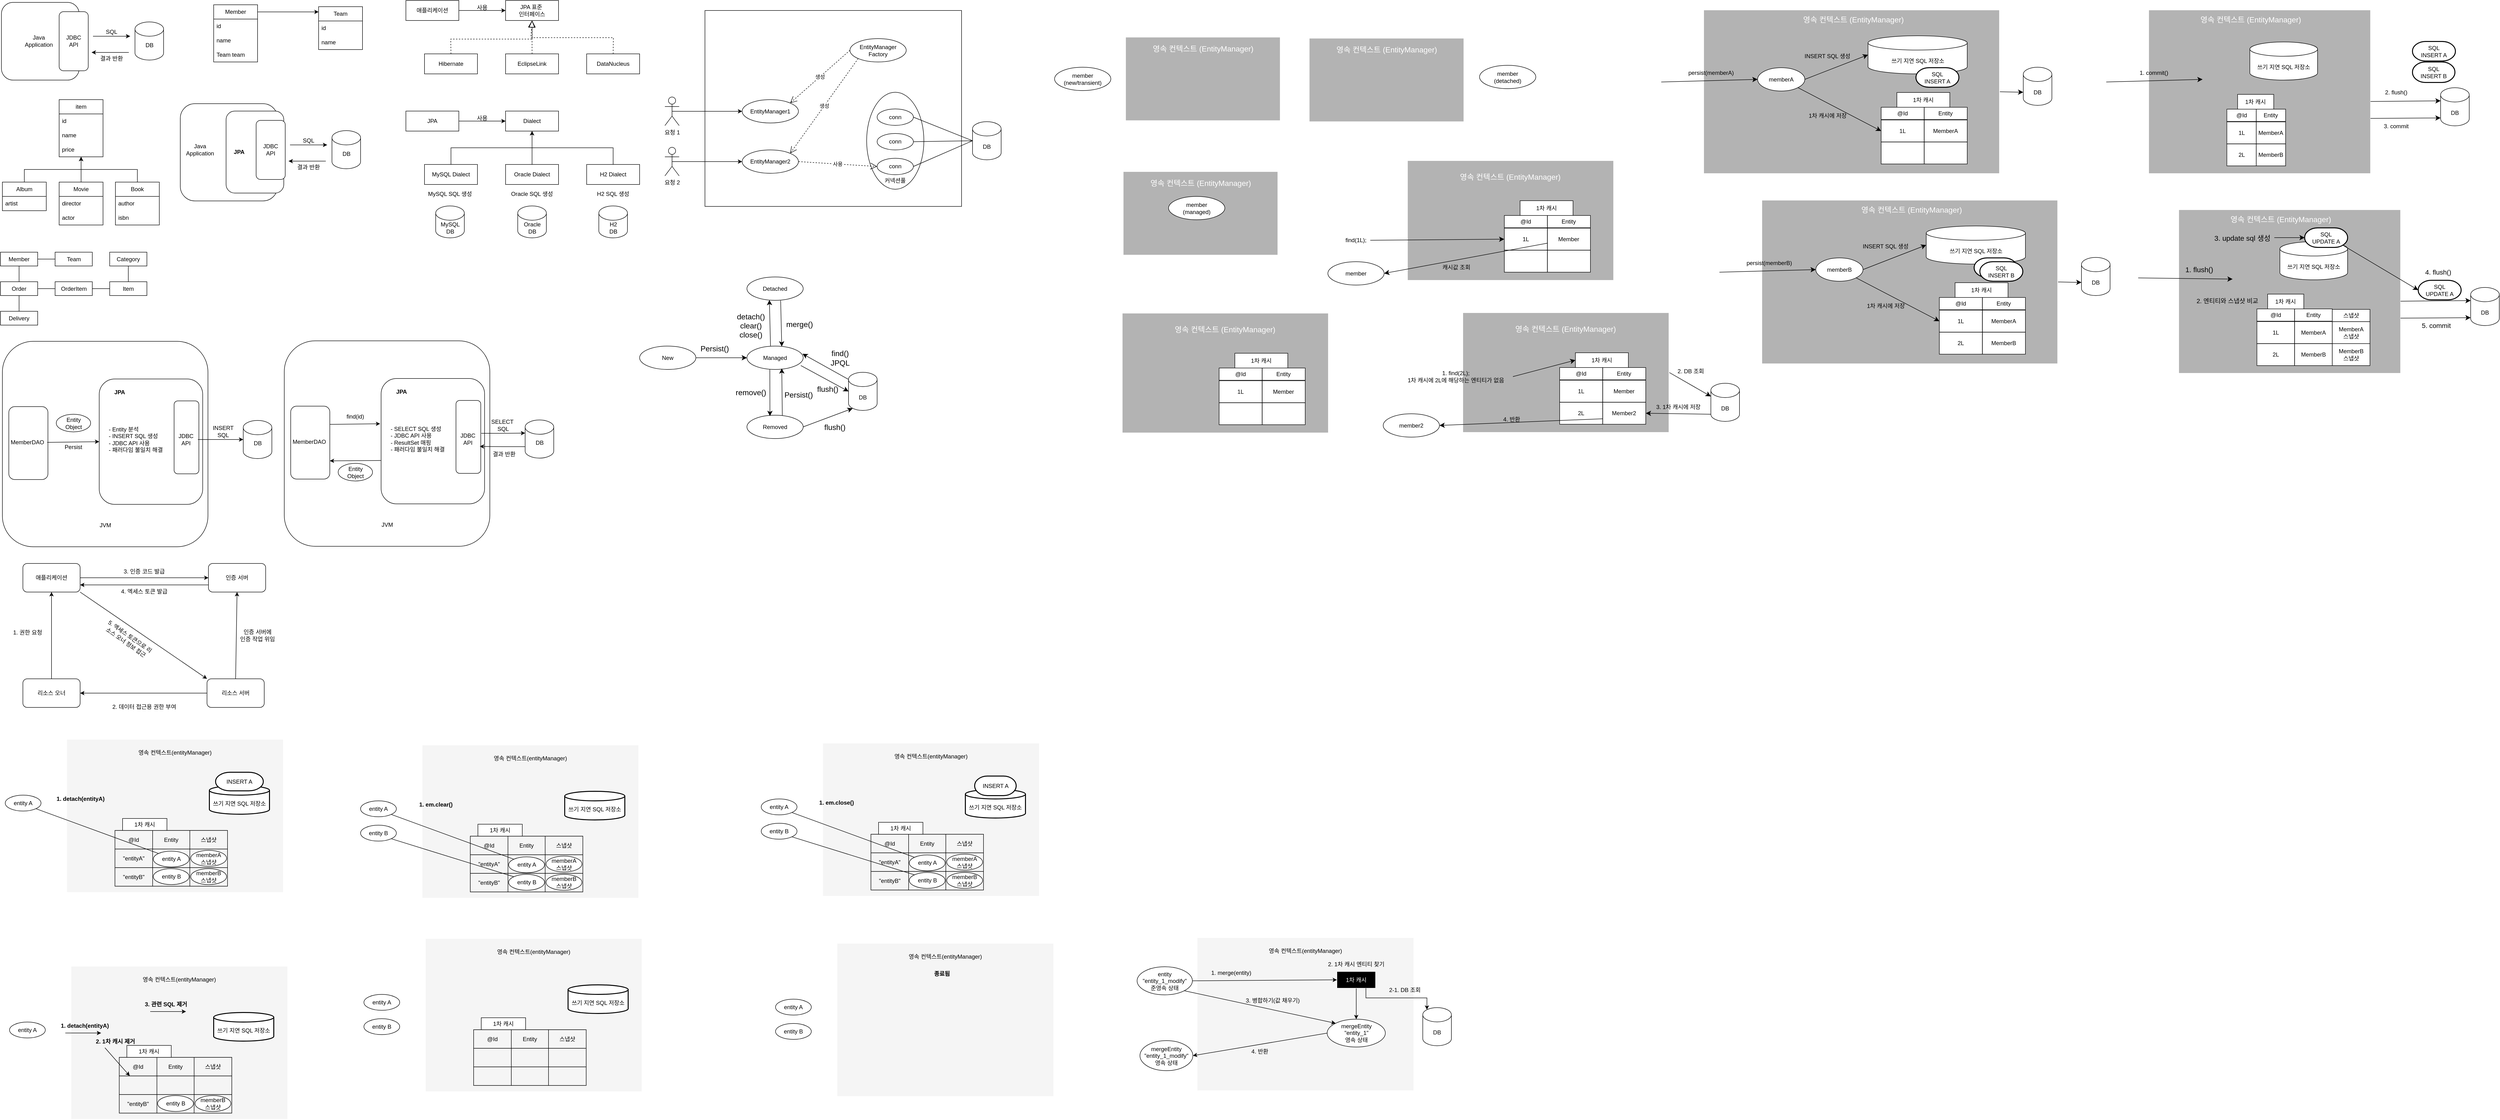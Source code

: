 <mxfile version="24.8.3">
  <diagram name="페이지-1" id="Rar_uW2dB962mLtttsw-">
    <mxGraphModel dx="729" dy="1105" grid="0" gridSize="10" guides="1" tooltips="1" connect="1" arrows="1" fold="1" page="1" pageScale="1" pageWidth="827" pageHeight="1169" math="0" shadow="0">
      <root>
        <mxCell id="0" />
        <mxCell id="1" parent="0" />
        <mxCell id="k0NUTAk5xpmQU2VHZI_K-25" value="" style="rounded=0;whiteSpace=wrap;html=1;fillColor=#B3B3B3;strokeColor=#FFFFFF;perimeterSpacing=1;strokeWidth=1;" parent="1" vertex="1">
          <mxGeometry x="2377" y="98" width="324" height="175" as="geometry" />
        </mxCell>
        <mxCell id="MSTxtKC6OHEPq3Pmxkmb-1" value="" style="rounded=0;whiteSpace=wrap;html=1;" parent="1" vertex="1">
          <mxGeometry x="1495" y="42" width="538" height="411" as="geometry" />
        </mxCell>
        <mxCell id="Ciupasd62eZEz7b_Rcl9-3" value="" style="whiteSpace=wrap;html=1;aspect=fixed;rounded=1;" parent="1" vertex="1">
          <mxGeometry x="395" y="237.5" width="204" height="204" as="geometry" />
        </mxCell>
        <mxCell id="fjv3wVsOdZcUhgJT5_eW-14" value="item" style="swimlane;fontStyle=0;childLayout=stackLayout;horizontal=1;startSize=30;horizontalStack=0;resizeParent=1;resizeParentMax=0;resizeLast=0;collapsible=1;marginBottom=0;whiteSpace=wrap;html=1;" parent="1" vertex="1">
          <mxGeometry x="141" y="229" width="92" height="120" as="geometry" />
        </mxCell>
        <mxCell id="fjv3wVsOdZcUhgJT5_eW-15" value="id" style="text;strokeColor=none;fillColor=none;align=left;verticalAlign=middle;spacingLeft=4;spacingRight=4;overflow=hidden;points=[[0,0.5],[1,0.5]];portConstraint=eastwest;rotatable=0;whiteSpace=wrap;html=1;" parent="fjv3wVsOdZcUhgJT5_eW-14" vertex="1">
          <mxGeometry y="30" width="92" height="30" as="geometry" />
        </mxCell>
        <mxCell id="fjv3wVsOdZcUhgJT5_eW-16" value="name" style="text;strokeColor=none;fillColor=none;align=left;verticalAlign=middle;spacingLeft=4;spacingRight=4;overflow=hidden;points=[[0,0.5],[1,0.5]];portConstraint=eastwest;rotatable=0;whiteSpace=wrap;html=1;" parent="fjv3wVsOdZcUhgJT5_eW-14" vertex="1">
          <mxGeometry y="60" width="92" height="30" as="geometry" />
        </mxCell>
        <mxCell id="fjv3wVsOdZcUhgJT5_eW-17" value="price" style="text;strokeColor=none;fillColor=none;align=left;verticalAlign=middle;spacingLeft=4;spacingRight=4;overflow=hidden;points=[[0,0.5],[1,0.5]];portConstraint=eastwest;rotatable=0;whiteSpace=wrap;html=1;" parent="fjv3wVsOdZcUhgJT5_eW-14" vertex="1">
          <mxGeometry y="90" width="92" height="30" as="geometry" />
        </mxCell>
        <mxCell id="fjv3wVsOdZcUhgJT5_eW-32" style="edgeStyle=orthogonalEdgeStyle;rounded=0;orthogonalLoop=1;jettySize=auto;html=1;exitX=0.5;exitY=0;exitDx=0;exitDy=0;" parent="1" source="fjv3wVsOdZcUhgJT5_eW-18" target="fjv3wVsOdZcUhgJT5_eW-14" edge="1">
          <mxGeometry relative="1" as="geometry" />
        </mxCell>
        <mxCell id="fjv3wVsOdZcUhgJT5_eW-18" value="Album" style="swimlane;fontStyle=0;childLayout=stackLayout;horizontal=1;startSize=30;horizontalStack=0;resizeParent=1;resizeParentMax=0;resizeLast=0;collapsible=1;marginBottom=0;whiteSpace=wrap;html=1;" parent="1" vertex="1">
          <mxGeometry x="22" y="402" width="92" height="60" as="geometry" />
        </mxCell>
        <mxCell id="fjv3wVsOdZcUhgJT5_eW-19" value="artist" style="text;strokeColor=none;fillColor=none;align=left;verticalAlign=middle;spacingLeft=4;spacingRight=4;overflow=hidden;points=[[0,0.5],[1,0.5]];portConstraint=eastwest;rotatable=0;whiteSpace=wrap;html=1;" parent="fjv3wVsOdZcUhgJT5_eW-18" vertex="1">
          <mxGeometry y="30" width="92" height="30" as="geometry" />
        </mxCell>
        <mxCell id="fjv3wVsOdZcUhgJT5_eW-33" style="edgeStyle=orthogonalEdgeStyle;rounded=0;orthogonalLoop=1;jettySize=auto;html=1;exitX=0.5;exitY=0;exitDx=0;exitDy=0;" parent="1" source="fjv3wVsOdZcUhgJT5_eW-22" target="fjv3wVsOdZcUhgJT5_eW-14" edge="1">
          <mxGeometry relative="1" as="geometry" />
        </mxCell>
        <mxCell id="fjv3wVsOdZcUhgJT5_eW-22" value="Movie" style="swimlane;fontStyle=0;childLayout=stackLayout;horizontal=1;startSize=30;horizontalStack=0;resizeParent=1;resizeParentMax=0;resizeLast=0;collapsible=1;marginBottom=0;whiteSpace=wrap;html=1;" parent="1" vertex="1">
          <mxGeometry x="141" y="402" width="92" height="90" as="geometry" />
        </mxCell>
        <mxCell id="fjv3wVsOdZcUhgJT5_eW-23" value="director" style="text;strokeColor=none;fillColor=none;align=left;verticalAlign=middle;spacingLeft=4;spacingRight=4;overflow=hidden;points=[[0,0.5],[1,0.5]];portConstraint=eastwest;rotatable=0;whiteSpace=wrap;html=1;" parent="fjv3wVsOdZcUhgJT5_eW-22" vertex="1">
          <mxGeometry y="30" width="92" height="30" as="geometry" />
        </mxCell>
        <mxCell id="fjv3wVsOdZcUhgJT5_eW-28" value="actor" style="text;strokeColor=none;fillColor=none;align=left;verticalAlign=middle;spacingLeft=4;spacingRight=4;overflow=hidden;points=[[0,0.5],[1,0.5]];portConstraint=eastwest;rotatable=0;whiteSpace=wrap;html=1;" parent="fjv3wVsOdZcUhgJT5_eW-22" vertex="1">
          <mxGeometry y="60" width="92" height="30" as="geometry" />
        </mxCell>
        <mxCell id="fjv3wVsOdZcUhgJT5_eW-34" style="edgeStyle=orthogonalEdgeStyle;rounded=0;orthogonalLoop=1;jettySize=auto;html=1;exitX=0.5;exitY=0;exitDx=0;exitDy=0;" parent="1" source="fjv3wVsOdZcUhgJT5_eW-29" target="fjv3wVsOdZcUhgJT5_eW-14" edge="1">
          <mxGeometry relative="1" as="geometry" />
        </mxCell>
        <mxCell id="fjv3wVsOdZcUhgJT5_eW-29" value="Book" style="swimlane;fontStyle=0;childLayout=stackLayout;horizontal=1;startSize=30;horizontalStack=0;resizeParent=1;resizeParentMax=0;resizeLast=0;collapsible=1;marginBottom=0;whiteSpace=wrap;html=1;" parent="1" vertex="1">
          <mxGeometry x="259" y="402" width="92" height="90" as="geometry" />
        </mxCell>
        <mxCell id="fjv3wVsOdZcUhgJT5_eW-30" value="author" style="text;strokeColor=none;fillColor=none;align=left;verticalAlign=middle;spacingLeft=4;spacingRight=4;overflow=hidden;points=[[0,0.5],[1,0.5]];portConstraint=eastwest;rotatable=0;whiteSpace=wrap;html=1;" parent="fjv3wVsOdZcUhgJT5_eW-29" vertex="1">
          <mxGeometry y="30" width="92" height="30" as="geometry" />
        </mxCell>
        <mxCell id="fjv3wVsOdZcUhgJT5_eW-31" value="isbn" style="text;strokeColor=none;fillColor=none;align=left;verticalAlign=middle;spacingLeft=4;spacingRight=4;overflow=hidden;points=[[0,0.5],[1,0.5]];portConstraint=eastwest;rotatable=0;whiteSpace=wrap;html=1;" parent="fjv3wVsOdZcUhgJT5_eW-29" vertex="1">
          <mxGeometry y="60" width="92" height="30" as="geometry" />
        </mxCell>
        <mxCell id="fjv3wVsOdZcUhgJT5_eW-36" value="Member" style="swimlane;fontStyle=0;childLayout=stackLayout;horizontal=1;startSize=30;horizontalStack=0;resizeParent=1;resizeParentMax=0;resizeLast=0;collapsible=1;marginBottom=0;whiteSpace=wrap;html=1;" parent="1" vertex="1">
          <mxGeometry x="465" y="30" width="92" height="120" as="geometry" />
        </mxCell>
        <mxCell id="fjv3wVsOdZcUhgJT5_eW-37" value="id" style="text;strokeColor=none;fillColor=none;align=left;verticalAlign=middle;spacingLeft=4;spacingRight=4;overflow=hidden;points=[[0,0.5],[1,0.5]];portConstraint=eastwest;rotatable=0;whiteSpace=wrap;html=1;" parent="fjv3wVsOdZcUhgJT5_eW-36" vertex="1">
          <mxGeometry y="30" width="92" height="30" as="geometry" />
        </mxCell>
        <mxCell id="fjv3wVsOdZcUhgJT5_eW-38" value="name" style="text;strokeColor=none;fillColor=none;align=left;verticalAlign=middle;spacingLeft=4;spacingRight=4;overflow=hidden;points=[[0,0.5],[1,0.5]];portConstraint=eastwest;rotatable=0;whiteSpace=wrap;html=1;" parent="fjv3wVsOdZcUhgJT5_eW-36" vertex="1">
          <mxGeometry y="60" width="92" height="30" as="geometry" />
        </mxCell>
        <mxCell id="fjv3wVsOdZcUhgJT5_eW-39" value="Team team" style="text;strokeColor=none;fillColor=none;align=left;verticalAlign=middle;spacingLeft=4;spacingRight=4;overflow=hidden;points=[[0,0.5],[1,0.5]];portConstraint=eastwest;rotatable=0;whiteSpace=wrap;html=1;" parent="fjv3wVsOdZcUhgJT5_eW-36" vertex="1">
          <mxGeometry y="90" width="92" height="30" as="geometry" />
        </mxCell>
        <mxCell id="fjv3wVsOdZcUhgJT5_eW-40" value="Team" style="swimlane;fontStyle=0;childLayout=stackLayout;horizontal=1;startSize=30;horizontalStack=0;resizeParent=1;resizeParentMax=0;resizeLast=0;collapsible=1;marginBottom=0;whiteSpace=wrap;html=1;" parent="1" vertex="1">
          <mxGeometry x="685" y="34" width="92" height="90" as="geometry" />
        </mxCell>
        <mxCell id="fjv3wVsOdZcUhgJT5_eW-41" value="id" style="text;strokeColor=none;fillColor=none;align=left;verticalAlign=middle;spacingLeft=4;spacingRight=4;overflow=hidden;points=[[0,0.5],[1,0.5]];portConstraint=eastwest;rotatable=0;whiteSpace=wrap;html=1;" parent="fjv3wVsOdZcUhgJT5_eW-40" vertex="1">
          <mxGeometry y="30" width="92" height="30" as="geometry" />
        </mxCell>
        <mxCell id="fjv3wVsOdZcUhgJT5_eW-42" value="name" style="text;strokeColor=none;fillColor=none;align=left;verticalAlign=middle;spacingLeft=4;spacingRight=4;overflow=hidden;points=[[0,0.5],[1,0.5]];portConstraint=eastwest;rotatable=0;whiteSpace=wrap;html=1;" parent="fjv3wVsOdZcUhgJT5_eW-40" vertex="1">
          <mxGeometry y="60" width="92" height="30" as="geometry" />
        </mxCell>
        <mxCell id="fjv3wVsOdZcUhgJT5_eW-44" style="edgeStyle=orthogonalEdgeStyle;rounded=0;orthogonalLoop=1;jettySize=auto;html=1;exitX=1;exitY=0.5;exitDx=0;exitDy=0;entryX=0;entryY=0.122;entryDx=0;entryDy=0;entryPerimeter=0;" parent="1" source="fjv3wVsOdZcUhgJT5_eW-38" target="fjv3wVsOdZcUhgJT5_eW-40" edge="1">
          <mxGeometry relative="1" as="geometry">
            <Array as="points">
              <mxPoint x="557" y="45" />
              <mxPoint x="665" y="45" />
            </Array>
          </mxGeometry>
        </mxCell>
        <mxCell id="o04ICpHNsVBjAGVJbhHK-1" value="Member" style="whiteSpace=wrap;html=1;align=center;" parent="1" vertex="1">
          <mxGeometry x="18" y="549" width="78" height="29" as="geometry" />
        </mxCell>
        <mxCell id="o04ICpHNsVBjAGVJbhHK-2" value="Team" style="whiteSpace=wrap;html=1;align=center;" parent="1" vertex="1">
          <mxGeometry x="132.5" y="549" width="78" height="29" as="geometry" />
        </mxCell>
        <mxCell id="o04ICpHNsVBjAGVJbhHK-3" value="Order" style="whiteSpace=wrap;html=1;align=center;" parent="1" vertex="1">
          <mxGeometry x="18" y="611" width="78" height="29" as="geometry" />
        </mxCell>
        <mxCell id="o04ICpHNsVBjAGVJbhHK-4" value="OrderItem" style="whiteSpace=wrap;html=1;align=center;" parent="1" vertex="1">
          <mxGeometry x="132.5" y="611" width="78" height="29" as="geometry" />
        </mxCell>
        <mxCell id="o04ICpHNsVBjAGVJbhHK-5" value="Item" style="whiteSpace=wrap;html=1;align=center;" parent="1" vertex="1">
          <mxGeometry x="247" y="611" width="78" height="29" as="geometry" />
        </mxCell>
        <mxCell id="o04ICpHNsVBjAGVJbhHK-6" value="Category" style="whiteSpace=wrap;html=1;align=center;" parent="1" vertex="1">
          <mxGeometry x="247" y="549" width="78" height="29" as="geometry" />
        </mxCell>
        <mxCell id="o04ICpHNsVBjAGVJbhHK-7" value="Delivery" style="whiteSpace=wrap;html=1;align=center;" parent="1" vertex="1">
          <mxGeometry x="18" y="673" width="78" height="29" as="geometry" />
        </mxCell>
        <mxCell id="o04ICpHNsVBjAGVJbhHK-9" value="" style="endArrow=none;html=1;rounded=0;exitX=0.5;exitY=0;exitDx=0;exitDy=0;entryX=0.5;entryY=1;entryDx=0;entryDy=0;" parent="1" source="o04ICpHNsVBjAGVJbhHK-3" target="o04ICpHNsVBjAGVJbhHK-1" edge="1">
          <mxGeometry width="50" height="50" relative="1" as="geometry">
            <mxPoint x="382" y="562" as="sourcePoint" />
            <mxPoint x="432" y="512" as="targetPoint" />
          </mxGeometry>
        </mxCell>
        <mxCell id="o04ICpHNsVBjAGVJbhHK-12" value="" style="endArrow=none;html=1;rounded=0;exitX=1;exitY=0.5;exitDx=0;exitDy=0;entryX=0;entryY=0.5;entryDx=0;entryDy=0;" parent="1" source="o04ICpHNsVBjAGVJbhHK-1" target="o04ICpHNsVBjAGVJbhHK-2" edge="1">
          <mxGeometry width="50" height="50" relative="1" as="geometry">
            <mxPoint x="77" y="631" as="sourcePoint" />
            <mxPoint x="77" y="598" as="targetPoint" />
          </mxGeometry>
        </mxCell>
        <mxCell id="o04ICpHNsVBjAGVJbhHK-13" value="" style="endArrow=none;html=1;rounded=0;exitX=1;exitY=0.5;exitDx=0;exitDy=0;entryX=0;entryY=0.5;entryDx=0;entryDy=0;" parent="1" source="o04ICpHNsVBjAGVJbhHK-3" target="o04ICpHNsVBjAGVJbhHK-4" edge="1">
          <mxGeometry width="50" height="50" relative="1" as="geometry">
            <mxPoint x="87" y="641" as="sourcePoint" />
            <mxPoint x="87" y="608" as="targetPoint" />
          </mxGeometry>
        </mxCell>
        <mxCell id="o04ICpHNsVBjAGVJbhHK-14" value="" style="endArrow=none;html=1;rounded=0;exitX=0.5;exitY=0;exitDx=0;exitDy=0;entryX=0.5;entryY=1;entryDx=0;entryDy=0;" parent="1" source="o04ICpHNsVBjAGVJbhHK-7" target="o04ICpHNsVBjAGVJbhHK-3" edge="1">
          <mxGeometry width="50" height="50" relative="1" as="geometry">
            <mxPoint x="97" y="651" as="sourcePoint" />
            <mxPoint x="97" y="618" as="targetPoint" />
          </mxGeometry>
        </mxCell>
        <mxCell id="o04ICpHNsVBjAGVJbhHK-15" value="" style="endArrow=none;html=1;rounded=0;exitX=0;exitY=0.5;exitDx=0;exitDy=0;entryX=1;entryY=0.5;entryDx=0;entryDy=0;" parent="1" source="o04ICpHNsVBjAGVJbhHK-5" target="o04ICpHNsVBjAGVJbhHK-4" edge="1">
          <mxGeometry width="50" height="50" relative="1" as="geometry">
            <mxPoint x="107" y="661" as="sourcePoint" />
            <mxPoint x="219" y="682" as="targetPoint" />
          </mxGeometry>
        </mxCell>
        <mxCell id="o04ICpHNsVBjAGVJbhHK-16" value="" style="endArrow=none;html=1;rounded=0;exitX=0.5;exitY=0;exitDx=0;exitDy=0;entryX=0.5;entryY=1;entryDx=0;entryDy=0;" parent="1" source="o04ICpHNsVBjAGVJbhHK-5" target="o04ICpHNsVBjAGVJbhHK-6" edge="1">
          <mxGeometry width="50" height="50" relative="1" as="geometry">
            <mxPoint x="117" y="671" as="sourcePoint" />
            <mxPoint x="117" y="638" as="targetPoint" />
          </mxGeometry>
        </mxCell>
        <mxCell id="Ciupasd62eZEz7b_Rcl9-1" value="" style="group" parent="1" vertex="1" connectable="0">
          <mxGeometry x="20" y="25" width="340" height="163" as="geometry" />
        </mxCell>
        <mxCell id="fjv3wVsOdZcUhgJT5_eW-1" value="" style="whiteSpace=wrap;html=1;aspect=fixed;rounded=1;" parent="Ciupasd62eZEz7b_Rcl9-1" vertex="1">
          <mxGeometry width="163" height="163" as="geometry" />
        </mxCell>
        <mxCell id="fjv3wVsOdZcUhgJT5_eW-3" value="" style="rounded=1;whiteSpace=wrap;html=1;" parent="Ciupasd62eZEz7b_Rcl9-1" vertex="1">
          <mxGeometry x="121" y="19.5" width="61" height="124" as="geometry" />
        </mxCell>
        <mxCell id="fjv3wVsOdZcUhgJT5_eW-4" value="Java Application" style="text;html=1;align=center;verticalAlign=middle;whiteSpace=wrap;rounded=0;" parent="Ciupasd62eZEz7b_Rcl9-1" vertex="1">
          <mxGeometry x="37" y="50" width="83" height="62" as="geometry" />
        </mxCell>
        <mxCell id="fjv3wVsOdZcUhgJT5_eW-5" value="JDBC&lt;br&gt;API" style="text;html=1;align=center;verticalAlign=middle;whiteSpace=wrap;rounded=0;" parent="Ciupasd62eZEz7b_Rcl9-1" vertex="1">
          <mxGeometry x="119" y="50" width="65" height="62" as="geometry" />
        </mxCell>
        <mxCell id="fjv3wVsOdZcUhgJT5_eW-6" value="" style="shape=cylinder3;whiteSpace=wrap;html=1;boundedLbl=1;backgroundOutline=1;size=15;" parent="Ciupasd62eZEz7b_Rcl9-1" vertex="1">
          <mxGeometry x="280" y="41" width="60" height="80" as="geometry" />
        </mxCell>
        <mxCell id="fjv3wVsOdZcUhgJT5_eW-7" value="DB" style="text;html=1;align=center;verticalAlign=middle;whiteSpace=wrap;rounded=0;" parent="Ciupasd62eZEz7b_Rcl9-1" vertex="1">
          <mxGeometry x="291.5" y="75" width="37" height="30" as="geometry" />
        </mxCell>
        <mxCell id="fjv3wVsOdZcUhgJT5_eW-9" value="" style="endArrow=classic;html=1;rounded=0;" parent="Ciupasd62eZEz7b_Rcl9-1" edge="1">
          <mxGeometry width="50" height="50" relative="1" as="geometry">
            <mxPoint x="192" y="71" as="sourcePoint" />
            <mxPoint x="270" y="71" as="targetPoint" />
          </mxGeometry>
        </mxCell>
        <mxCell id="fjv3wVsOdZcUhgJT5_eW-10" value="" style="endArrow=classic;html=1;rounded=0;" parent="Ciupasd62eZEz7b_Rcl9-1" edge="1">
          <mxGeometry width="50" height="50" relative="1" as="geometry">
            <mxPoint x="267" y="105" as="sourcePoint" />
            <mxPoint x="189" y="105" as="targetPoint" />
          </mxGeometry>
        </mxCell>
        <mxCell id="fjv3wVsOdZcUhgJT5_eW-11" value="SQL" style="text;html=1;align=center;verticalAlign=middle;whiteSpace=wrap;rounded=0;" parent="Ciupasd62eZEz7b_Rcl9-1" vertex="1">
          <mxGeometry x="201" y="47" width="60" height="30" as="geometry" />
        </mxCell>
        <mxCell id="fjv3wVsOdZcUhgJT5_eW-12" value="결과 반환" style="text;html=1;align=center;verticalAlign=middle;whiteSpace=wrap;rounded=0;" parent="Ciupasd62eZEz7b_Rcl9-1" vertex="1">
          <mxGeometry x="201" y="105" width="60" height="25" as="geometry" />
        </mxCell>
        <mxCell id="Ciupasd62eZEz7b_Rcl9-2" value="" style="group" parent="1" vertex="1" connectable="0">
          <mxGeometry x="433" y="253" width="340" height="204" as="geometry" />
        </mxCell>
        <mxCell id="Ciupasd62eZEz7b_Rcl9-13" value="" style="rounded=1;whiteSpace=wrap;html=1;" parent="Ciupasd62eZEz7b_Rcl9-2" vertex="1">
          <mxGeometry x="58" width="121" height="172" as="geometry" />
        </mxCell>
        <mxCell id="Ciupasd62eZEz7b_Rcl9-4" value="" style="rounded=1;whiteSpace=wrap;html=1;" parent="Ciupasd62eZEz7b_Rcl9-2" vertex="1">
          <mxGeometry x="121" y="19.5" width="61" height="124" as="geometry" />
        </mxCell>
        <mxCell id="Ciupasd62eZEz7b_Rcl9-6" value="JDBC&lt;br&gt;API" style="text;html=1;align=center;verticalAlign=middle;whiteSpace=wrap;rounded=0;" parent="Ciupasd62eZEz7b_Rcl9-2" vertex="1">
          <mxGeometry x="119" y="50" width="65" height="62" as="geometry" />
        </mxCell>
        <mxCell id="Ciupasd62eZEz7b_Rcl9-7" value="" style="shape=cylinder3;whiteSpace=wrap;html=1;boundedLbl=1;backgroundOutline=1;size=15;" parent="Ciupasd62eZEz7b_Rcl9-2" vertex="1">
          <mxGeometry x="280" y="41" width="60" height="80" as="geometry" />
        </mxCell>
        <mxCell id="Ciupasd62eZEz7b_Rcl9-8" value="DB" style="text;html=1;align=center;verticalAlign=middle;whiteSpace=wrap;rounded=0;" parent="Ciupasd62eZEz7b_Rcl9-2" vertex="1">
          <mxGeometry x="291.5" y="75" width="37" height="30" as="geometry" />
        </mxCell>
        <mxCell id="Ciupasd62eZEz7b_Rcl9-9" value="" style="endArrow=classic;html=1;rounded=0;" parent="Ciupasd62eZEz7b_Rcl9-2" edge="1">
          <mxGeometry width="50" height="50" relative="1" as="geometry">
            <mxPoint x="192" y="71" as="sourcePoint" />
            <mxPoint x="270" y="71" as="targetPoint" />
          </mxGeometry>
        </mxCell>
        <mxCell id="Ciupasd62eZEz7b_Rcl9-10" value="" style="endArrow=classic;html=1;rounded=0;" parent="Ciupasd62eZEz7b_Rcl9-2" edge="1">
          <mxGeometry width="50" height="50" relative="1" as="geometry">
            <mxPoint x="267" y="105" as="sourcePoint" />
            <mxPoint x="189" y="105" as="targetPoint" />
          </mxGeometry>
        </mxCell>
        <mxCell id="Ciupasd62eZEz7b_Rcl9-11" value="SQL" style="text;html=1;align=center;verticalAlign=middle;whiteSpace=wrap;rounded=0;" parent="Ciupasd62eZEz7b_Rcl9-2" vertex="1">
          <mxGeometry x="201" y="47" width="60" height="30" as="geometry" />
        </mxCell>
        <mxCell id="Ciupasd62eZEz7b_Rcl9-12" value="결과 반환" style="text;html=1;align=center;verticalAlign=middle;whiteSpace=wrap;rounded=0;" parent="Ciupasd62eZEz7b_Rcl9-2" vertex="1">
          <mxGeometry x="201" y="105" width="60" height="25" as="geometry" />
        </mxCell>
        <mxCell id="Ciupasd62eZEz7b_Rcl9-14" value="&lt;b&gt;JPA&lt;/b&gt;" style="text;html=1;align=center;verticalAlign=middle;whiteSpace=wrap;rounded=0;" parent="Ciupasd62eZEz7b_Rcl9-2" vertex="1">
          <mxGeometry x="44" y="55" width="83" height="62" as="geometry" />
        </mxCell>
        <mxCell id="Ciupasd62eZEz7b_Rcl9-5" value="Java Application" style="text;html=1;align=center;verticalAlign=middle;whiteSpace=wrap;rounded=0;" parent="1" vertex="1">
          <mxGeometry x="395" y="303" width="83" height="62" as="geometry" />
        </mxCell>
        <mxCell id="Ciupasd62eZEz7b_Rcl9-50" value="" style="group" parent="1" vertex="1" connectable="0">
          <mxGeometry x="22" y="736" width="565" height="431" as="geometry" />
        </mxCell>
        <mxCell id="Ciupasd62eZEz7b_Rcl9-15" value="" style="whiteSpace=wrap;html=1;aspect=fixed;rounded=1;" parent="Ciupasd62eZEz7b_Rcl9-50" vertex="1">
          <mxGeometry width="431" height="431" as="geometry" />
        </mxCell>
        <mxCell id="Ciupasd62eZEz7b_Rcl9-37" value="" style="group" parent="Ciupasd62eZEz7b_Rcl9-50" vertex="1" connectable="0">
          <mxGeometry x="113" y="153" width="72" height="37" as="geometry" />
        </mxCell>
        <mxCell id="Ciupasd62eZEz7b_Rcl9-35" value="" style="ellipse;whiteSpace=wrap;html=1;" parent="Ciupasd62eZEz7b_Rcl9-37" vertex="1">
          <mxGeometry width="72" height="37" as="geometry" />
        </mxCell>
        <mxCell id="Ciupasd62eZEz7b_Rcl9-36" value="Entity&lt;br&gt;Object" style="text;html=1;align=center;verticalAlign=middle;whiteSpace=wrap;rounded=0;" parent="Ciupasd62eZEz7b_Rcl9-37" vertex="1">
          <mxGeometry x="7.5" width="57" height="37" as="geometry" />
        </mxCell>
        <mxCell id="Ciupasd62eZEz7b_Rcl9-38" value="" style="group" parent="Ciupasd62eZEz7b_Rcl9-50" vertex="1" connectable="0">
          <mxGeometry x="203" y="79" width="226" height="263" as="geometry" />
        </mxCell>
        <mxCell id="Ciupasd62eZEz7b_Rcl9-29" value="" style="rounded=1;whiteSpace=wrap;html=1;" parent="Ciupasd62eZEz7b_Rcl9-38" vertex="1">
          <mxGeometry width="217" height="263" as="geometry" />
        </mxCell>
        <mxCell id="Ciupasd62eZEz7b_Rcl9-32" value="" style="group" parent="Ciupasd62eZEz7b_Rcl9-38" vertex="1" connectable="0">
          <mxGeometry x="143" y="46" width="83" height="153" as="geometry" />
        </mxCell>
        <mxCell id="Ciupasd62eZEz7b_Rcl9-30" value="" style="rounded=1;whiteSpace=wrap;html=1;" parent="Ciupasd62eZEz7b_Rcl9-32" vertex="1">
          <mxGeometry x="14" width="52" height="153" as="geometry" />
        </mxCell>
        <mxCell id="Ciupasd62eZEz7b_Rcl9-31" value="JDBC&lt;br&gt;API" style="text;html=1;align=center;verticalAlign=middle;whiteSpace=wrap;rounded=0;" parent="Ciupasd62eZEz7b_Rcl9-32" vertex="1">
          <mxGeometry x="14" y="50" width="50" height="62" as="geometry" />
        </mxCell>
        <mxCell id="Ciupasd62eZEz7b_Rcl9-33" value="&lt;b&gt;JPA&lt;/b&gt;" style="text;html=1;align=center;verticalAlign=middle;whiteSpace=wrap;rounded=0;" parent="Ciupasd62eZEz7b_Rcl9-38" vertex="1">
          <mxGeometry x="18" y="12" width="50" height="32" as="geometry" />
        </mxCell>
        <mxCell id="Ciupasd62eZEz7b_Rcl9-34" value="- Entity 분석&lt;br&gt;&lt;div style=&quot;&quot;&gt;&lt;span style=&quot;background-color: initial;&quot;&gt;- INSERT SQL 생성&lt;/span&gt;&lt;/div&gt;- JDBC API 사용&lt;br&gt;- 패러다임 불일치 해결" style="text;html=1;align=left;verticalAlign=middle;whiteSpace=wrap;rounded=0;" parent="Ciupasd62eZEz7b_Rcl9-38" vertex="1">
          <mxGeometry x="18" y="88" width="131" height="78" as="geometry" />
        </mxCell>
        <mxCell id="Ciupasd62eZEz7b_Rcl9-40" value="" style="group" parent="Ciupasd62eZEz7b_Rcl9-50" vertex="1" connectable="0">
          <mxGeometry x="11" y="137" width="84.5" height="153" as="geometry" />
        </mxCell>
        <mxCell id="Ciupasd62eZEz7b_Rcl9-28" value="" style="rounded=1;whiteSpace=wrap;html=1;" parent="Ciupasd62eZEz7b_Rcl9-40" vertex="1">
          <mxGeometry x="2.5" width="82" height="153" as="geometry" />
        </mxCell>
        <mxCell id="Ciupasd62eZEz7b_Rcl9-27" value="MemberDAO" style="text;html=1;align=center;verticalAlign=middle;whiteSpace=wrap;rounded=0;" parent="Ciupasd62eZEz7b_Rcl9-40" vertex="1">
          <mxGeometry y="44" width="83" height="62" as="geometry" />
        </mxCell>
        <mxCell id="Ciupasd62eZEz7b_Rcl9-41" value="" style="endArrow=classic;html=1;rounded=0;exitX=1;exitY=0.5;exitDx=0;exitDy=0;entryX=0;entryY=0.5;entryDx=0;entryDy=0;" parent="Ciupasd62eZEz7b_Rcl9-50" source="Ciupasd62eZEz7b_Rcl9-27" target="Ciupasd62eZEz7b_Rcl9-29" edge="1">
          <mxGeometry width="50" height="50" relative="1" as="geometry">
            <mxPoint x="357" y="53" as="sourcePoint" />
            <mxPoint x="407" y="3" as="targetPoint" />
          </mxGeometry>
        </mxCell>
        <mxCell id="Ciupasd62eZEz7b_Rcl9-42" value="Persist" style="text;html=1;align=center;verticalAlign=middle;whiteSpace=wrap;rounded=0;" parent="Ciupasd62eZEz7b_Rcl9-50" vertex="1">
          <mxGeometry x="119" y="207" width="60" height="30" as="geometry" />
        </mxCell>
        <mxCell id="Ciupasd62eZEz7b_Rcl9-46" value="" style="group" parent="Ciupasd62eZEz7b_Rcl9-50" vertex="1" connectable="0">
          <mxGeometry x="505" y="166" width="60" height="80" as="geometry" />
        </mxCell>
        <mxCell id="Ciupasd62eZEz7b_Rcl9-43" value="" style="shape=cylinder3;whiteSpace=wrap;html=1;boundedLbl=1;backgroundOutline=1;size=15;" parent="Ciupasd62eZEz7b_Rcl9-46" vertex="1">
          <mxGeometry width="60" height="80" as="geometry" />
        </mxCell>
        <mxCell id="Ciupasd62eZEz7b_Rcl9-44" value="DB" style="text;html=1;align=center;verticalAlign=middle;whiteSpace=wrap;rounded=0;" parent="Ciupasd62eZEz7b_Rcl9-46" vertex="1">
          <mxGeometry x="11.5" y="33" width="37" height="30" as="geometry" />
        </mxCell>
        <mxCell id="Ciupasd62eZEz7b_Rcl9-47" style="edgeStyle=orthogonalEdgeStyle;rounded=0;orthogonalLoop=1;jettySize=auto;html=1;exitX=1;exitY=0.5;exitDx=0;exitDy=0;" parent="Ciupasd62eZEz7b_Rcl9-50" source="Ciupasd62eZEz7b_Rcl9-31" target="Ciupasd62eZEz7b_Rcl9-43" edge="1">
          <mxGeometry relative="1" as="geometry" />
        </mxCell>
        <mxCell id="Ciupasd62eZEz7b_Rcl9-48" value="INSERT&lt;br&gt;SQL" style="text;html=1;align=center;verticalAlign=middle;whiteSpace=wrap;rounded=0;" parent="Ciupasd62eZEz7b_Rcl9-50" vertex="1">
          <mxGeometry x="433" y="174" width="60" height="30" as="geometry" />
        </mxCell>
        <mxCell id="Ciupasd62eZEz7b_Rcl9-49" value="JVM" style="text;html=1;align=center;verticalAlign=middle;whiteSpace=wrap;rounded=0;" parent="Ciupasd62eZEz7b_Rcl9-50" vertex="1">
          <mxGeometry x="185.5" y="371" width="60" height="30" as="geometry" />
        </mxCell>
        <mxCell id="Ciupasd62eZEz7b_Rcl9-52" value="" style="group" parent="1" vertex="1" connectable="0">
          <mxGeometry x="613" y="735" width="565" height="431" as="geometry" />
        </mxCell>
        <mxCell id="Ciupasd62eZEz7b_Rcl9-53" value="" style="whiteSpace=wrap;html=1;aspect=fixed;rounded=1;" parent="Ciupasd62eZEz7b_Rcl9-52" vertex="1">
          <mxGeometry width="431" height="431" as="geometry" />
        </mxCell>
        <mxCell id="Ciupasd62eZEz7b_Rcl9-54" value="" style="group" parent="Ciupasd62eZEz7b_Rcl9-52" vertex="1" connectable="0">
          <mxGeometry x="113" y="257" width="72" height="37" as="geometry" />
        </mxCell>
        <mxCell id="Ciupasd62eZEz7b_Rcl9-55" value="" style="ellipse;whiteSpace=wrap;html=1;" parent="Ciupasd62eZEz7b_Rcl9-54" vertex="1">
          <mxGeometry width="72" height="37" as="geometry" />
        </mxCell>
        <mxCell id="Ciupasd62eZEz7b_Rcl9-56" value="Entity&lt;br&gt;Object" style="text;html=1;align=center;verticalAlign=middle;whiteSpace=wrap;rounded=0;" parent="Ciupasd62eZEz7b_Rcl9-54" vertex="1">
          <mxGeometry x="7.5" width="57" height="37" as="geometry" />
        </mxCell>
        <mxCell id="Ciupasd62eZEz7b_Rcl9-57" value="" style="group" parent="Ciupasd62eZEz7b_Rcl9-52" vertex="1" connectable="0">
          <mxGeometry x="203" y="79" width="226" height="263" as="geometry" />
        </mxCell>
        <mxCell id="Ciupasd62eZEz7b_Rcl9-58" value="" style="rounded=1;whiteSpace=wrap;html=1;" parent="Ciupasd62eZEz7b_Rcl9-57" vertex="1">
          <mxGeometry width="217" height="263" as="geometry" />
        </mxCell>
        <mxCell id="Ciupasd62eZEz7b_Rcl9-59" value="" style="group" parent="Ciupasd62eZEz7b_Rcl9-57" vertex="1" connectable="0">
          <mxGeometry x="143" y="46" width="83" height="153" as="geometry" />
        </mxCell>
        <mxCell id="Ciupasd62eZEz7b_Rcl9-60" value="" style="rounded=1;whiteSpace=wrap;html=1;" parent="Ciupasd62eZEz7b_Rcl9-59" vertex="1">
          <mxGeometry x="14" width="52" height="153" as="geometry" />
        </mxCell>
        <mxCell id="Ciupasd62eZEz7b_Rcl9-61" value="JDBC&lt;br&gt;API" style="text;html=1;align=center;verticalAlign=middle;whiteSpace=wrap;rounded=0;" parent="Ciupasd62eZEz7b_Rcl9-59" vertex="1">
          <mxGeometry x="14" y="50" width="50" height="62" as="geometry" />
        </mxCell>
        <mxCell id="Ciupasd62eZEz7b_Rcl9-62" value="&lt;b&gt;JPA&lt;/b&gt;" style="text;html=1;align=center;verticalAlign=middle;whiteSpace=wrap;rounded=0;" parent="Ciupasd62eZEz7b_Rcl9-57" vertex="1">
          <mxGeometry x="18" y="12" width="50" height="32" as="geometry" />
        </mxCell>
        <mxCell id="Ciupasd62eZEz7b_Rcl9-63" value="- SELECT SQL 생성&lt;br&gt;- JDBC API 사용&lt;br&gt;- ResultSet 매핑&lt;br&gt;- 패러다임 불일치 해결" style="text;html=1;align=left;verticalAlign=middle;whiteSpace=wrap;rounded=0;" parent="Ciupasd62eZEz7b_Rcl9-57" vertex="1">
          <mxGeometry x="18" y="88" width="131" height="78" as="geometry" />
        </mxCell>
        <mxCell id="Ciupasd62eZEz7b_Rcl9-64" value="" style="group" parent="Ciupasd62eZEz7b_Rcl9-52" vertex="1" connectable="0">
          <mxGeometry x="11" y="137" width="84.5" height="153" as="geometry" />
        </mxCell>
        <mxCell id="Ciupasd62eZEz7b_Rcl9-65" value="" style="rounded=1;whiteSpace=wrap;html=1;" parent="Ciupasd62eZEz7b_Rcl9-64" vertex="1">
          <mxGeometry x="2.5" width="82" height="153" as="geometry" />
        </mxCell>
        <mxCell id="Ciupasd62eZEz7b_Rcl9-66" value="MemberDAO" style="text;html=1;align=center;verticalAlign=middle;whiteSpace=wrap;rounded=0;" parent="Ciupasd62eZEz7b_Rcl9-64" vertex="1">
          <mxGeometry y="44" width="83" height="62" as="geometry" />
        </mxCell>
        <mxCell id="Ciupasd62eZEz7b_Rcl9-67" value="" style="endArrow=classic;html=1;rounded=0;exitX=1;exitY=0.25;exitDx=0;exitDy=0;entryX=-0.009;entryY=0.361;entryDx=0;entryDy=0;entryPerimeter=0;" parent="Ciupasd62eZEz7b_Rcl9-52" source="Ciupasd62eZEz7b_Rcl9-65" target="Ciupasd62eZEz7b_Rcl9-58" edge="1">
          <mxGeometry width="50" height="50" relative="1" as="geometry">
            <mxPoint x="357" y="53" as="sourcePoint" />
            <mxPoint x="407" y="3" as="targetPoint" />
          </mxGeometry>
        </mxCell>
        <mxCell id="Ciupasd62eZEz7b_Rcl9-68" value="find(id)" style="text;html=1;align=center;verticalAlign=middle;whiteSpace=wrap;rounded=0;" parent="Ciupasd62eZEz7b_Rcl9-52" vertex="1">
          <mxGeometry x="119" y="144" width="60" height="30" as="geometry" />
        </mxCell>
        <mxCell id="Ciupasd62eZEz7b_Rcl9-69" value="" style="group" parent="Ciupasd62eZEz7b_Rcl9-52" vertex="1" connectable="0">
          <mxGeometry x="505" y="166" width="60" height="80" as="geometry" />
        </mxCell>
        <mxCell id="Ciupasd62eZEz7b_Rcl9-70" value="" style="shape=cylinder3;whiteSpace=wrap;html=1;boundedLbl=1;backgroundOutline=1;size=15;" parent="Ciupasd62eZEz7b_Rcl9-69" vertex="1">
          <mxGeometry width="60" height="80" as="geometry" />
        </mxCell>
        <mxCell id="Ciupasd62eZEz7b_Rcl9-71" value="DB" style="text;html=1;align=center;verticalAlign=middle;whiteSpace=wrap;rounded=0;" parent="Ciupasd62eZEz7b_Rcl9-69" vertex="1">
          <mxGeometry x="11.5" y="33" width="37" height="30" as="geometry" />
        </mxCell>
        <mxCell id="Ciupasd62eZEz7b_Rcl9-72" style="edgeStyle=orthogonalEdgeStyle;rounded=0;orthogonalLoop=1;jettySize=auto;html=1;exitX=1.019;exitY=0.451;exitDx=0;exitDy=0;exitPerimeter=0;entryX=0;entryY=0;entryDx=0;entryDy=27.5;entryPerimeter=0;" parent="Ciupasd62eZEz7b_Rcl9-52" source="Ciupasd62eZEz7b_Rcl9-60" target="Ciupasd62eZEz7b_Rcl9-70" edge="1">
          <mxGeometry relative="1" as="geometry" />
        </mxCell>
        <mxCell id="Ciupasd62eZEz7b_Rcl9-73" value="SELECT&amp;nbsp;&lt;br&gt;SQL" style="text;html=1;align=center;verticalAlign=middle;whiteSpace=wrap;rounded=0;" parent="Ciupasd62eZEz7b_Rcl9-52" vertex="1">
          <mxGeometry x="429" y="162" width="60" height="30" as="geometry" />
        </mxCell>
        <mxCell id="Ciupasd62eZEz7b_Rcl9-74" value="JVM" style="text;html=1;align=center;verticalAlign=middle;whiteSpace=wrap;rounded=0;" parent="Ciupasd62eZEz7b_Rcl9-52" vertex="1">
          <mxGeometry x="185.5" y="371" width="60" height="30" as="geometry" />
        </mxCell>
        <mxCell id="Ciupasd62eZEz7b_Rcl9-75" value="" style="endArrow=classic;html=1;rounded=0;entryX=1;entryY=0.75;entryDx=0;entryDy=0;exitX=0;exitY=0.654;exitDx=0;exitDy=0;exitPerimeter=0;" parent="Ciupasd62eZEz7b_Rcl9-52" source="Ciupasd62eZEz7b_Rcl9-58" target="Ciupasd62eZEz7b_Rcl9-65" edge="1">
          <mxGeometry width="50" height="50" relative="1" as="geometry">
            <mxPoint x="248" y="154" as="sourcePoint" />
            <mxPoint x="298" y="104" as="targetPoint" />
          </mxGeometry>
        </mxCell>
        <mxCell id="Ciupasd62eZEz7b_Rcl9-78" style="edgeStyle=orthogonalEdgeStyle;rounded=0;orthogonalLoop=1;jettySize=auto;html=1;exitX=0;exitY=0;exitDx=0;exitDy=52.5;exitPerimeter=0;entryX=1;entryY=0.75;entryDx=0;entryDy=0;" parent="Ciupasd62eZEz7b_Rcl9-52" source="Ciupasd62eZEz7b_Rcl9-70" target="Ciupasd62eZEz7b_Rcl9-61" edge="1">
          <mxGeometry relative="1" as="geometry">
            <Array as="points">
              <mxPoint x="505" y="222" />
              <mxPoint x="458" y="222" />
            </Array>
          </mxGeometry>
        </mxCell>
        <mxCell id="Ciupasd62eZEz7b_Rcl9-79" value="결과 반환" style="text;html=1;align=center;verticalAlign=middle;whiteSpace=wrap;rounded=0;" parent="Ciupasd62eZEz7b_Rcl9-52" vertex="1">
          <mxGeometry x="431" y="223" width="60" height="30" as="geometry" />
        </mxCell>
        <mxCell id="B3etVcuivHWhIj-wuaY7-3" style="edgeStyle=orthogonalEdgeStyle;rounded=0;orthogonalLoop=1;jettySize=auto;html=1;exitX=1;exitY=0.5;exitDx=0;exitDy=0;entryX=0;entryY=0.5;entryDx=0;entryDy=0;" parent="1" source="B3etVcuivHWhIj-wuaY7-1" target="B3etVcuivHWhIj-wuaY7-2" edge="1">
          <mxGeometry relative="1" as="geometry" />
        </mxCell>
        <mxCell id="B3etVcuivHWhIj-wuaY7-1" value="애플리케이션" style="rounded=0;whiteSpace=wrap;html=1;" parent="1" vertex="1">
          <mxGeometry x="868" y="21" width="111" height="42" as="geometry" />
        </mxCell>
        <mxCell id="B3etVcuivHWhIj-wuaY7-2" value="JPA 표준&amp;nbsp;&lt;br&gt;인터페이스" style="rounded=0;whiteSpace=wrap;html=1;" parent="1" vertex="1">
          <mxGeometry x="1077" y="21" width="111" height="42" as="geometry" />
        </mxCell>
        <mxCell id="B3etVcuivHWhIj-wuaY7-4" value="사용" style="text;html=1;align=center;verticalAlign=middle;whiteSpace=wrap;rounded=0;" parent="1" vertex="1">
          <mxGeometry x="998" y="21" width="60" height="30" as="geometry" />
        </mxCell>
        <mxCell id="B3etVcuivHWhIj-wuaY7-5" value="Hibernate" style="rounded=0;whiteSpace=wrap;html=1;" parent="1" vertex="1">
          <mxGeometry x="907" y="133" width="111" height="42" as="geometry" />
        </mxCell>
        <mxCell id="B3etVcuivHWhIj-wuaY7-6" value="EclipseLink" style="rounded=0;whiteSpace=wrap;html=1;" parent="1" vertex="1">
          <mxGeometry x="1077" y="133" width="111" height="42" as="geometry" />
        </mxCell>
        <mxCell id="B3etVcuivHWhIj-wuaY7-7" value="DataNucleus" style="rounded=0;whiteSpace=wrap;html=1;" parent="1" vertex="1">
          <mxGeometry x="1247" y="133" width="111" height="42" as="geometry" />
        </mxCell>
        <mxCell id="B3etVcuivHWhIj-wuaY7-9" value="" style="endArrow=block;dashed=1;endFill=0;endSize=12;html=1;rounded=0;exitX=0.5;exitY=0;exitDx=0;exitDy=0;entryX=0.5;entryY=1;entryDx=0;entryDy=0;" parent="1" source="B3etVcuivHWhIj-wuaY7-5" target="B3etVcuivHWhIj-wuaY7-2" edge="1">
          <mxGeometry width="160" relative="1" as="geometry">
            <mxPoint x="1014" y="425" as="sourcePoint" />
            <mxPoint x="1174" y="425" as="targetPoint" />
            <Array as="points">
              <mxPoint x="962" y="102" />
              <mxPoint x="1133" y="102" />
            </Array>
          </mxGeometry>
        </mxCell>
        <mxCell id="B3etVcuivHWhIj-wuaY7-10" value="" style="endArrow=block;dashed=1;endFill=0;endSize=12;html=1;rounded=0;exitX=0.5;exitY=0;exitDx=0;exitDy=0;" parent="1" source="B3etVcuivHWhIj-wuaY7-6" target="B3etVcuivHWhIj-wuaY7-2" edge="1">
          <mxGeometry width="160" relative="1" as="geometry">
            <mxPoint x="972" y="143" as="sourcePoint" />
            <mxPoint x="1300" y="79" as="targetPoint" />
          </mxGeometry>
        </mxCell>
        <mxCell id="B3etVcuivHWhIj-wuaY7-11" value="" style="endArrow=block;dashed=1;endFill=0;endSize=12;html=1;rounded=0;exitX=0.5;exitY=0;exitDx=0;exitDy=0;entryX=0.5;entryY=1;entryDx=0;entryDy=0;" parent="1" source="B3etVcuivHWhIj-wuaY7-7" target="B3etVcuivHWhIj-wuaY7-2" edge="1">
          <mxGeometry width="160" relative="1" as="geometry">
            <mxPoint x="982" y="153" as="sourcePoint" />
            <mxPoint x="1346" y="42" as="targetPoint" />
            <Array as="points">
              <mxPoint x="1303" y="99" />
              <mxPoint x="1130" y="99" />
            </Array>
          </mxGeometry>
        </mxCell>
        <mxCell id="B3etVcuivHWhIj-wuaY7-12" style="edgeStyle=orthogonalEdgeStyle;rounded=0;orthogonalLoop=1;jettySize=auto;html=1;exitX=1;exitY=0.5;exitDx=0;exitDy=0;entryX=0;entryY=0.5;entryDx=0;entryDy=0;" parent="1" source="B3etVcuivHWhIj-wuaY7-13" target="B3etVcuivHWhIj-wuaY7-14" edge="1">
          <mxGeometry relative="1" as="geometry" />
        </mxCell>
        <mxCell id="B3etVcuivHWhIj-wuaY7-13" value="JPA" style="rounded=0;whiteSpace=wrap;html=1;" parent="1" vertex="1">
          <mxGeometry x="868" y="253" width="111" height="42" as="geometry" />
        </mxCell>
        <mxCell id="B3etVcuivHWhIj-wuaY7-14" value="Dialect" style="rounded=0;whiteSpace=wrap;html=1;" parent="1" vertex="1">
          <mxGeometry x="1077" y="253" width="111" height="42" as="geometry" />
        </mxCell>
        <mxCell id="B3etVcuivHWhIj-wuaY7-15" value="사용" style="text;html=1;align=center;verticalAlign=middle;whiteSpace=wrap;rounded=0;" parent="1" vertex="1">
          <mxGeometry x="998" y="253" width="60" height="30" as="geometry" />
        </mxCell>
        <mxCell id="B3etVcuivHWhIj-wuaY7-22" style="edgeStyle=orthogonalEdgeStyle;rounded=0;orthogonalLoop=1;jettySize=auto;html=1;exitX=0.5;exitY=0;exitDx=0;exitDy=0;entryX=0.5;entryY=1;entryDx=0;entryDy=0;" parent="1" source="B3etVcuivHWhIj-wuaY7-16" target="B3etVcuivHWhIj-wuaY7-14" edge="1">
          <mxGeometry relative="1" as="geometry" />
        </mxCell>
        <mxCell id="B3etVcuivHWhIj-wuaY7-16" value="MySQL Dialect" style="rounded=0;whiteSpace=wrap;html=1;" parent="1" vertex="1">
          <mxGeometry x="907" y="365" width="111" height="42" as="geometry" />
        </mxCell>
        <mxCell id="B3etVcuivHWhIj-wuaY7-24" style="edgeStyle=orthogonalEdgeStyle;rounded=0;orthogonalLoop=1;jettySize=auto;html=1;exitX=0.5;exitY=0;exitDx=0;exitDy=0;entryX=0.5;entryY=1;entryDx=0;entryDy=0;" parent="1" source="B3etVcuivHWhIj-wuaY7-17" target="B3etVcuivHWhIj-wuaY7-14" edge="1">
          <mxGeometry relative="1" as="geometry" />
        </mxCell>
        <mxCell id="B3etVcuivHWhIj-wuaY7-17" value="Oracle Dialect" style="rounded=0;whiteSpace=wrap;html=1;" parent="1" vertex="1">
          <mxGeometry x="1077" y="365" width="111" height="42" as="geometry" />
        </mxCell>
        <mxCell id="B3etVcuivHWhIj-wuaY7-23" style="edgeStyle=orthogonalEdgeStyle;rounded=0;orthogonalLoop=1;jettySize=auto;html=1;exitX=0.5;exitY=0;exitDx=0;exitDy=0;entryX=0.5;entryY=1;entryDx=0;entryDy=0;" parent="1" source="B3etVcuivHWhIj-wuaY7-18" target="B3etVcuivHWhIj-wuaY7-14" edge="1">
          <mxGeometry relative="1" as="geometry" />
        </mxCell>
        <mxCell id="B3etVcuivHWhIj-wuaY7-18" value="H2 Dialect" style="rounded=0;whiteSpace=wrap;html=1;" parent="1" vertex="1">
          <mxGeometry x="1247" y="365" width="111" height="42" as="geometry" />
        </mxCell>
        <mxCell id="B3etVcuivHWhIj-wuaY7-25" value="MySQL SQL 생성" style="text;html=1;align=center;verticalAlign=middle;whiteSpace=wrap;rounded=0;" parent="1" vertex="1">
          <mxGeometry x="905" y="411.5" width="111" height="30" as="geometry" />
        </mxCell>
        <mxCell id="B3etVcuivHWhIj-wuaY7-26" value="Oracle SQL 생성" style="text;html=1;align=center;verticalAlign=middle;whiteSpace=wrap;rounded=0;" parent="1" vertex="1">
          <mxGeometry x="1077" y="411.5" width="111" height="30" as="geometry" />
        </mxCell>
        <mxCell id="B3etVcuivHWhIj-wuaY7-27" value="H2 SQL 생성" style="text;html=1;align=center;verticalAlign=middle;whiteSpace=wrap;rounded=0;" parent="1" vertex="1">
          <mxGeometry x="1247" y="411.5" width="111" height="30" as="geometry" />
        </mxCell>
        <mxCell id="B3etVcuivHWhIj-wuaY7-28" value="MySQL DB" style="shape=cylinder3;whiteSpace=wrap;html=1;boundedLbl=1;backgroundOutline=1;size=15;" parent="1" vertex="1">
          <mxGeometry x="930.5" y="452" width="60" height="67" as="geometry" />
        </mxCell>
        <mxCell id="B3etVcuivHWhIj-wuaY7-29" value="Oracle&lt;br&gt;DB" style="shape=cylinder3;whiteSpace=wrap;html=1;boundedLbl=1;backgroundOutline=1;size=15;" parent="1" vertex="1">
          <mxGeometry x="1102.5" y="452" width="60" height="67" as="geometry" />
        </mxCell>
        <mxCell id="B3etVcuivHWhIj-wuaY7-30" value="H2&lt;br&gt;DB" style="shape=cylinder3;whiteSpace=wrap;html=1;boundedLbl=1;backgroundOutline=1;size=15;" parent="1" vertex="1">
          <mxGeometry x="1272.5" y="452" width="60" height="67" as="geometry" />
        </mxCell>
        <mxCell id="MSTxtKC6OHEPq3Pmxkmb-8" style="edgeStyle=orthogonalEdgeStyle;rounded=0;orthogonalLoop=1;jettySize=auto;html=1;exitX=0.5;exitY=0.5;exitDx=0;exitDy=0;exitPerimeter=0;entryX=0;entryY=0.5;entryDx=0;entryDy=0;" parent="1" source="MSTxtKC6OHEPq3Pmxkmb-2" target="MSTxtKC6OHEPq3Pmxkmb-4" edge="1">
          <mxGeometry relative="1" as="geometry" />
        </mxCell>
        <mxCell id="MSTxtKC6OHEPq3Pmxkmb-2" value="요청 1" style="shape=umlActor;verticalLabelPosition=bottom;verticalAlign=top;html=1;" parent="1" vertex="1">
          <mxGeometry x="1411" y="223.5" width="30" height="60" as="geometry" />
        </mxCell>
        <mxCell id="MSTxtKC6OHEPq3Pmxkmb-9" style="edgeStyle=orthogonalEdgeStyle;rounded=0;orthogonalLoop=1;jettySize=auto;html=1;exitX=0.5;exitY=0.5;exitDx=0;exitDy=0;exitPerimeter=0;entryX=0;entryY=0.5;entryDx=0;entryDy=0;" parent="1" source="MSTxtKC6OHEPq3Pmxkmb-3" target="MSTxtKC6OHEPq3Pmxkmb-5" edge="1">
          <mxGeometry relative="1" as="geometry" />
        </mxCell>
        <mxCell id="MSTxtKC6OHEPq3Pmxkmb-3" value="요청 2" style="shape=umlActor;verticalLabelPosition=bottom;verticalAlign=top;html=1;" parent="1" vertex="1">
          <mxGeometry x="1411" y="329" width="30" height="60" as="geometry" />
        </mxCell>
        <mxCell id="MSTxtKC6OHEPq3Pmxkmb-4" value="EntityManager1" style="ellipse;whiteSpace=wrap;html=1;" parent="1" vertex="1">
          <mxGeometry x="1573" y="229" width="118" height="49" as="geometry" />
        </mxCell>
        <mxCell id="MSTxtKC6OHEPq3Pmxkmb-5" value="EntityManager2" style="ellipse;whiteSpace=wrap;html=1;" parent="1" vertex="1">
          <mxGeometry x="1573" y="334.5" width="118" height="49" as="geometry" />
        </mxCell>
        <mxCell id="MSTxtKC6OHEPq3Pmxkmb-6" value="EntityManager&lt;br&gt;Factory" style="ellipse;whiteSpace=wrap;html=1;" parent="1" vertex="1">
          <mxGeometry x="1799" y="101" width="118" height="49" as="geometry" />
        </mxCell>
        <mxCell id="MSTxtKC6OHEPq3Pmxkmb-10" value="생성" style="endArrow=open;endSize=12;dashed=1;html=1;rounded=0;exitX=0;exitY=0.5;exitDx=0;exitDy=0;entryX=1;entryY=0;entryDx=0;entryDy=0;" parent="1" source="MSTxtKC6OHEPq3Pmxkmb-6" target="MSTxtKC6OHEPq3Pmxkmb-4" edge="1">
          <mxGeometry width="160" relative="1" as="geometry">
            <mxPoint x="1575" y="399" as="sourcePoint" />
            <mxPoint x="1735" y="399" as="targetPoint" />
          </mxGeometry>
        </mxCell>
        <mxCell id="MSTxtKC6OHEPq3Pmxkmb-11" value="생성" style="endArrow=open;endSize=12;dashed=1;html=1;rounded=0;exitX=0;exitY=1;exitDx=0;exitDy=0;entryX=1;entryY=0;entryDx=0;entryDy=0;" parent="1" source="MSTxtKC6OHEPq3Pmxkmb-6" target="MSTxtKC6OHEPq3Pmxkmb-5" edge="1">
          <mxGeometry width="160" relative="1" as="geometry">
            <mxPoint x="1809" y="136" as="sourcePoint" />
            <mxPoint x="1684" y="247" as="targetPoint" />
          </mxGeometry>
        </mxCell>
        <mxCell id="MSTxtKC6OHEPq3Pmxkmb-12" value="" style="ellipse;whiteSpace=wrap;html=1;" parent="1" vertex="1">
          <mxGeometry x="1834" y="213.5" width="120" height="203.5" as="geometry" />
        </mxCell>
        <mxCell id="MSTxtKC6OHEPq3Pmxkmb-13" value="conn" style="ellipse;whiteSpace=wrap;html=1;" parent="1" vertex="1">
          <mxGeometry x="1856" y="248.5" width="76" height="34.5" as="geometry" />
        </mxCell>
        <mxCell id="MSTxtKC6OHEPq3Pmxkmb-14" value="conn" style="ellipse;whiteSpace=wrap;html=1;" parent="1" vertex="1">
          <mxGeometry x="1856" y="300" width="76" height="34.5" as="geometry" />
        </mxCell>
        <mxCell id="MSTxtKC6OHEPq3Pmxkmb-15" value="conn" style="ellipse;whiteSpace=wrap;html=1;" parent="1" vertex="1">
          <mxGeometry x="1856" y="352" width="76" height="34.5" as="geometry" />
        </mxCell>
        <mxCell id="MSTxtKC6OHEPq3Pmxkmb-16" value="커넥션풀" style="text;html=1;align=center;verticalAlign=middle;whiteSpace=wrap;rounded=0;" parent="1" vertex="1">
          <mxGeometry x="1864" y="383.5" width="60" height="30" as="geometry" />
        </mxCell>
        <mxCell id="MSTxtKC6OHEPq3Pmxkmb-17" value="사용" style="endArrow=open;endSize=12;dashed=1;html=1;rounded=0;exitX=1;exitY=0.5;exitDx=0;exitDy=0;entryX=0;entryY=0.5;entryDx=0;entryDy=0;" parent="1" source="MSTxtKC6OHEPq3Pmxkmb-5" target="MSTxtKC6OHEPq3Pmxkmb-15" edge="1">
          <mxGeometry width="160" relative="1" as="geometry">
            <mxPoint x="1826" y="152" as="sourcePoint" />
            <mxPoint x="1684" y="352" as="targetPoint" />
          </mxGeometry>
        </mxCell>
        <mxCell id="MSTxtKC6OHEPq3Pmxkmb-18" value="DB" style="shape=cylinder3;whiteSpace=wrap;html=1;boundedLbl=1;backgroundOutline=1;size=15;" parent="1" vertex="1">
          <mxGeometry x="2056" y="275.25" width="60" height="80" as="geometry" />
        </mxCell>
        <mxCell id="MSTxtKC6OHEPq3Pmxkmb-19" value="" style="endArrow=none;html=1;rounded=0;entryX=0;entryY=0.5;entryDx=0;entryDy=0;entryPerimeter=0;exitX=1;exitY=0.5;exitDx=0;exitDy=0;" parent="1" source="MSTxtKC6OHEPq3Pmxkmb-13" target="MSTxtKC6OHEPq3Pmxkmb-18" edge="1">
          <mxGeometry width="50" height="50" relative="1" as="geometry">
            <mxPoint x="1630" y="424" as="sourcePoint" />
            <mxPoint x="1680" y="374" as="targetPoint" />
          </mxGeometry>
        </mxCell>
        <mxCell id="MSTxtKC6OHEPq3Pmxkmb-20" value="" style="endArrow=none;html=1;rounded=0;exitX=1;exitY=0.5;exitDx=0;exitDy=0;entryX=0;entryY=0.5;entryDx=0;entryDy=0;entryPerimeter=0;" parent="1" source="MSTxtKC6OHEPq3Pmxkmb-14" target="MSTxtKC6OHEPq3Pmxkmb-18" edge="1">
          <mxGeometry width="50" height="50" relative="1" as="geometry">
            <mxPoint x="1942" y="276" as="sourcePoint" />
            <mxPoint x="2052" y="448" as="targetPoint" />
          </mxGeometry>
        </mxCell>
        <mxCell id="MSTxtKC6OHEPq3Pmxkmb-21" value="" style="endArrow=none;html=1;rounded=0;exitX=1;exitY=0.5;exitDx=0;exitDy=0;entryX=0;entryY=0.5;entryDx=0;entryDy=0;entryPerimeter=0;" parent="1" source="MSTxtKC6OHEPq3Pmxkmb-15" target="MSTxtKC6OHEPq3Pmxkmb-18" edge="1">
          <mxGeometry width="50" height="50" relative="1" as="geometry">
            <mxPoint x="1952" y="286" as="sourcePoint" />
            <mxPoint x="2068" y="447" as="targetPoint" />
          </mxGeometry>
        </mxCell>
        <mxCell id="k0NUTAk5xpmQU2VHZI_K-7" style="edgeStyle=none;curved=1;rounded=0;orthogonalLoop=1;jettySize=auto;html=1;exitX=1;exitY=0.5;exitDx=0;exitDy=0;entryX=0;entryY=0.5;entryDx=0;entryDy=0;fontSize=12;startSize=8;endSize=8;" parent="1" source="k0NUTAk5xpmQU2VHZI_K-1" target="k0NUTAk5xpmQU2VHZI_K-2" edge="1">
          <mxGeometry relative="1" as="geometry" />
        </mxCell>
        <mxCell id="k0NUTAk5xpmQU2VHZI_K-1" value="New" style="ellipse;whiteSpace=wrap;html=1;" parent="1" vertex="1">
          <mxGeometry x="1358" y="746" width="118" height="49" as="geometry" />
        </mxCell>
        <mxCell id="k0NUTAk5xpmQU2VHZI_K-2" value="Managed" style="ellipse;whiteSpace=wrap;html=1;" parent="1" vertex="1">
          <mxGeometry x="1583" y="746" width="118" height="49" as="geometry" />
        </mxCell>
        <mxCell id="k0NUTAk5xpmQU2VHZI_K-3" value="Detached" style="ellipse;whiteSpace=wrap;html=1;" parent="1" vertex="1">
          <mxGeometry x="1583" y="601" width="118" height="49" as="geometry" />
        </mxCell>
        <mxCell id="k0NUTAk5xpmQU2VHZI_K-4" value="Removed" style="ellipse;whiteSpace=wrap;html=1;" parent="1" vertex="1">
          <mxGeometry x="1583" y="891" width="118" height="49" as="geometry" />
        </mxCell>
        <mxCell id="k0NUTAk5xpmQU2VHZI_K-6" value="DB" style="shape=cylinder3;whiteSpace=wrap;html=1;boundedLbl=1;backgroundOutline=1;size=15;" parent="1" vertex="1">
          <mxGeometry x="1796" y="801" width="60" height="80" as="geometry" />
        </mxCell>
        <mxCell id="k0NUTAk5xpmQU2VHZI_K-8" value="" style="endArrow=classic;html=1;rounded=0;fontSize=12;startSize=8;endSize=8;curved=1;entryX=0.399;entryY=0.984;entryDx=0;entryDy=0;entryPerimeter=0;exitX=0.419;exitY=-0.006;exitDx=0;exitDy=0;exitPerimeter=0;" parent="1" source="k0NUTAk5xpmQU2VHZI_K-2" target="k0NUTAk5xpmQU2VHZI_K-3" edge="1">
          <mxGeometry width="50" height="50" relative="1" as="geometry">
            <mxPoint x="1437" y="694" as="sourcePoint" />
            <mxPoint x="1784" y="638" as="targetPoint" />
          </mxGeometry>
        </mxCell>
        <mxCell id="k0NUTAk5xpmQU2VHZI_K-9" value="" style="endArrow=classic;html=1;rounded=0;fontSize=12;startSize=8;endSize=8;curved=1;entryX=0.619;entryY=0.018;entryDx=0;entryDy=0;entryPerimeter=0;exitX=0.599;exitY=1.008;exitDx=0;exitDy=0;exitPerimeter=0;" parent="1" source="k0NUTAk5xpmQU2VHZI_K-3" target="k0NUTAk5xpmQU2VHZI_K-2" edge="1">
          <mxGeometry width="50" height="50" relative="1" as="geometry">
            <mxPoint x="1878" y="653" as="sourcePoint" />
            <mxPoint x="1626" y="657" as="targetPoint" />
          </mxGeometry>
        </mxCell>
        <mxCell id="k0NUTAk5xpmQU2VHZI_K-10" value="" style="endArrow=classic;html=1;rounded=0;fontSize=12;startSize=8;endSize=8;curved=1;entryX=0.409;entryY=0.036;entryDx=0;entryDy=0;entryPerimeter=0;exitX=0.407;exitY=1;exitDx=0;exitDy=0;exitPerimeter=0;" parent="1" source="k0NUTAk5xpmQU2VHZI_K-2" target="k0NUTAk5xpmQU2VHZI_K-4" edge="1">
          <mxGeometry width="50" height="50" relative="1" as="geometry">
            <mxPoint x="1528" y="807" as="sourcePoint" />
            <mxPoint x="1784" y="638" as="targetPoint" />
          </mxGeometry>
        </mxCell>
        <mxCell id="k0NUTAk5xpmQU2VHZI_K-11" value="" style="endArrow=classic;html=1;rounded=0;fontSize=12;startSize=8;endSize=8;curved=1;entryX=0.619;entryY=0.954;entryDx=0;entryDy=0;entryPerimeter=0;exitX=0.629;exitY=0.012;exitDx=0;exitDy=0;exitPerimeter=0;" parent="1" source="k0NUTAk5xpmQU2VHZI_K-4" target="k0NUTAk5xpmQU2VHZI_K-2" edge="1">
          <mxGeometry width="50" height="50" relative="1" as="geometry">
            <mxPoint x="1551" y="866" as="sourcePoint" />
            <mxPoint x="1636" y="667" as="targetPoint" />
          </mxGeometry>
        </mxCell>
        <mxCell id="k0NUTAk5xpmQU2VHZI_K-12" value="" style="endArrow=classic;html=1;rounded=0;fontSize=12;startSize=8;endSize=8;curved=1;entryX=0.145;entryY=1;entryDx=0;entryDy=-4.35;entryPerimeter=0;exitX=1;exitY=0.5;exitDx=0;exitDy=0;" parent="1" source="k0NUTAk5xpmQU2VHZI_K-4" target="k0NUTAk5xpmQU2VHZI_K-6" edge="1">
          <mxGeometry width="50" height="50" relative="1" as="geometry">
            <mxPoint x="1682" y="899" as="sourcePoint" />
            <mxPoint x="1681" y="804" as="targetPoint" />
          </mxGeometry>
        </mxCell>
        <mxCell id="k0NUTAk5xpmQU2VHZI_K-13" value="" style="endArrow=classic;html=1;rounded=0;fontSize=12;startSize=8;endSize=8;curved=1;exitX=0;exitY=0;exitDx=0;exitDy=15;exitPerimeter=0;entryX=0.988;entryY=0.33;entryDx=0;entryDy=0;entryPerimeter=0;" parent="1" source="k0NUTAk5xpmQU2VHZI_K-6" target="k0NUTAk5xpmQU2VHZI_K-2" edge="1">
          <mxGeometry width="50" height="50" relative="1" as="geometry">
            <mxPoint x="1692" y="909" as="sourcePoint" />
            <mxPoint x="1820" y="681" as="targetPoint" />
          </mxGeometry>
        </mxCell>
        <mxCell id="k0NUTAk5xpmQU2VHZI_K-14" value="" style="endArrow=classic;html=1;rounded=0;fontSize=12;startSize=8;endSize=8;curved=1;entryX=0;entryY=0.5;entryDx=0;entryDy=0;entryPerimeter=0;exitX=0.958;exitY=0.834;exitDx=0;exitDy=0;exitPerimeter=0;" parent="1" source="k0NUTAk5xpmQU2VHZI_K-2" target="k0NUTAk5xpmQU2VHZI_K-6" edge="1">
          <mxGeometry width="50" height="50" relative="1" as="geometry">
            <mxPoint x="1702" y="919" as="sourcePoint" />
            <mxPoint x="1701" y="824" as="targetPoint" />
          </mxGeometry>
        </mxCell>
        <mxCell id="k0NUTAk5xpmQU2VHZI_K-15" value="Persist()" style="text;html=1;align=center;verticalAlign=middle;whiteSpace=wrap;rounded=0;fontSize=16;" parent="1" vertex="1">
          <mxGeometry x="1480" y="736" width="71" height="30" as="geometry" />
        </mxCell>
        <mxCell id="k0NUTAk5xpmQU2VHZI_K-16" value="detach()&lt;br&gt;clear()&lt;br&gt;close()" style="text;html=1;align=center;verticalAlign=middle;whiteSpace=wrap;rounded=0;fontSize=16;" parent="1" vertex="1">
          <mxGeometry x="1556" y="671" width="71" height="64" as="geometry" />
        </mxCell>
        <mxCell id="k0NUTAk5xpmQU2VHZI_K-17" value="merge()" style="text;html=1;align=center;verticalAlign=middle;whiteSpace=wrap;rounded=0;fontSize=16;" parent="1" vertex="1">
          <mxGeometry x="1658" y="685" width="71" height="30" as="geometry" />
        </mxCell>
        <mxCell id="k0NUTAk5xpmQU2VHZI_K-18" value="remove()" style="text;html=1;align=center;verticalAlign=middle;whiteSpace=wrap;rounded=0;fontSize=16;" parent="1" vertex="1">
          <mxGeometry x="1556" y="828" width="71" height="30" as="geometry" />
        </mxCell>
        <mxCell id="k0NUTAk5xpmQU2VHZI_K-19" value="Persist()" style="text;html=1;align=center;verticalAlign=middle;whiteSpace=wrap;rounded=0;fontSize=16;" parent="1" vertex="1">
          <mxGeometry x="1656" y="833" width="71" height="30" as="geometry" />
        </mxCell>
        <mxCell id="k0NUTAk5xpmQU2VHZI_K-20" value="flush()" style="text;html=1;align=center;verticalAlign=middle;whiteSpace=wrap;rounded=0;fontSize=16;" parent="1" vertex="1">
          <mxGeometry x="1732" y="900.5" width="71" height="30" as="geometry" />
        </mxCell>
        <mxCell id="k0NUTAk5xpmQU2VHZI_K-21" value="find()&lt;br&gt;JPQL" style="text;html=1;align=center;verticalAlign=middle;whiteSpace=wrap;rounded=0;fontSize=16;" parent="1" vertex="1">
          <mxGeometry x="1743" y="755.5" width="71" height="30" as="geometry" />
        </mxCell>
        <mxCell id="k0NUTAk5xpmQU2VHZI_K-22" value="flush()" style="text;html=1;align=center;verticalAlign=middle;whiteSpace=wrap;rounded=0;fontSize=16;" parent="1" vertex="1">
          <mxGeometry x="1717" y="821" width="71" height="30" as="geometry" />
        </mxCell>
        <mxCell id="k0NUTAk5xpmQU2VHZI_K-23" value="member&lt;br&gt;(new/transient)" style="ellipse;whiteSpace=wrap;html=1;" parent="1" vertex="1">
          <mxGeometry x="2228" y="161" width="118" height="49" as="geometry" />
        </mxCell>
        <mxCell id="k0NUTAk5xpmQU2VHZI_K-26" value="영속 컨텍스트 (EntityManager)" style="text;html=1;align=center;verticalAlign=middle;whiteSpace=wrap;rounded=0;fontSize=16;strokeColor=none;fontColor=#FFFFFF;" parent="1" vertex="1">
          <mxGeometry x="2388.5" y="107" width="301" height="30" as="geometry" />
        </mxCell>
        <mxCell id="k0NUTAk5xpmQU2VHZI_K-27" value="" style="rounded=0;whiteSpace=wrap;html=1;fillColor=#B3B3B3;strokeColor=#FFFFFF;perimeterSpacing=1;strokeWidth=1;" parent="1" vertex="1">
          <mxGeometry x="2372" y="380" width="324" height="175" as="geometry" />
        </mxCell>
        <mxCell id="k0NUTAk5xpmQU2VHZI_K-28" value="member&lt;br&gt;(managed)" style="ellipse;whiteSpace=wrap;html=1;" parent="1" vertex="1">
          <mxGeometry x="2467" y="432" width="118" height="49" as="geometry" />
        </mxCell>
        <mxCell id="k0NUTAk5xpmQU2VHZI_K-29" value="영속 컨텍스트 (EntityManager)" style="text;html=1;align=center;verticalAlign=middle;whiteSpace=wrap;rounded=0;fontSize=16;strokeColor=none;fontColor=#FFFFFF;" parent="1" vertex="1">
          <mxGeometry x="2383.5" y="389" width="301" height="30" as="geometry" />
        </mxCell>
        <mxCell id="k0NUTAk5xpmQU2VHZI_K-30" value="" style="rounded=0;whiteSpace=wrap;html=1;fillColor=#B3B3B3;strokeColor=#FFFFFF;perimeterSpacing=1;strokeWidth=1;" parent="1" vertex="1">
          <mxGeometry x="2762" y="100.25" width="324" height="175" as="geometry" />
        </mxCell>
        <mxCell id="k0NUTAk5xpmQU2VHZI_K-31" value="member&lt;br&gt;(detached)" style="ellipse;whiteSpace=wrap;html=1;" parent="1" vertex="1">
          <mxGeometry x="3119" y="157" width="118" height="49" as="geometry" />
        </mxCell>
        <mxCell id="k0NUTAk5xpmQU2VHZI_K-32" value="영속 컨텍스트 (EntityManager)" style="text;html=1;align=center;verticalAlign=middle;whiteSpace=wrap;rounded=0;fontSize=16;strokeColor=none;fontColor=#FFFFFF;" parent="1" vertex="1">
          <mxGeometry x="2773.5" y="109.25" width="301" height="30" as="geometry" />
        </mxCell>
        <mxCell id="k0NUTAk5xpmQU2VHZI_K-36" value="" style="group;strokeColor=#000000;fillColor=none;perimeterSpacing=1;" parent="1" vertex="1" connectable="0">
          <mxGeometry x="2370" y="677" width="432" height="251" as="geometry" />
        </mxCell>
        <mxCell id="k0NUTAk5xpmQU2VHZI_K-34" value="" style="rounded=0;whiteSpace=wrap;html=1;fillColor=#B3B3B3;strokeColor=#FFFFFF;perimeterSpacing=1;strokeWidth=1;" parent="k0NUTAk5xpmQU2VHZI_K-36" vertex="1">
          <mxGeometry width="432" height="251.0" as="geometry" />
        </mxCell>
        <mxCell id="k0NUTAk5xpmQU2VHZI_K-35" value="영속 컨텍스트 (EntityManager)" style="text;html=1;align=center;verticalAlign=middle;whiteSpace=wrap;rounded=0;fontSize=16;strokeColor=none;fontColor=#FFFFFF;" parent="k0NUTAk5xpmQU2VHZI_K-36" vertex="1">
          <mxGeometry x="15.333" y="12.909" width="401.333" height="43.029" as="geometry" />
        </mxCell>
        <mxCell id="k0NUTAk5xpmQU2VHZI_K-37" value="1차 캐시" style="rounded=0;whiteSpace=wrap;html=1;strokeColor=default;fillColor=default;" parent="k0NUTAk5xpmQU2VHZI_K-36" vertex="1">
          <mxGeometry x="236" y="84" width="111" height="31" as="geometry" />
        </mxCell>
        <mxCell id="k0NUTAk5xpmQU2VHZI_K-131" value="" style="group;strokeColor=#FFFFFF;fillColor=default;" parent="k0NUTAk5xpmQU2VHZI_K-36" vertex="1" connectable="0">
          <mxGeometry x="203" y="115" width="180.5" height="119" as="geometry" />
        </mxCell>
        <mxCell id="k0NUTAk5xpmQU2VHZI_K-118" value="" style="group" parent="k0NUTAk5xpmQU2VHZI_K-131" vertex="1" connectable="0">
          <mxGeometry width="180.5" height="25.754" as="geometry" />
        </mxCell>
        <mxCell id="k0NUTAk5xpmQU2VHZI_K-111" value="&lt;div&gt;&lt;span style=&quot;background-color: initial;&quot;&gt;@Id&lt;/span&gt;&lt;br&gt;&lt;/div&gt;" style="rounded=0;whiteSpace=wrap;html=1;strokeColor=default;align=center;verticalAlign=middle;fontFamily=Helvetica;fontSize=12;fontColor=default;fillColor=inherit;" parent="k0NUTAk5xpmQU2VHZI_K-118" vertex="1">
          <mxGeometry width="90.25" height="25.754" as="geometry" />
        </mxCell>
        <mxCell id="k0NUTAk5xpmQU2VHZI_K-112" value="&lt;div&gt;&lt;span style=&quot;background-color: initial;&quot;&gt;Entity&lt;/span&gt;&lt;/div&gt;" style="rounded=0;whiteSpace=wrap;html=1;strokeColor=default;align=center;verticalAlign=middle;fontFamily=Helvetica;fontSize=12;fontColor=default;fillColor=inherit;" parent="k0NUTAk5xpmQU2VHZI_K-118" vertex="1">
          <mxGeometry x="90.25" width="90.25" height="25.754" as="geometry" />
        </mxCell>
        <mxCell id="k0NUTAk5xpmQU2VHZI_K-119" value="" style="group" parent="k0NUTAk5xpmQU2VHZI_K-131" vertex="1" connectable="0">
          <mxGeometry y="26.642" width="180.5" height="46.179" as="geometry" />
        </mxCell>
        <mxCell id="k0NUTAk5xpmQU2VHZI_K-120" value="1L" style="rounded=0;whiteSpace=wrap;html=1;strokeColor=default;align=center;verticalAlign=middle;fontFamily=Helvetica;fontSize=12;fontColor=default;fillColor=inherit;" parent="k0NUTAk5xpmQU2VHZI_K-119" vertex="1">
          <mxGeometry width="90.25" height="46.179" as="geometry" />
        </mxCell>
        <mxCell id="k0NUTAk5xpmQU2VHZI_K-121" value="&lt;div&gt;&lt;span style=&quot;background-color: initial;&quot;&gt;Member&lt;/span&gt;&lt;/div&gt;" style="rounded=0;whiteSpace=wrap;html=1;strokeColor=default;align=center;verticalAlign=middle;fontFamily=Helvetica;fontSize=12;fontColor=default;fillColor=inherit;" parent="k0NUTAk5xpmQU2VHZI_K-119" vertex="1">
          <mxGeometry x="90.25" width="90.25" height="46.179" as="geometry" />
        </mxCell>
        <mxCell id="k0NUTAk5xpmQU2VHZI_K-127" value="" style="group" parent="k0NUTAk5xpmQU2VHZI_K-131" vertex="1" connectable="0">
          <mxGeometry y="72.821" width="180.5" height="46.179" as="geometry" />
        </mxCell>
        <mxCell id="k0NUTAk5xpmQU2VHZI_K-128" value="" style="rounded=0;whiteSpace=wrap;html=1;strokeColor=default;align=center;verticalAlign=middle;fontFamily=Helvetica;fontSize=12;fontColor=default;fillColor=inherit;" parent="k0NUTAk5xpmQU2VHZI_K-127" vertex="1">
          <mxGeometry width="90.25" height="46.179" as="geometry" />
        </mxCell>
        <mxCell id="k0NUTAk5xpmQU2VHZI_K-129" value="" style="rounded=0;whiteSpace=wrap;html=1;strokeColor=default;align=center;verticalAlign=middle;fontFamily=Helvetica;fontSize=12;fontColor=default;fillColor=inherit;" parent="k0NUTAk5xpmQU2VHZI_K-127" vertex="1">
          <mxGeometry x="90.25" width="90.25" height="46.179" as="geometry" />
        </mxCell>
        <mxCell id="k0NUTAk5xpmQU2VHZI_K-132" value="" style="group;strokeColor=#000000;fillColor=none;perimeterSpacing=1;" parent="1" vertex="1" connectable="0">
          <mxGeometry x="2968" y="357" width="432" height="251" as="geometry" />
        </mxCell>
        <mxCell id="k0NUTAk5xpmQU2VHZI_K-133" value="" style="rounded=0;whiteSpace=wrap;html=1;fillColor=#B3B3B3;strokeColor=#FFFFFF;perimeterSpacing=1;strokeWidth=1;" parent="k0NUTAk5xpmQU2VHZI_K-132" vertex="1">
          <mxGeometry width="432" height="251.0" as="geometry" />
        </mxCell>
        <mxCell id="k0NUTAk5xpmQU2VHZI_K-134" value="영속 컨텍스트 (EntityManager)" style="text;html=1;align=center;verticalAlign=middle;whiteSpace=wrap;rounded=0;fontSize=16;strokeColor=none;fontColor=#FFFFFF;" parent="k0NUTAk5xpmQU2VHZI_K-132" vertex="1">
          <mxGeometry x="15.333" y="12.909" width="401.333" height="43.029" as="geometry" />
        </mxCell>
        <mxCell id="k0NUTAk5xpmQU2VHZI_K-135" value="1차 캐시" style="rounded=0;whiteSpace=wrap;html=1;strokeColor=default;fillColor=default;" parent="k0NUTAk5xpmQU2VHZI_K-132" vertex="1">
          <mxGeometry x="236" y="84" width="111" height="31" as="geometry" />
        </mxCell>
        <mxCell id="k0NUTAk5xpmQU2VHZI_K-136" value="" style="group;strokeColor=#FFFFFF;fillColor=default;" parent="k0NUTAk5xpmQU2VHZI_K-132" vertex="1" connectable="0">
          <mxGeometry x="203" y="115" width="180.5" height="119" as="geometry" />
        </mxCell>
        <mxCell id="k0NUTAk5xpmQU2VHZI_K-137" value="" style="group" parent="k0NUTAk5xpmQU2VHZI_K-136" vertex="1" connectable="0">
          <mxGeometry width="180.5" height="25.754" as="geometry" />
        </mxCell>
        <mxCell id="k0NUTAk5xpmQU2VHZI_K-138" value="&lt;div&gt;&lt;span style=&quot;background-color: initial;&quot;&gt;@Id&lt;/span&gt;&lt;br&gt;&lt;/div&gt;" style="rounded=0;whiteSpace=wrap;html=1;strokeColor=default;align=center;verticalAlign=middle;fontFamily=Helvetica;fontSize=12;fontColor=default;fillColor=inherit;" parent="k0NUTAk5xpmQU2VHZI_K-137" vertex="1">
          <mxGeometry width="90.25" height="25.754" as="geometry" />
        </mxCell>
        <mxCell id="k0NUTAk5xpmQU2VHZI_K-139" value="&lt;div&gt;&lt;span style=&quot;background-color: initial;&quot;&gt;Entity&lt;/span&gt;&lt;/div&gt;" style="rounded=0;whiteSpace=wrap;html=1;strokeColor=default;align=center;verticalAlign=middle;fontFamily=Helvetica;fontSize=12;fontColor=default;fillColor=inherit;" parent="k0NUTAk5xpmQU2VHZI_K-137" vertex="1">
          <mxGeometry x="90.25" width="90.25" height="25.754" as="geometry" />
        </mxCell>
        <mxCell id="k0NUTAk5xpmQU2VHZI_K-140" value="" style="group" parent="k0NUTAk5xpmQU2VHZI_K-136" vertex="1" connectable="0">
          <mxGeometry y="26.642" width="180.5" height="46.179" as="geometry" />
        </mxCell>
        <mxCell id="k0NUTAk5xpmQU2VHZI_K-141" value="1L" style="rounded=0;whiteSpace=wrap;html=1;strokeColor=default;align=center;verticalAlign=middle;fontFamily=Helvetica;fontSize=12;fontColor=default;fillColor=inherit;" parent="k0NUTAk5xpmQU2VHZI_K-140" vertex="1">
          <mxGeometry width="90.25" height="46.179" as="geometry" />
        </mxCell>
        <mxCell id="k0NUTAk5xpmQU2VHZI_K-142" value="&lt;div&gt;&lt;span style=&quot;background-color: initial;&quot;&gt;Member&lt;/span&gt;&lt;/div&gt;" style="rounded=0;whiteSpace=wrap;html=1;strokeColor=default;align=center;verticalAlign=middle;fontFamily=Helvetica;fontSize=12;fontColor=default;fillColor=inherit;" parent="k0NUTAk5xpmQU2VHZI_K-140" vertex="1">
          <mxGeometry x="90.25" width="90.25" height="46.179" as="geometry" />
        </mxCell>
        <mxCell id="k0NUTAk5xpmQU2VHZI_K-143" value="" style="group" parent="k0NUTAk5xpmQU2VHZI_K-136" vertex="1" connectable="0">
          <mxGeometry y="72.821" width="180.5" height="46.179" as="geometry" />
        </mxCell>
        <mxCell id="k0NUTAk5xpmQU2VHZI_K-144" value="" style="rounded=0;whiteSpace=wrap;html=1;strokeColor=default;align=center;verticalAlign=middle;fontFamily=Helvetica;fontSize=12;fontColor=default;fillColor=inherit;" parent="k0NUTAk5xpmQU2VHZI_K-143" vertex="1">
          <mxGeometry width="90.25" height="46.179" as="geometry" />
        </mxCell>
        <mxCell id="k0NUTAk5xpmQU2VHZI_K-145" value="" style="rounded=0;whiteSpace=wrap;html=1;strokeColor=default;align=center;verticalAlign=middle;fontFamily=Helvetica;fontSize=12;fontColor=default;fillColor=inherit;" parent="k0NUTAk5xpmQU2VHZI_K-143" vertex="1">
          <mxGeometry x="90.25" width="90.25" height="46.179" as="geometry" />
        </mxCell>
        <mxCell id="k0NUTAk5xpmQU2VHZI_K-150" value="캐시값 조회" style="text;html=1;align=center;verticalAlign=middle;whiteSpace=wrap;rounded=0;fontSize=12;fontFamily=Helvetica;fontColor=default;" parent="k0NUTAk5xpmQU2VHZI_K-132" vertex="1">
          <mxGeometry x="62" y="209" width="81" height="30" as="geometry" />
        </mxCell>
        <mxCell id="k0NUTAk5xpmQU2VHZI_K-148" style="edgeStyle=none;curved=1;rounded=0;orthogonalLoop=1;jettySize=auto;html=1;exitX=1;exitY=0.5;exitDx=0;exitDy=0;entryX=0;entryY=0.5;entryDx=0;entryDy=0;fontFamily=Helvetica;fontSize=12;fontColor=default;startSize=8;endSize=8;" parent="1" source="k0NUTAk5xpmQU2VHZI_K-146" target="k0NUTAk5xpmQU2VHZI_K-141" edge="1">
          <mxGeometry relative="1" as="geometry" />
        </mxCell>
        <mxCell id="k0NUTAk5xpmQU2VHZI_K-146" value="find(1L);" style="text;html=1;align=center;verticalAlign=middle;whiteSpace=wrap;rounded=0;fontSize=12;fontFamily=Helvetica;fontColor=default;" parent="1" vertex="1">
          <mxGeometry x="2830" y="509" width="60" height="30" as="geometry" />
        </mxCell>
        <mxCell id="k0NUTAk5xpmQU2VHZI_K-147" value="member" style="ellipse;whiteSpace=wrap;html=1;" parent="1" vertex="1">
          <mxGeometry x="2801" y="569" width="118" height="49" as="geometry" />
        </mxCell>
        <mxCell id="k0NUTAk5xpmQU2VHZI_K-149" style="edgeStyle=none;curved=1;rounded=0;orthogonalLoop=1;jettySize=auto;html=1;entryX=1;entryY=0.5;entryDx=0;entryDy=0;fontFamily=Helvetica;fontSize=12;fontColor=default;startSize=8;endSize=8;" parent="1" source="k0NUTAk5xpmQU2VHZI_K-142" target="k0NUTAk5xpmQU2VHZI_K-147" edge="1">
          <mxGeometry relative="1" as="geometry" />
        </mxCell>
        <mxCell id="k0NUTAk5xpmQU2VHZI_K-151" value="" style="group;strokeColor=none;fillColor=none;perimeterSpacing=1;" parent="1" vertex="1" connectable="0">
          <mxGeometry x="3084" y="676" width="580" height="251" as="geometry" />
        </mxCell>
        <mxCell id="k0NUTAk5xpmQU2VHZI_K-152" value="" style="rounded=0;whiteSpace=wrap;html=1;fillColor=#B3B3B3;strokeColor=#FFFFFF;perimeterSpacing=1;strokeWidth=1;" parent="k0NUTAk5xpmQU2VHZI_K-151" vertex="1">
          <mxGeometry width="432" height="251.0" as="geometry" />
        </mxCell>
        <mxCell id="k0NUTAk5xpmQU2VHZI_K-153" value="영속 컨텍스트 (EntityManager)" style="text;html=1;align=center;verticalAlign=middle;whiteSpace=wrap;rounded=0;fontSize=16;strokeColor=none;fontColor=#FFFFFF;" parent="k0NUTAk5xpmQU2VHZI_K-151" vertex="1">
          <mxGeometry x="15.333" y="12.909" width="401.333" height="43.029" as="geometry" />
        </mxCell>
        <mxCell id="k0NUTAk5xpmQU2VHZI_K-154" value="1차 캐시" style="rounded=0;whiteSpace=wrap;html=1;strokeColor=default;fillColor=default;" parent="k0NUTAk5xpmQU2VHZI_K-151" vertex="1">
          <mxGeometry x="236" y="84" width="111" height="31" as="geometry" />
        </mxCell>
        <mxCell id="k0NUTAk5xpmQU2VHZI_K-155" value="" style="group;strokeColor=#FFFFFF;fillColor=default;" parent="k0NUTAk5xpmQU2VHZI_K-151" vertex="1" connectable="0">
          <mxGeometry x="203" y="115" width="180.5" height="119" as="geometry" />
        </mxCell>
        <mxCell id="k0NUTAk5xpmQU2VHZI_K-156" value="" style="group" parent="k0NUTAk5xpmQU2VHZI_K-155" vertex="1" connectable="0">
          <mxGeometry width="180.5" height="25.754" as="geometry" />
        </mxCell>
        <mxCell id="k0NUTAk5xpmQU2VHZI_K-157" value="&lt;div&gt;&lt;span style=&quot;background-color: initial;&quot;&gt;@Id&lt;/span&gt;&lt;br&gt;&lt;/div&gt;" style="rounded=0;whiteSpace=wrap;html=1;strokeColor=default;align=center;verticalAlign=middle;fontFamily=Helvetica;fontSize=12;fontColor=default;fillColor=inherit;" parent="k0NUTAk5xpmQU2VHZI_K-156" vertex="1">
          <mxGeometry width="90.25" height="25.754" as="geometry" />
        </mxCell>
        <mxCell id="k0NUTAk5xpmQU2VHZI_K-158" value="&lt;div&gt;&lt;span style=&quot;background-color: initial;&quot;&gt;Entity&lt;/span&gt;&lt;/div&gt;" style="rounded=0;whiteSpace=wrap;html=1;strokeColor=default;align=center;verticalAlign=middle;fontFamily=Helvetica;fontSize=12;fontColor=default;fillColor=inherit;" parent="k0NUTAk5xpmQU2VHZI_K-156" vertex="1">
          <mxGeometry x="90.25" width="90.25" height="25.754" as="geometry" />
        </mxCell>
        <mxCell id="k0NUTAk5xpmQU2VHZI_K-159" value="" style="group" parent="k0NUTAk5xpmQU2VHZI_K-155" vertex="1" connectable="0">
          <mxGeometry y="26.642" width="180.5" height="46.179" as="geometry" />
        </mxCell>
        <mxCell id="k0NUTAk5xpmQU2VHZI_K-160" value="1L" style="rounded=0;whiteSpace=wrap;html=1;strokeColor=default;align=center;verticalAlign=middle;fontFamily=Helvetica;fontSize=12;fontColor=default;fillColor=inherit;" parent="k0NUTAk5xpmQU2VHZI_K-159" vertex="1">
          <mxGeometry width="90.25" height="46.179" as="geometry" />
        </mxCell>
        <mxCell id="k0NUTAk5xpmQU2VHZI_K-161" value="&lt;div&gt;&lt;span style=&quot;background-color: initial;&quot;&gt;Member&lt;/span&gt;&lt;/div&gt;" style="rounded=0;whiteSpace=wrap;html=1;strokeColor=default;align=center;verticalAlign=middle;fontFamily=Helvetica;fontSize=12;fontColor=default;fillColor=inherit;" parent="k0NUTAk5xpmQU2VHZI_K-159" vertex="1">
          <mxGeometry x="90.25" width="90.25" height="46.179" as="geometry" />
        </mxCell>
        <mxCell id="k0NUTAk5xpmQU2VHZI_K-162" value="" style="group" parent="k0NUTAk5xpmQU2VHZI_K-155" vertex="1" connectable="0">
          <mxGeometry y="72.821" width="180.5" height="46.179" as="geometry" />
        </mxCell>
        <mxCell id="k0NUTAk5xpmQU2VHZI_K-163" value="2L" style="rounded=0;whiteSpace=wrap;html=1;strokeColor=default;align=center;verticalAlign=middle;fontFamily=Helvetica;fontSize=12;fontColor=default;fillColor=inherit;" parent="k0NUTAk5xpmQU2VHZI_K-162" vertex="1">
          <mxGeometry width="90.25" height="46.179" as="geometry" />
        </mxCell>
        <mxCell id="k0NUTAk5xpmQU2VHZI_K-164" value="Member2" style="rounded=0;whiteSpace=wrap;html=1;strokeColor=default;align=center;verticalAlign=middle;fontFamily=Helvetica;fontSize=12;fontColor=default;fillColor=inherit;" parent="k0NUTAk5xpmQU2VHZI_K-162" vertex="1">
          <mxGeometry x="90.25" width="90.25" height="46.179" as="geometry" />
        </mxCell>
        <mxCell id="k0NUTAk5xpmQU2VHZI_K-165" value="4. 반환" style="text;html=1;align=center;verticalAlign=middle;whiteSpace=wrap;rounded=0;fontSize=12;fontFamily=Helvetica;fontColor=default;" parent="k0NUTAk5xpmQU2VHZI_K-151" vertex="1">
          <mxGeometry x="62" y="209" width="81" height="30" as="geometry" />
        </mxCell>
        <mxCell id="k0NUTAk5xpmQU2VHZI_K-173" style="edgeStyle=none;curved=1;rounded=0;orthogonalLoop=1;jettySize=auto;html=1;exitX=0;exitY=1;exitDx=0;exitDy=-15;exitPerimeter=0;entryX=1;entryY=0.5;entryDx=0;entryDy=0;fontFamily=Helvetica;fontSize=12;fontColor=default;startSize=8;endSize=8;" parent="k0NUTAk5xpmQU2VHZI_K-151" source="k0NUTAk5xpmQU2VHZI_K-170" target="k0NUTAk5xpmQU2VHZI_K-164" edge="1">
          <mxGeometry relative="1" as="geometry" />
        </mxCell>
        <mxCell id="k0NUTAk5xpmQU2VHZI_K-170" value="DB" style="shape=cylinder3;whiteSpace=wrap;html=1;boundedLbl=1;backgroundOutline=1;size=15;" parent="k0NUTAk5xpmQU2VHZI_K-151" vertex="1">
          <mxGeometry x="520" y="148" width="60" height="80" as="geometry" />
        </mxCell>
        <mxCell id="k0NUTAk5xpmQU2VHZI_K-171" style="edgeStyle=none;curved=1;rounded=0;orthogonalLoop=1;jettySize=auto;html=1;exitX=1;exitY=0.5;exitDx=0;exitDy=0;entryX=0;entryY=0;entryDx=0;entryDy=27.5;entryPerimeter=0;fontFamily=Helvetica;fontSize=12;fontColor=default;startSize=8;endSize=8;" parent="k0NUTAk5xpmQU2VHZI_K-151" source="k0NUTAk5xpmQU2VHZI_K-152" target="k0NUTAk5xpmQU2VHZI_K-170" edge="1">
          <mxGeometry relative="1" as="geometry" />
        </mxCell>
        <mxCell id="k0NUTAk5xpmQU2VHZI_K-172" value="2. DB 조회" style="text;html=1;align=center;verticalAlign=middle;whiteSpace=wrap;rounded=0;fontSize=12;fontFamily=Helvetica;fontColor=default;" parent="k0NUTAk5xpmQU2VHZI_K-151" vertex="1">
          <mxGeometry x="448" y="108" width="60" height="30" as="geometry" />
        </mxCell>
        <mxCell id="k0NUTAk5xpmQU2VHZI_K-193" value="3. 1차 캐시에 저장" style="text;html=1;align=center;verticalAlign=middle;whiteSpace=wrap;rounded=0;fontSize=12;fontFamily=Helvetica;fontColor=default;" parent="k0NUTAk5xpmQU2VHZI_K-151" vertex="1">
          <mxGeometry x="399" y="183" width="106" height="30" as="geometry" />
        </mxCell>
        <mxCell id="k0NUTAk5xpmQU2VHZI_K-166" style="edgeStyle=none;curved=1;rounded=0;orthogonalLoop=1;jettySize=auto;html=1;exitX=1;exitY=0.5;exitDx=0;exitDy=0;entryX=0;entryY=0.5;entryDx=0;entryDy=0;fontFamily=Helvetica;fontSize=12;fontColor=default;startSize=8;endSize=8;" parent="1" source="k0NUTAk5xpmQU2VHZI_K-167" target="k0NUTAk5xpmQU2VHZI_K-154" edge="1">
          <mxGeometry relative="1" as="geometry" />
        </mxCell>
        <mxCell id="k0NUTAk5xpmQU2VHZI_K-167" value="1. find(2L);&lt;br&gt;1차 캐시에 2L에 해당하는 엔티티가 없음" style="text;html=1;align=center;verticalAlign=middle;whiteSpace=wrap;rounded=0;fontSize=12;fontFamily=Helvetica;fontColor=default;" parent="1" vertex="1">
          <mxGeometry x="2950" y="795" width="239" height="30" as="geometry" />
        </mxCell>
        <mxCell id="k0NUTAk5xpmQU2VHZI_K-168" value="member2" style="ellipse;whiteSpace=wrap;html=1;" parent="1" vertex="1">
          <mxGeometry x="2917" y="888" width="118" height="49" as="geometry" />
        </mxCell>
        <mxCell id="k0NUTAk5xpmQU2VHZI_K-169" style="edgeStyle=none;curved=1;rounded=0;orthogonalLoop=1;jettySize=auto;html=1;entryX=1;entryY=0.5;entryDx=0;entryDy=0;fontFamily=Helvetica;fontSize=12;fontColor=default;startSize=8;endSize=8;exitX=0;exitY=0.75;exitDx=0;exitDy=0;" parent="1" source="k0NUTAk5xpmQU2VHZI_K-164" target="k0NUTAk5xpmQU2VHZI_K-168" edge="1">
          <mxGeometry relative="1" as="geometry" />
        </mxCell>
        <mxCell id="k0NUTAk5xpmQU2VHZI_K-194" value="1" style="group;strokeColor=#000000;fillColor=none;perimeterSpacing=1;" parent="1" vertex="1" connectable="0">
          <mxGeometry x="3589" y="41" width="620" height="343" as="geometry" />
        </mxCell>
        <mxCell id="k0NUTAk5xpmQU2VHZI_K-195" value="" style="rounded=0;whiteSpace=wrap;html=1;fillColor=#B3B3B3;strokeColor=#FFFFFF;perimeterSpacing=1;strokeWidth=1;" parent="k0NUTAk5xpmQU2VHZI_K-194" vertex="1">
          <mxGeometry width="620" height="343" as="geometry" />
        </mxCell>
        <mxCell id="k0NUTAk5xpmQU2VHZI_K-196" value="영속 컨텍스트 (EntityManager)" style="text;html=1;align=center;verticalAlign=middle;whiteSpace=wrap;rounded=0;fontSize=16;strokeColor=none;fontColor=#FFFFFF;" parent="k0NUTAk5xpmQU2VHZI_K-194" vertex="1">
          <mxGeometry x="15.33" y="5" width="597.67" height="29.09" as="geometry" />
        </mxCell>
        <mxCell id="k0NUTAk5xpmQU2VHZI_K-208" value="1차 캐시에 저장" style="text;html=1;align=center;verticalAlign=middle;whiteSpace=wrap;rounded=0;fontSize=12;fontFamily=Helvetica;fontColor=default;" parent="k0NUTAk5xpmQU2VHZI_K-194" vertex="1">
          <mxGeometry x="206.5" y="207" width="106" height="30" as="geometry" />
        </mxCell>
        <mxCell id="k0NUTAk5xpmQU2VHZI_K-218" style="edgeStyle=none;curved=1;rounded=0;orthogonalLoop=1;jettySize=auto;html=1;exitX=1;exitY=1;exitDx=0;exitDy=0;entryX=0;entryY=0.5;entryDx=0;entryDy=0;fontFamily=Helvetica;fontSize=12;fontColor=default;startSize=8;endSize=8;" parent="k0NUTAk5xpmQU2VHZI_K-194" source="k0NUTAk5xpmQU2VHZI_K-213" target="k0NUTAk5xpmQU2VHZI_K-203" edge="1">
          <mxGeometry relative="1" as="geometry" />
        </mxCell>
        <mxCell id="k0NUTAk5xpmQU2VHZI_K-213" value="memberA" style="ellipse;whiteSpace=wrap;html=1;" parent="k0NUTAk5xpmQU2VHZI_K-194" vertex="1">
          <mxGeometry x="113" y="121" width="99" height="49" as="geometry" />
        </mxCell>
        <mxCell id="k0NUTAk5xpmQU2VHZI_K-214" value="" style="group" parent="k0NUTAk5xpmQU2VHZI_K-194" vertex="1" connectable="0">
          <mxGeometry x="372" y="173" width="180.5" height="150" as="geometry" />
        </mxCell>
        <mxCell id="k0NUTAk5xpmQU2VHZI_K-197" value="1차 캐시" style="rounded=0;whiteSpace=wrap;html=1;strokeColor=default;fillColor=default;" parent="k0NUTAk5xpmQU2VHZI_K-214" vertex="1">
          <mxGeometry x="33" width="111" height="31" as="geometry" />
        </mxCell>
        <mxCell id="k0NUTAk5xpmQU2VHZI_K-198" value="" style="group;strokeColor=#FFFFFF;fillColor=default;" parent="k0NUTAk5xpmQU2VHZI_K-214" vertex="1" connectable="0">
          <mxGeometry y="31" width="180.5" height="119" as="geometry" />
        </mxCell>
        <mxCell id="k0NUTAk5xpmQU2VHZI_K-199" value="" style="group" parent="k0NUTAk5xpmQU2VHZI_K-198" vertex="1" connectable="0">
          <mxGeometry width="180.5" height="25.754" as="geometry" />
        </mxCell>
        <mxCell id="k0NUTAk5xpmQU2VHZI_K-200" value="&lt;div&gt;&lt;span style=&quot;background-color: initial;&quot;&gt;@Id&lt;/span&gt;&lt;br&gt;&lt;/div&gt;" style="rounded=0;whiteSpace=wrap;html=1;strokeColor=default;align=center;verticalAlign=middle;fontFamily=Helvetica;fontSize=12;fontColor=default;fillColor=inherit;" parent="k0NUTAk5xpmQU2VHZI_K-199" vertex="1">
          <mxGeometry width="90.25" height="25.754" as="geometry" />
        </mxCell>
        <mxCell id="k0NUTAk5xpmQU2VHZI_K-201" value="&lt;div&gt;&lt;span style=&quot;background-color: initial;&quot;&gt;Entity&lt;/span&gt;&lt;/div&gt;" style="rounded=0;whiteSpace=wrap;html=1;strokeColor=default;align=center;verticalAlign=middle;fontFamily=Helvetica;fontSize=12;fontColor=default;fillColor=inherit;" parent="k0NUTAk5xpmQU2VHZI_K-199" vertex="1">
          <mxGeometry x="90.25" width="90.25" height="25.754" as="geometry" />
        </mxCell>
        <mxCell id="k0NUTAk5xpmQU2VHZI_K-202" value="" style="group" parent="k0NUTAk5xpmQU2VHZI_K-198" vertex="1" connectable="0">
          <mxGeometry y="26.642" width="180.5" height="46.179" as="geometry" />
        </mxCell>
        <mxCell id="k0NUTAk5xpmQU2VHZI_K-203" value="1L" style="rounded=0;whiteSpace=wrap;html=1;strokeColor=default;align=center;verticalAlign=middle;fontFamily=Helvetica;fontSize=12;fontColor=default;fillColor=inherit;" parent="k0NUTAk5xpmQU2VHZI_K-202" vertex="1">
          <mxGeometry width="90.25" height="46.179" as="geometry" />
        </mxCell>
        <mxCell id="k0NUTAk5xpmQU2VHZI_K-204" value="&lt;div&gt;&lt;span style=&quot;background-color: initial;&quot;&gt;MemberA&lt;/span&gt;&lt;/div&gt;" style="rounded=0;whiteSpace=wrap;html=1;strokeColor=default;align=center;verticalAlign=middle;fontFamily=Helvetica;fontSize=12;fontColor=default;fillColor=inherit;" parent="k0NUTAk5xpmQU2VHZI_K-202" vertex="1">
          <mxGeometry x="90.25" width="90.25" height="46.179" as="geometry" />
        </mxCell>
        <mxCell id="k0NUTAk5xpmQU2VHZI_K-205" value="" style="group" parent="k0NUTAk5xpmQU2VHZI_K-198" vertex="1" connectable="0">
          <mxGeometry y="72.821" width="180.5" height="46.179" as="geometry" />
        </mxCell>
        <mxCell id="k0NUTAk5xpmQU2VHZI_K-206" value="" style="rounded=0;whiteSpace=wrap;html=1;strokeColor=default;align=center;verticalAlign=middle;fontFamily=Helvetica;fontSize=12;fontColor=default;fillColor=inherit;" parent="k0NUTAk5xpmQU2VHZI_K-205" vertex="1">
          <mxGeometry width="90.25" height="46.179" as="geometry" />
        </mxCell>
        <mxCell id="k0NUTAk5xpmQU2VHZI_K-207" value="" style="rounded=0;whiteSpace=wrap;html=1;strokeColor=default;align=center;verticalAlign=middle;fontFamily=Helvetica;fontSize=12;fontColor=default;fillColor=inherit;" parent="k0NUTAk5xpmQU2VHZI_K-205" vertex="1">
          <mxGeometry x="90.25" width="90.25" height="46.179" as="geometry" />
        </mxCell>
        <mxCell id="k0NUTAk5xpmQU2VHZI_K-210" value="persist(memberA)" style="text;html=1;align=center;verticalAlign=middle;whiteSpace=wrap;rounded=0;fontSize=12;fontFamily=Helvetica;fontColor=default;" parent="k0NUTAk5xpmQU2VHZI_K-194" vertex="1">
          <mxGeometry x="-46" y="117" width="123" height="30" as="geometry" />
        </mxCell>
        <mxCell id="k0NUTAk5xpmQU2VHZI_K-215" value="쓰기 지연 SQL 저장소" style="shape=cylinder3;whiteSpace=wrap;html=1;boundedLbl=1;backgroundOutline=1;size=15;" parent="k0NUTAk5xpmQU2VHZI_K-194" vertex="1">
          <mxGeometry x="344.5" y="54" width="208" height="80" as="geometry" />
        </mxCell>
        <mxCell id="k0NUTAk5xpmQU2VHZI_K-216" style="edgeStyle=none;curved=1;rounded=0;orthogonalLoop=1;jettySize=auto;html=1;exitX=1;exitY=0.5;exitDx=0;exitDy=0;entryX=0;entryY=0.5;entryDx=0;entryDy=0;entryPerimeter=0;fontFamily=Helvetica;fontSize=12;fontColor=default;startSize=8;endSize=8;" parent="k0NUTAk5xpmQU2VHZI_K-194" source="k0NUTAk5xpmQU2VHZI_K-213" target="k0NUTAk5xpmQU2VHZI_K-215" edge="1">
          <mxGeometry relative="1" as="geometry" />
        </mxCell>
        <mxCell id="k0NUTAk5xpmQU2VHZI_K-217" value="INSERT SQL 생성" style="text;html=1;align=center;verticalAlign=middle;whiteSpace=wrap;rounded=0;fontSize=12;fontFamily=Helvetica;fontColor=default;" parent="k0NUTAk5xpmQU2VHZI_K-194" vertex="1">
          <mxGeometry x="198" y="82" width="123" height="30" as="geometry" />
        </mxCell>
        <mxCell id="k0NUTAk5xpmQU2VHZI_K-220" value="SQL&lt;br&gt;INSERT A" style="strokeWidth=2;html=1;shape=mxgraph.flowchart.terminator;whiteSpace=wrap;align=center;verticalAlign=middle;fontFamily=Helvetica;fontSize=12;" parent="k0NUTAk5xpmQU2VHZI_K-194" vertex="1">
          <mxGeometry x="445" y="121" width="90" height="41" as="geometry" />
        </mxCell>
        <mxCell id="k0NUTAk5xpmQU2VHZI_K-209" style="edgeStyle=none;curved=1;rounded=0;orthogonalLoop=1;jettySize=auto;html=1;entryX=0;entryY=0.5;entryDx=0;entryDy=0;fontFamily=Helvetica;fontSize=12;fontColor=default;startSize=8;endSize=8;" parent="1" target="k0NUTAk5xpmQU2VHZI_K-213" edge="1">
          <mxGeometry relative="1" as="geometry">
            <mxPoint x="3500" y="192" as="sourcePoint" />
          </mxGeometry>
        </mxCell>
        <mxCell id="k0NUTAk5xpmQU2VHZI_K-224" value="DB" style="shape=cylinder3;whiteSpace=wrap;html=1;boundedLbl=1;backgroundOutline=1;size=15;" parent="1" vertex="1">
          <mxGeometry x="4259" y="161" width="60" height="80" as="geometry" />
        </mxCell>
        <mxCell id="k0NUTAk5xpmQU2VHZI_K-225" style="edgeStyle=none;curved=1;rounded=0;orthogonalLoop=1;jettySize=auto;html=1;exitX=1;exitY=0.5;exitDx=0;exitDy=0;entryX=0;entryY=0;entryDx=0;entryDy=52.5;entryPerimeter=0;fontFamily=Helvetica;fontSize=12;fontColor=default;startSize=8;endSize=8;" parent="1" source="k0NUTAk5xpmQU2VHZI_K-195" target="k0NUTAk5xpmQU2VHZI_K-224" edge="1">
          <mxGeometry relative="1" as="geometry" />
        </mxCell>
        <mxCell id="k0NUTAk5xpmQU2VHZI_K-226" value="1" style="group;strokeColor=#000000;fillColor=none;perimeterSpacing=1;" parent="1" vertex="1" connectable="0">
          <mxGeometry x="3711" y="440" width="620" height="343" as="geometry" />
        </mxCell>
        <mxCell id="k0NUTAk5xpmQU2VHZI_K-227" value="" style="rounded=0;whiteSpace=wrap;html=1;fillColor=#B3B3B3;strokeColor=#FFFFFF;perimeterSpacing=1;strokeWidth=1;" parent="k0NUTAk5xpmQU2VHZI_K-226" vertex="1">
          <mxGeometry width="620" height="343" as="geometry" />
        </mxCell>
        <mxCell id="k0NUTAk5xpmQU2VHZI_K-228" value="영속 컨텍스트 (EntityManager)" style="text;html=1;align=center;verticalAlign=middle;whiteSpace=wrap;rounded=0;fontSize=16;strokeColor=none;fontColor=#FFFFFF;" parent="k0NUTAk5xpmQU2VHZI_K-226" vertex="1">
          <mxGeometry x="15.33" y="5" width="597.67" height="29.09" as="geometry" />
        </mxCell>
        <mxCell id="k0NUTAk5xpmQU2VHZI_K-229" value="1차 캐시에 저장" style="text;html=1;align=center;verticalAlign=middle;whiteSpace=wrap;rounded=0;fontSize=12;fontFamily=Helvetica;fontColor=default;" parent="k0NUTAk5xpmQU2VHZI_K-226" vertex="1">
          <mxGeometry x="206.5" y="207" width="106" height="30" as="geometry" />
        </mxCell>
        <mxCell id="k0NUTAk5xpmQU2VHZI_K-230" style="edgeStyle=none;curved=1;rounded=0;orthogonalLoop=1;jettySize=auto;html=1;exitX=1;exitY=1;exitDx=0;exitDy=0;entryX=0;entryY=0.5;entryDx=0;entryDy=0;fontFamily=Helvetica;fontSize=12;fontColor=default;startSize=8;endSize=8;" parent="k0NUTAk5xpmQU2VHZI_K-226" source="k0NUTAk5xpmQU2VHZI_K-231" target="k0NUTAk5xpmQU2VHZI_K-239" edge="1">
          <mxGeometry relative="1" as="geometry" />
        </mxCell>
        <mxCell id="k0NUTAk5xpmQU2VHZI_K-231" value="memberB" style="ellipse;whiteSpace=wrap;html=1;" parent="k0NUTAk5xpmQU2VHZI_K-226" vertex="1">
          <mxGeometry x="113" y="121" width="99" height="49" as="geometry" />
        </mxCell>
        <mxCell id="k0NUTAk5xpmQU2VHZI_K-232" value="" style="group" parent="k0NUTAk5xpmQU2VHZI_K-226" vertex="1" connectable="0">
          <mxGeometry x="372" y="173" width="180.5" height="150" as="geometry" />
        </mxCell>
        <mxCell id="k0NUTAk5xpmQU2VHZI_K-233" value="1차 캐시" style="rounded=0;whiteSpace=wrap;html=1;strokeColor=default;fillColor=default;" parent="k0NUTAk5xpmQU2VHZI_K-232" vertex="1">
          <mxGeometry x="33" width="111" height="31" as="geometry" />
        </mxCell>
        <mxCell id="k0NUTAk5xpmQU2VHZI_K-234" value="" style="group;strokeColor=#FFFFFF;fillColor=default;" parent="k0NUTAk5xpmQU2VHZI_K-232" vertex="1" connectable="0">
          <mxGeometry y="31" width="180.5" height="119" as="geometry" />
        </mxCell>
        <mxCell id="k0NUTAk5xpmQU2VHZI_K-235" value="" style="group" parent="k0NUTAk5xpmQU2VHZI_K-234" vertex="1" connectable="0">
          <mxGeometry width="180.5" height="25.754" as="geometry" />
        </mxCell>
        <mxCell id="k0NUTAk5xpmQU2VHZI_K-236" value="&lt;div&gt;&lt;span style=&quot;background-color: initial;&quot;&gt;@Id&lt;/span&gt;&lt;br&gt;&lt;/div&gt;" style="rounded=0;whiteSpace=wrap;html=1;strokeColor=default;align=center;verticalAlign=middle;fontFamily=Helvetica;fontSize=12;fontColor=default;fillColor=inherit;" parent="k0NUTAk5xpmQU2VHZI_K-235" vertex="1">
          <mxGeometry width="90.25" height="25.754" as="geometry" />
        </mxCell>
        <mxCell id="k0NUTAk5xpmQU2VHZI_K-237" value="&lt;div&gt;&lt;span style=&quot;background-color: initial;&quot;&gt;Entity&lt;/span&gt;&lt;/div&gt;" style="rounded=0;whiteSpace=wrap;html=1;strokeColor=default;align=center;verticalAlign=middle;fontFamily=Helvetica;fontSize=12;fontColor=default;fillColor=inherit;" parent="k0NUTAk5xpmQU2VHZI_K-235" vertex="1">
          <mxGeometry x="90.25" width="90.25" height="25.754" as="geometry" />
        </mxCell>
        <mxCell id="k0NUTAk5xpmQU2VHZI_K-238" value="" style="group" parent="k0NUTAk5xpmQU2VHZI_K-234" vertex="1" connectable="0">
          <mxGeometry y="26.642" width="180.5" height="46.179" as="geometry" />
        </mxCell>
        <mxCell id="k0NUTAk5xpmQU2VHZI_K-239" value="1L" style="rounded=0;whiteSpace=wrap;html=1;strokeColor=default;align=center;verticalAlign=middle;fontFamily=Helvetica;fontSize=12;fontColor=default;fillColor=inherit;" parent="k0NUTAk5xpmQU2VHZI_K-238" vertex="1">
          <mxGeometry width="90.25" height="46.179" as="geometry" />
        </mxCell>
        <mxCell id="k0NUTAk5xpmQU2VHZI_K-240" value="&lt;div&gt;&lt;span style=&quot;background-color: initial;&quot;&gt;MemberA&lt;/span&gt;&lt;/div&gt;" style="rounded=0;whiteSpace=wrap;html=1;strokeColor=default;align=center;verticalAlign=middle;fontFamily=Helvetica;fontSize=12;fontColor=default;fillColor=inherit;" parent="k0NUTAk5xpmQU2VHZI_K-238" vertex="1">
          <mxGeometry x="90.25" width="90.25" height="46.179" as="geometry" />
        </mxCell>
        <mxCell id="k0NUTAk5xpmQU2VHZI_K-241" value="" style="group" parent="k0NUTAk5xpmQU2VHZI_K-234" vertex="1" connectable="0">
          <mxGeometry y="72.821" width="180.5" height="46.179" as="geometry" />
        </mxCell>
        <mxCell id="k0NUTAk5xpmQU2VHZI_K-242" value="2L" style="rounded=0;whiteSpace=wrap;html=1;strokeColor=default;align=center;verticalAlign=middle;fontFamily=Helvetica;fontSize=12;fontColor=default;fillColor=inherit;" parent="k0NUTAk5xpmQU2VHZI_K-241" vertex="1">
          <mxGeometry width="90.25" height="46.179" as="geometry" />
        </mxCell>
        <mxCell id="k0NUTAk5xpmQU2VHZI_K-243" value="MemberB" style="rounded=0;whiteSpace=wrap;html=1;strokeColor=default;align=center;verticalAlign=middle;fontFamily=Helvetica;fontSize=12;fontColor=default;fillColor=inherit;" parent="k0NUTAk5xpmQU2VHZI_K-241" vertex="1">
          <mxGeometry x="90.25" width="90.25" height="46.179" as="geometry" />
        </mxCell>
        <mxCell id="k0NUTAk5xpmQU2VHZI_K-244" value="persist(memberB)" style="text;html=1;align=center;verticalAlign=middle;whiteSpace=wrap;rounded=0;fontSize=12;fontFamily=Helvetica;fontColor=default;" parent="k0NUTAk5xpmQU2VHZI_K-226" vertex="1">
          <mxGeometry x="-46" y="117" width="123" height="30" as="geometry" />
        </mxCell>
        <mxCell id="k0NUTAk5xpmQU2VHZI_K-245" value="쓰기 지연 SQL 저장소" style="shape=cylinder3;whiteSpace=wrap;html=1;boundedLbl=1;backgroundOutline=1;size=15;" parent="k0NUTAk5xpmQU2VHZI_K-226" vertex="1">
          <mxGeometry x="344.5" y="54" width="208" height="80" as="geometry" />
        </mxCell>
        <mxCell id="k0NUTAk5xpmQU2VHZI_K-246" style="edgeStyle=none;curved=1;rounded=0;orthogonalLoop=1;jettySize=auto;html=1;exitX=1;exitY=0.5;exitDx=0;exitDy=0;entryX=0;entryY=0.5;entryDx=0;entryDy=0;entryPerimeter=0;fontFamily=Helvetica;fontSize=12;fontColor=default;startSize=8;endSize=8;" parent="k0NUTAk5xpmQU2VHZI_K-226" source="k0NUTAk5xpmQU2VHZI_K-231" target="k0NUTAk5xpmQU2VHZI_K-245" edge="1">
          <mxGeometry relative="1" as="geometry" />
        </mxCell>
        <mxCell id="k0NUTAk5xpmQU2VHZI_K-247" value="INSERT SQL 생성" style="text;html=1;align=center;verticalAlign=middle;whiteSpace=wrap;rounded=0;fontSize=12;fontFamily=Helvetica;fontColor=default;" parent="k0NUTAk5xpmQU2VHZI_K-226" vertex="1">
          <mxGeometry x="198" y="82" width="123" height="30" as="geometry" />
        </mxCell>
        <mxCell id="k0NUTAk5xpmQU2VHZI_K-248" value="SQL&lt;br&gt;INSERT A" style="strokeWidth=2;html=1;shape=mxgraph.flowchart.terminator;whiteSpace=wrap;align=center;verticalAlign=middle;fontFamily=Helvetica;fontSize=12;" parent="k0NUTAk5xpmQU2VHZI_K-226" vertex="1">
          <mxGeometry x="445" y="121" width="90" height="41" as="geometry" />
        </mxCell>
        <mxCell id="k0NUTAk5xpmQU2VHZI_K-252" value="SQL&lt;br&gt;INSERT B" style="strokeWidth=2;html=1;shape=mxgraph.flowchart.terminator;whiteSpace=wrap;align=center;verticalAlign=middle;fontFamily=Helvetica;fontSize=12;" parent="k0NUTAk5xpmQU2VHZI_K-226" vertex="1">
          <mxGeometry x="457" y="129" width="90" height="41" as="geometry" />
        </mxCell>
        <mxCell id="k0NUTAk5xpmQU2VHZI_K-249" style="edgeStyle=none;curved=1;rounded=0;orthogonalLoop=1;jettySize=auto;html=1;entryX=0;entryY=0.5;entryDx=0;entryDy=0;fontFamily=Helvetica;fontSize=12;fontColor=default;startSize=8;endSize=8;" parent="1" target="k0NUTAk5xpmQU2VHZI_K-231" edge="1">
          <mxGeometry relative="1" as="geometry">
            <mxPoint x="3622" y="591" as="sourcePoint" />
          </mxGeometry>
        </mxCell>
        <mxCell id="k0NUTAk5xpmQU2VHZI_K-250" value="DB" style="shape=cylinder3;whiteSpace=wrap;html=1;boundedLbl=1;backgroundOutline=1;size=15;" parent="1" vertex="1">
          <mxGeometry x="4381" y="560" width="60" height="80" as="geometry" />
        </mxCell>
        <mxCell id="k0NUTAk5xpmQU2VHZI_K-251" style="edgeStyle=none;curved=1;rounded=0;orthogonalLoop=1;jettySize=auto;html=1;exitX=1;exitY=0.5;exitDx=0;exitDy=0;entryX=0;entryY=0;entryDx=0;entryDy=52.5;entryPerimeter=0;fontFamily=Helvetica;fontSize=12;fontColor=default;startSize=8;endSize=8;" parent="1" source="k0NUTAk5xpmQU2VHZI_K-227" target="k0NUTAk5xpmQU2VHZI_K-250" edge="1">
          <mxGeometry relative="1" as="geometry" />
        </mxCell>
        <mxCell id="k0NUTAk5xpmQU2VHZI_K-253" value="1" style="group;strokeColor=#000000;fillColor=#B3B3B3;perimeterSpacing=1;" parent="1" vertex="1" connectable="0">
          <mxGeometry x="4522" y="41" width="465" height="343" as="geometry" />
        </mxCell>
        <mxCell id="k0NUTAk5xpmQU2VHZI_K-254" value="" style="rounded=0;whiteSpace=wrap;html=1;fillColor=#B3B3B3;strokeColor=#FFFFFF;perimeterSpacing=1;strokeWidth=1;" parent="k0NUTAk5xpmQU2VHZI_K-253" vertex="1">
          <mxGeometry width="465.0" height="343" as="geometry" />
        </mxCell>
        <mxCell id="k0NUTAk5xpmQU2VHZI_K-255" value="영속 컨텍스트 (EntityManager)" style="text;html=1;align=center;verticalAlign=middle;whiteSpace=wrap;rounded=0;fontSize=16;strokeColor=none;fontColor=#FFFFFF;" parent="k0NUTAk5xpmQU2VHZI_K-253" vertex="1">
          <mxGeometry x="10.462" y="5" width="407.876" height="29.09" as="geometry" />
        </mxCell>
        <mxCell id="k0NUTAk5xpmQU2VHZI_K-259" value="" style="group" parent="k0NUTAk5xpmQU2VHZI_K-253" vertex="1" connectable="0">
          <mxGeometry x="163.851" y="177" width="123.181" height="150" as="geometry" />
        </mxCell>
        <mxCell id="k0NUTAk5xpmQU2VHZI_K-260" value="1차 캐시" style="rounded=0;whiteSpace=wrap;html=1;strokeColor=default;fillColor=default;" parent="k0NUTAk5xpmQU2VHZI_K-259" vertex="1">
          <mxGeometry x="22.521" width="75.751" height="31" as="geometry" />
        </mxCell>
        <mxCell id="k0NUTAk5xpmQU2VHZI_K-261" value="" style="group;strokeColor=#FFFFFF;fillColor=default;" parent="k0NUTAk5xpmQU2VHZI_K-259" vertex="1" connectable="0">
          <mxGeometry y="31" width="123.181" height="119" as="geometry" />
        </mxCell>
        <mxCell id="k0NUTAk5xpmQU2VHZI_K-262" value="" style="group" parent="k0NUTAk5xpmQU2VHZI_K-261" vertex="1" connectable="0">
          <mxGeometry width="123.181" height="25.754" as="geometry" />
        </mxCell>
        <mxCell id="k0NUTAk5xpmQU2VHZI_K-263" value="&lt;div&gt;&lt;span style=&quot;background-color: initial;&quot;&gt;@Id&lt;/span&gt;&lt;br&gt;&lt;/div&gt;" style="rounded=0;whiteSpace=wrap;html=1;strokeColor=default;align=center;verticalAlign=middle;fontFamily=Helvetica;fontSize=12;fontColor=default;fillColor=inherit;" parent="k0NUTAk5xpmQU2VHZI_K-262" vertex="1">
          <mxGeometry width="61.591" height="25.754" as="geometry" />
        </mxCell>
        <mxCell id="k0NUTAk5xpmQU2VHZI_K-264" value="&lt;div&gt;&lt;span style=&quot;background-color: initial;&quot;&gt;Entity&lt;/span&gt;&lt;/div&gt;" style="rounded=0;whiteSpace=wrap;html=1;strokeColor=default;align=center;verticalAlign=middle;fontFamily=Helvetica;fontSize=12;fontColor=default;fillColor=inherit;" parent="k0NUTAk5xpmQU2VHZI_K-262" vertex="1">
          <mxGeometry x="61.591" width="61.591" height="25.754" as="geometry" />
        </mxCell>
        <mxCell id="k0NUTAk5xpmQU2VHZI_K-265" value="" style="group" parent="k0NUTAk5xpmQU2VHZI_K-261" vertex="1" connectable="0">
          <mxGeometry y="26.642" width="123.181" height="46.179" as="geometry" />
        </mxCell>
        <mxCell id="k0NUTAk5xpmQU2VHZI_K-266" value="1L" style="rounded=0;whiteSpace=wrap;html=1;strokeColor=default;align=center;verticalAlign=middle;fontFamily=Helvetica;fontSize=12;fontColor=default;fillColor=inherit;" parent="k0NUTAk5xpmQU2VHZI_K-265" vertex="1">
          <mxGeometry width="61.591" height="46.179" as="geometry" />
        </mxCell>
        <mxCell id="k0NUTAk5xpmQU2VHZI_K-267" value="&lt;div&gt;&lt;span style=&quot;background-color: initial;&quot;&gt;MemberA&lt;/span&gt;&lt;/div&gt;" style="rounded=0;whiteSpace=wrap;html=1;strokeColor=default;align=center;verticalAlign=middle;fontFamily=Helvetica;fontSize=12;fontColor=default;fillColor=inherit;" parent="k0NUTAk5xpmQU2VHZI_K-265" vertex="1">
          <mxGeometry x="61.591" width="61.591" height="46.179" as="geometry" />
        </mxCell>
        <mxCell id="k0NUTAk5xpmQU2VHZI_K-268" value="" style="group" parent="k0NUTAk5xpmQU2VHZI_K-261" vertex="1" connectable="0">
          <mxGeometry y="72.821" width="123.181" height="46.179" as="geometry" />
        </mxCell>
        <mxCell id="k0NUTAk5xpmQU2VHZI_K-269" value="2L" style="rounded=0;whiteSpace=wrap;html=1;strokeColor=default;align=center;verticalAlign=middle;fontFamily=Helvetica;fontSize=12;fontColor=default;fillColor=inherit;" parent="k0NUTAk5xpmQU2VHZI_K-268" vertex="1">
          <mxGeometry width="61.591" height="46.179" as="geometry" />
        </mxCell>
        <mxCell id="k0NUTAk5xpmQU2VHZI_K-270" value="MemberB" style="rounded=0;whiteSpace=wrap;html=1;strokeColor=default;align=center;verticalAlign=middle;fontFamily=Helvetica;fontSize=12;fontColor=default;fillColor=inherit;" parent="k0NUTAk5xpmQU2VHZI_K-268" vertex="1">
          <mxGeometry x="61.591" width="61.591" height="46.179" as="geometry" />
        </mxCell>
        <mxCell id="k0NUTAk5xpmQU2VHZI_K-271" value="1. commit()" style="text;html=1;align=center;verticalAlign=middle;whiteSpace=wrap;rounded=0;fontSize=12;fontFamily=Helvetica;fontColor=default;" parent="k0NUTAk5xpmQU2VHZI_K-253" vertex="1">
          <mxGeometry x="-31.392" y="117" width="83.941" height="30" as="geometry" />
        </mxCell>
        <mxCell id="k0NUTAk5xpmQU2VHZI_K-272" value="쓰기 지연 SQL 저장소" style="shape=cylinder3;whiteSpace=wrap;html=1;boundedLbl=1;backgroundOutline=1;size=15;" parent="k0NUTAk5xpmQU2VHZI_K-253" vertex="1">
          <mxGeometry x="212.041" y="67" width="141.948" height="80" as="geometry" />
        </mxCell>
        <mxCell id="k0NUTAk5xpmQU2VHZI_K-277" style="edgeStyle=none;curved=1;rounded=0;orthogonalLoop=1;jettySize=auto;html=1;entryX=0;entryY=0.5;entryDx=0;entryDy=0;fontFamily=Helvetica;fontSize=12;fontColor=default;startSize=8;endSize=8;" parent="1" edge="1">
          <mxGeometry relative="1" as="geometry">
            <mxPoint x="4433" y="192" as="sourcePoint" />
            <mxPoint x="4635.0" y="186.5" as="targetPoint" />
          </mxGeometry>
        </mxCell>
        <mxCell id="k0NUTAk5xpmQU2VHZI_K-281" value="" style="group" parent="1" vertex="1" connectable="0">
          <mxGeometry x="5075" y="107" width="119" height="177" as="geometry" />
        </mxCell>
        <mxCell id="k0NUTAk5xpmQU2VHZI_K-276" value="SQL&lt;br&gt;INSERT B" style="strokeWidth=2;html=1;shape=mxgraph.flowchart.terminator;whiteSpace=wrap;align=center;verticalAlign=middle;fontFamily=Helvetica;fontSize=12;" parent="k0NUTAk5xpmQU2VHZI_K-281" vertex="1">
          <mxGeometry y="43" width="89" height="43" as="geometry" />
        </mxCell>
        <mxCell id="k0NUTAk5xpmQU2VHZI_K-275" value="SQL&lt;br&gt;INSERT A" style="strokeWidth=2;html=1;shape=mxgraph.flowchart.terminator;whiteSpace=wrap;align=center;verticalAlign=middle;fontFamily=Helvetica;fontSize=12;" parent="k0NUTAk5xpmQU2VHZI_K-281" vertex="1">
          <mxGeometry width="90" height="41" as="geometry" />
        </mxCell>
        <mxCell id="k0NUTAk5xpmQU2VHZI_K-280" value="DB" style="shape=cylinder3;whiteSpace=wrap;html=1;boundedLbl=1;backgroundOutline=1;size=15;" parent="k0NUTAk5xpmQU2VHZI_K-281" vertex="1">
          <mxGeometry x="59" y="97" width="60" height="80" as="geometry" />
        </mxCell>
        <mxCell id="k0NUTAk5xpmQU2VHZI_K-279" value="2. flush()" style="text;html=1;align=center;verticalAlign=middle;whiteSpace=wrap;rounded=0;fontSize=12;fontFamily=Helvetica;fontColor=default;" parent="1" vertex="1">
          <mxGeometry x="4998.995" y="199" width="83.941" height="30" as="geometry" />
        </mxCell>
        <mxCell id="k0NUTAk5xpmQU2VHZI_K-282" value="" style="endArrow=classic;html=1;rounded=0;fontFamily=Helvetica;fontSize=12;fontColor=default;startSize=8;endSize=8;curved=1;entryX=0;entryY=0;entryDx=0;entryDy=27.5;entryPerimeter=0;exitX=0.998;exitY=0.559;exitDx=0;exitDy=0;exitPerimeter=0;" parent="1" source="k0NUTAk5xpmQU2VHZI_K-254" target="k0NUTAk5xpmQU2VHZI_K-280" edge="1">
          <mxGeometry width="50" height="50" relative="1" as="geometry">
            <mxPoint x="5081" y="302" as="sourcePoint" />
            <mxPoint x="4956" y="521" as="targetPoint" />
          </mxGeometry>
        </mxCell>
        <mxCell id="k0NUTAk5xpmQU2VHZI_K-283" value="" style="endArrow=classic;html=1;rounded=0;fontFamily=Helvetica;fontSize=12;fontColor=default;startSize=8;endSize=8;curved=1;entryX=0;entryY=0;entryDx=0;entryDy=27.5;entryPerimeter=0;exitX=0.998;exitY=0.559;exitDx=0;exitDy=0;exitPerimeter=0;" parent="1" edge="1">
          <mxGeometry width="50" height="50" relative="1" as="geometry">
            <mxPoint x="4987" y="268.41" as="sourcePoint" />
            <mxPoint x="5134" y="267.41" as="targetPoint" />
          </mxGeometry>
        </mxCell>
        <mxCell id="k0NUTAk5xpmQU2VHZI_K-284" value="3. commit" style="text;html=1;align=center;verticalAlign=middle;whiteSpace=wrap;rounded=0;fontSize=12;fontFamily=Helvetica;fontColor=default;" parent="1" vertex="1">
          <mxGeometry x="4998.995" y="270" width="83.941" height="30" as="geometry" />
        </mxCell>
        <mxCell id="dgBBtEUm1SptOkV0nhKw-1" value="1" style="group;strokeColor=#FFFFFF;fillColor=#B3B3B3;perimeterSpacing=1;fontColor=default;" parent="1" vertex="1" connectable="0">
          <mxGeometry x="4585" y="460" width="465" height="343" as="geometry" />
        </mxCell>
        <mxCell id="dgBBtEUm1SptOkV0nhKw-2" value="" style="rounded=0;whiteSpace=wrap;html=1;fillColor=#B3B3B3;strokeColor=#FFFFFF;perimeterSpacing=1;strokeWidth=1;" parent="dgBBtEUm1SptOkV0nhKw-1" vertex="1">
          <mxGeometry width="465.0" height="343" as="geometry" />
        </mxCell>
        <mxCell id="dgBBtEUm1SptOkV0nhKw-3" value="영속 컨텍스트 (EntityManager)" style="text;html=1;align=center;verticalAlign=middle;whiteSpace=wrap;rounded=0;fontSize=16;strokeColor=none;fontColor=#FFFFFF;" parent="dgBBtEUm1SptOkV0nhKw-1" vertex="1">
          <mxGeometry x="10.462" y="5" width="407.876" height="29.09" as="geometry" />
        </mxCell>
        <mxCell id="dgBBtEUm1SptOkV0nhKw-4" value="" style="group" parent="dgBBtEUm1SptOkV0nhKw-1" vertex="1" connectable="0">
          <mxGeometry x="163.851" y="177" width="158" height="150" as="geometry" />
        </mxCell>
        <mxCell id="dgBBtEUm1SptOkV0nhKw-5" value="1차 캐시" style="rounded=0;whiteSpace=wrap;html=1;strokeColor=default;fillColor=default;" parent="dgBBtEUm1SptOkV0nhKw-4" vertex="1">
          <mxGeometry x="22.521" width="75.751" height="31" as="geometry" />
        </mxCell>
        <mxCell id="dgBBtEUm1SptOkV0nhKw-6" value="" style="group;strokeColor=#FFFFFF;fillColor=default;" parent="dgBBtEUm1SptOkV0nhKw-4" vertex="1" connectable="0">
          <mxGeometry y="31" width="158" height="119" as="geometry" />
        </mxCell>
        <mxCell id="dgBBtEUm1SptOkV0nhKw-7" value="" style="group" parent="dgBBtEUm1SptOkV0nhKw-6" vertex="1" connectable="0">
          <mxGeometry width="158.0" height="25.754" as="geometry" />
        </mxCell>
        <mxCell id="dgBBtEUm1SptOkV0nhKw-8" value="&lt;div&gt;&lt;span style=&quot;background-color: initial;&quot;&gt;@Id&lt;/span&gt;&lt;br&gt;&lt;/div&gt;" style="rounded=0;whiteSpace=wrap;html=1;strokeColor=default;align=center;verticalAlign=middle;fontFamily=Helvetica;fontSize=12;fontColor=default;fillColor=inherit;" parent="dgBBtEUm1SptOkV0nhKw-7" vertex="1">
          <mxGeometry width="79.0" height="25.754" as="geometry" />
        </mxCell>
        <mxCell id="dgBBtEUm1SptOkV0nhKw-9" value="&lt;div&gt;&lt;span style=&quot;background-color: initial;&quot;&gt;Entity&lt;/span&gt;&lt;/div&gt;" style="rounded=0;whiteSpace=wrap;html=1;strokeColor=default;align=center;verticalAlign=middle;fontFamily=Helvetica;fontSize=12;fontColor=default;fillColor=inherit;" parent="dgBBtEUm1SptOkV0nhKw-7" vertex="1">
          <mxGeometry x="79.0" width="79.0" height="25.754" as="geometry" />
        </mxCell>
        <mxCell id="dgBBtEUm1SptOkV0nhKw-10" value="" style="group" parent="dgBBtEUm1SptOkV0nhKw-6" vertex="1" connectable="0">
          <mxGeometry y="26.642" width="158.0" height="46.179" as="geometry" />
        </mxCell>
        <mxCell id="dgBBtEUm1SptOkV0nhKw-11" value="1L" style="rounded=0;whiteSpace=wrap;html=1;strokeColor=default;align=center;verticalAlign=middle;fontFamily=Helvetica;fontSize=12;fontColor=default;fillColor=inherit;" parent="dgBBtEUm1SptOkV0nhKw-10" vertex="1">
          <mxGeometry width="79.0" height="46.179" as="geometry" />
        </mxCell>
        <mxCell id="dgBBtEUm1SptOkV0nhKw-12" value="&lt;div&gt;&lt;span style=&quot;background-color: initial;&quot;&gt;MemberA&lt;/span&gt;&lt;/div&gt;" style="rounded=0;whiteSpace=wrap;html=1;strokeColor=default;align=center;verticalAlign=middle;fontFamily=Helvetica;fontSize=12;fontColor=default;fillColor=inherit;" parent="dgBBtEUm1SptOkV0nhKw-10" vertex="1">
          <mxGeometry x="79.0" width="79.0" height="46.179" as="geometry" />
        </mxCell>
        <mxCell id="dgBBtEUm1SptOkV0nhKw-13" value="" style="group" parent="dgBBtEUm1SptOkV0nhKw-6" vertex="1" connectable="0">
          <mxGeometry y="72.821" width="158.0" height="46.179" as="geometry" />
        </mxCell>
        <mxCell id="dgBBtEUm1SptOkV0nhKw-14" value="2L" style="rounded=0;whiteSpace=wrap;html=1;strokeColor=default;align=center;verticalAlign=middle;fontFamily=Helvetica;fontSize=12;fontColor=default;fillColor=inherit;" parent="dgBBtEUm1SptOkV0nhKw-13" vertex="1">
          <mxGeometry width="79.0" height="46.179" as="geometry" />
        </mxCell>
        <mxCell id="dgBBtEUm1SptOkV0nhKw-15" value="Mem&lt;span style=&quot;color: rgba(0, 0, 0, 0); font-family: monospace; font-size: 0px; text-align: start; text-wrap: nowrap;&quot;&gt;%3CmxGraphModel%3E%3Croot%3E%3CmxCell%20id%3D%220%22%2F%3E%3CmxCell%20id%3D%221%22%20parent%3D%220%22%2F%3E%3CmxCell%20id%3D%222%22%20value%3D%22%26lt%3Bdiv%26gt%3B%26lt%3Bspan%20style%3D%26quot%3Bbackground-color%3A%20initial%3B%26quot%3B%26gt%3BMemberA%26lt%3B%2Fspan%26gt%3B%26lt%3B%2Fdiv%26gt%3B%22%20style%3D%22rounded%3D0%3BwhiteSpace%3Dwrap%3Bhtml%3D1%3BstrokeColor%3Ddefault%3Balign%3Dcenter%3BverticalAlign%3Dmiddle%3BfontFamily%3DHelvetica%3BfontSize%3D12%3BfontColor%3Ddefault%3BfillColor%3Dinherit%3B%22%20vertex%3D%221%22%20parent%3D%221%22%3E%3CmxGeometry%20x%3D%224827.851%22%20y%3D%22694.642%22%20width%3D%2279.0%22%20height%3D%2246.179%22%20as%3D%22geometry%22%2F%3E%3C%2FmxCell%3E%3C%2Froot%3E%3C%2FmxGraphModel%3E&lt;/span&gt;berB" style="rounded=0;whiteSpace=wrap;html=1;strokeColor=default;align=center;verticalAlign=middle;fontFamily=Helvetica;fontSize=12;fontColor=default;fillColor=inherit;" parent="dgBBtEUm1SptOkV0nhKw-13" vertex="1">
          <mxGeometry x="79.0" width="79.0" height="46.179" as="geometry" />
        </mxCell>
        <mxCell id="dgBBtEUm1SptOkV0nhKw-16" value="1. flush()" style="text;html=1;align=center;verticalAlign=middle;whiteSpace=wrap;rounded=0;fontSize=15;fontFamily=Helvetica;fontColor=#000000;strokeColor=none;" parent="dgBBtEUm1SptOkV0nhKw-1" vertex="1">
          <mxGeometry x="-10" y="102" width="106.39" height="45" as="geometry" />
        </mxCell>
        <mxCell id="dgBBtEUm1SptOkV0nhKw-17" value="쓰기 지연 SQL 저장소" style="shape=cylinder3;whiteSpace=wrap;html=1;boundedLbl=1;backgroundOutline=1;size=15;" parent="dgBBtEUm1SptOkV0nhKw-1" vertex="1">
          <mxGeometry x="212.041" y="67" width="141.948" height="80" as="geometry" />
        </mxCell>
        <mxCell id="dgBBtEUm1SptOkV0nhKw-27" value="스냅샷" style="rounded=0;align=center;verticalAlign=middle;fontFamily=Helvetica;fontSize=12;labelBackgroundColor=default;textShadow=0;labelBorderColor=none;html=1;whiteSpace=wrap;" parent="dgBBtEUm1SptOkV0nhKw-1" vertex="1">
          <mxGeometry x="321.851" y="209" width="79.0" height="25.754" as="geometry" />
        </mxCell>
        <mxCell id="dgBBtEUm1SptOkV0nhKw-28" value="&lt;div&gt;&lt;span style=&quot;background-color: initial;&quot;&gt;MemberA&lt;br&gt;스냅샷&lt;/span&gt;&lt;/div&gt;" style="rounded=0;whiteSpace=wrap;html=1;align=center;verticalAlign=middle;fontFamily=Helvetica;fontSize=12;" parent="dgBBtEUm1SptOkV0nhKw-1" vertex="1">
          <mxGeometry x="321.851" y="234.752" width="79.0" height="46.179" as="geometry" />
        </mxCell>
        <mxCell id="dgBBtEUm1SptOkV0nhKw-29" value="Mem&lt;span style=&quot;color: rgba(0, 0, 0, 0); font-family: monospace; font-size: 0px; text-align: start; text-wrap: nowrap;&quot;&gt;%3CmxGraphModel%3E%3Croot%3E%3CmxCell%20id%3D%220%22%2F%3E%3CmxCell%20id%3D%221%22%20parent%3D%220%22%2F%3E%3CmxCell%20id%3D%222%22%20value%3D%22%26lt%3Bdiv%26gt%3B%26lt%3Bspan%20style%3D%26quot%3Bbackground-color%3A%20initial%3B%26quot%3B%26gt%3BMemberA%26lt%3B%2Fspan%26gt%3B%26lt%3B%2Fdiv%26gt%3B%22%20style%3D%22rounded%3D0%3BwhiteSpace%3Dwrap%3Bhtml%3D1%3BstrokeColor%3Ddefault%3Balign%3Dcenter%3BverticalAlign%3Dmiddle%3BfontFamily%3DHelvetica%3BfontSize%3D12%3BfontColor%3Ddefault%3BfillColor%3Dinherit%3B%22%20vertex%3D%221%22%20parent%3D%221%22%3E%3CmxGeometry%20x%3D%224827.851%22%20y%3D%22694.642%22%20width%3D%2279.0%22%20height%3D%2246.179%22%20as%3D%22geometry%22%2F%3E%3C%2FmxCell%3E%3C%2Froot%3E%3C%2FmxGraphModel%3E&lt;/span&gt;berB&lt;br&gt;스냅샷" style="rounded=0;whiteSpace=wrap;html=1;align=center;verticalAlign=middle;fontFamily=Helvetica;fontSize=12;" parent="dgBBtEUm1SptOkV0nhKw-1" vertex="1">
          <mxGeometry x="321.851" y="280.821" width="79.0" height="46.179" as="geometry" />
        </mxCell>
        <mxCell id="dgBBtEUm1SptOkV0nhKw-30" value="&lt;font style=&quot;font-size: 13px;&quot;&gt;2. 엔티티와 스냅샷 비교&lt;/font&gt;" style="text;html=1;align=center;verticalAlign=middle;whiteSpace=wrap;rounded=0;fontSize=17;fontFamily=Helvetica;fontColor=#000000;strokeColor=none;" parent="dgBBtEUm1SptOkV0nhKw-1" vertex="1">
          <mxGeometry x="26" y="168" width="152" height="45" as="geometry" />
        </mxCell>
        <mxCell id="dgBBtEUm1SptOkV0nhKw-31" value="3. update sql 생성" style="text;html=1;align=center;verticalAlign=middle;whiteSpace=wrap;rounded=0;fontSize=15;fontFamily=Helvetica;fontColor=#000000;strokeColor=none;" parent="dgBBtEUm1SptOkV0nhKw-1" vertex="1">
          <mxGeometry x="67" y="36" width="133.39" height="45" as="geometry" />
        </mxCell>
        <mxCell id="dgBBtEUm1SptOkV0nhKw-32" value="SQL&lt;br&gt;UPDATE A" style="strokeWidth=2;html=1;shape=mxgraph.flowchart.terminator;whiteSpace=wrap;align=center;verticalAlign=middle;fontFamily=Helvetica;fontSize=12;" parent="dgBBtEUm1SptOkV0nhKw-1" vertex="1">
          <mxGeometry x="263.99" y="38" width="90" height="41" as="geometry" />
        </mxCell>
        <mxCell id="dgBBtEUm1SptOkV0nhKw-33" style="edgeStyle=none;curved=1;rounded=0;orthogonalLoop=1;jettySize=auto;html=1;exitX=1;exitY=0.5;exitDx=0;exitDy=0;entryX=0;entryY=0.5;entryDx=0;entryDy=0;entryPerimeter=0;fontSize=12;startSize=8;endSize=8;strokeColor=#000000;" parent="dgBBtEUm1SptOkV0nhKw-1" source="dgBBtEUm1SptOkV0nhKw-31" target="dgBBtEUm1SptOkV0nhKw-32" edge="1">
          <mxGeometry relative="1" as="geometry" />
        </mxCell>
        <mxCell id="dgBBtEUm1SptOkV0nhKw-18" style="edgeStyle=none;curved=1;rounded=0;orthogonalLoop=1;jettySize=auto;html=1;entryX=0;entryY=0.5;entryDx=0;entryDy=0;fontFamily=Helvetica;fontSize=12;fontColor=none;startSize=8;endSize=8;noLabel=1;strokeColor=#000000;" parent="1" edge="1">
          <mxGeometry relative="1" as="geometry">
            <mxPoint x="4500" y="603" as="sourcePoint" />
            <mxPoint x="4698.0" y="605.5" as="targetPoint" />
          </mxGeometry>
        </mxCell>
        <mxCell id="dgBBtEUm1SptOkV0nhKw-19" value="" style="group" parent="1" vertex="1" connectable="0">
          <mxGeometry x="5138" y="526" width="119" height="177" as="geometry" />
        </mxCell>
        <mxCell id="dgBBtEUm1SptOkV0nhKw-22" value="DB" style="shape=cylinder3;whiteSpace=wrap;html=1;boundedLbl=1;backgroundOutline=1;size=15;" parent="dgBBtEUm1SptOkV0nhKw-19" vertex="1">
          <mxGeometry x="59" y="97" width="60" height="80" as="geometry" />
        </mxCell>
        <mxCell id="dgBBtEUm1SptOkV0nhKw-23" value="4. flush()" style="text;html=1;align=center;verticalAlign=middle;whiteSpace=wrap;rounded=0;fontSize=14;fontFamily=Helvetica;fontColor=default;" parent="1" vertex="1">
          <mxGeometry x="5086.995" y="576" width="83.941" height="30" as="geometry" />
        </mxCell>
        <mxCell id="dgBBtEUm1SptOkV0nhKw-24" value="" style="endArrow=classic;html=1;rounded=0;fontFamily=Helvetica;fontSize=12;fontColor=default;startSize=8;endSize=8;curved=1;entryX=0;entryY=0;entryDx=0;entryDy=27.5;entryPerimeter=0;exitX=0.998;exitY=0.559;exitDx=0;exitDy=0;exitPerimeter=0;" parent="1" source="dgBBtEUm1SptOkV0nhKw-2" target="dgBBtEUm1SptOkV0nhKw-22" edge="1">
          <mxGeometry width="50" height="50" relative="1" as="geometry">
            <mxPoint x="5144" y="721" as="sourcePoint" />
            <mxPoint x="5019" y="940" as="targetPoint" />
          </mxGeometry>
        </mxCell>
        <mxCell id="dgBBtEUm1SptOkV0nhKw-25" value="" style="endArrow=classic;html=1;rounded=0;fontFamily=Helvetica;fontSize=12;fontColor=default;startSize=8;endSize=8;curved=1;entryX=0;entryY=0;entryDx=0;entryDy=27.5;entryPerimeter=0;exitX=0.998;exitY=0.559;exitDx=0;exitDy=0;exitPerimeter=0;" parent="1" edge="1">
          <mxGeometry width="50" height="50" relative="1" as="geometry">
            <mxPoint x="5050" y="687.41" as="sourcePoint" />
            <mxPoint x="5197" y="686.41" as="targetPoint" />
          </mxGeometry>
        </mxCell>
        <mxCell id="dgBBtEUm1SptOkV0nhKw-26" value="5. commit" style="text;html=1;align=center;verticalAlign=middle;whiteSpace=wrap;rounded=0;fontSize=14;fontFamily=Helvetica;fontColor=default;" parent="1" vertex="1">
          <mxGeometry x="5082.935" y="688" width="83.941" height="30" as="geometry" />
        </mxCell>
        <mxCell id="dgBBtEUm1SptOkV0nhKw-35" style="edgeStyle=none;curved=1;rounded=0;orthogonalLoop=1;jettySize=auto;html=1;exitX=0.89;exitY=0.89;exitDx=0;exitDy=0;exitPerimeter=0;entryX=0;entryY=0.5;entryDx=0;entryDy=0;entryPerimeter=0;fontSize=12;startSize=8;endSize=8;strokeColor=#000000;" parent="1" source="dgBBtEUm1SptOkV0nhKw-32" target="dgBBtEUm1SptOkV0nhKw-34" edge="1">
          <mxGeometry relative="1" as="geometry" />
        </mxCell>
        <mxCell id="dgBBtEUm1SptOkV0nhKw-34" value="SQL&lt;br&gt;UPDATE A" style="strokeWidth=2;html=1;shape=mxgraph.flowchart.terminator;whiteSpace=wrap;align=center;verticalAlign=middle;fontFamily=Helvetica;fontSize=12;" parent="1" vertex="1">
          <mxGeometry x="5087" y="608" width="90" height="41" as="geometry" />
        </mxCell>
        <mxCell id="gnQA5e2kEp5VqAngS7Ex-3" value="애플리케이션" style="rounded=1;whiteSpace=wrap;html=1;" parent="1" vertex="1">
          <mxGeometry x="65" y="1202" width="120" height="60" as="geometry" />
        </mxCell>
        <mxCell id="gnQA5e2kEp5VqAngS7Ex-4" value="인증 서버" style="rounded=1;whiteSpace=wrap;html=1;" parent="1" vertex="1">
          <mxGeometry x="454" y="1202" width="120" height="60" as="geometry" />
        </mxCell>
        <mxCell id="gnQA5e2kEp5VqAngS7Ex-7" style="edgeStyle=orthogonalEdgeStyle;rounded=0;orthogonalLoop=1;jettySize=auto;html=1;exitX=0.5;exitY=0;exitDx=0;exitDy=0;entryX=0.5;entryY=1;entryDx=0;entryDy=0;" parent="1" source="gnQA5e2kEp5VqAngS7Ex-5" target="gnQA5e2kEp5VqAngS7Ex-3" edge="1">
          <mxGeometry relative="1" as="geometry" />
        </mxCell>
        <mxCell id="gnQA5e2kEp5VqAngS7Ex-5" value="리소스 오너" style="rounded=1;whiteSpace=wrap;html=1;" parent="1" vertex="1">
          <mxGeometry x="65" y="1444" width="120" height="60" as="geometry" />
        </mxCell>
        <mxCell id="gnQA5e2kEp5VqAngS7Ex-6" value="리소스 서버" style="rounded=1;whiteSpace=wrap;html=1;" parent="1" vertex="1">
          <mxGeometry x="451" y="1444" width="120" height="60" as="geometry" />
        </mxCell>
        <mxCell id="gnQA5e2kEp5VqAngS7Ex-9" value="" style="endArrow=classic;html=1;rounded=0;exitX=1;exitY=1;exitDx=0;exitDy=0;entryX=0;entryY=0;entryDx=0;entryDy=0;" parent="1" source="gnQA5e2kEp5VqAngS7Ex-3" target="gnQA5e2kEp5VqAngS7Ex-6" edge="1">
          <mxGeometry width="50" height="50" relative="1" as="geometry">
            <mxPoint x="382" y="1222" as="sourcePoint" />
            <mxPoint x="432" y="1172" as="targetPoint" />
          </mxGeometry>
        </mxCell>
        <mxCell id="gnQA5e2kEp5VqAngS7Ex-10" value="" style="endArrow=classic;html=1;rounded=0;exitX=0;exitY=0.5;exitDx=0;exitDy=0;entryX=1;entryY=0.5;entryDx=0;entryDy=0;" parent="1" source="gnQA5e2kEp5VqAngS7Ex-6" target="gnQA5e2kEp5VqAngS7Ex-5" edge="1">
          <mxGeometry width="50" height="50" relative="1" as="geometry">
            <mxPoint x="195" y="1272" as="sourcePoint" />
            <mxPoint x="461" y="1454" as="targetPoint" />
          </mxGeometry>
        </mxCell>
        <mxCell id="gnQA5e2kEp5VqAngS7Ex-11" value="" style="endArrow=classic;html=1;rounded=0;exitX=0.5;exitY=0;exitDx=0;exitDy=0;entryX=0.5;entryY=1;entryDx=0;entryDy=0;" parent="1" source="gnQA5e2kEp5VqAngS7Ex-6" target="gnQA5e2kEp5VqAngS7Ex-4" edge="1">
          <mxGeometry width="50" height="50" relative="1" as="geometry">
            <mxPoint x="205" y="1282" as="sourcePoint" />
            <mxPoint x="471" y="1464" as="targetPoint" />
          </mxGeometry>
        </mxCell>
        <mxCell id="gnQA5e2kEp5VqAngS7Ex-12" value="" style="endArrow=classic;html=1;rounded=0;exitX=1;exitY=0.5;exitDx=0;exitDy=0;entryX=0;entryY=0.5;entryDx=0;entryDy=0;" parent="1" source="gnQA5e2kEp5VqAngS7Ex-3" target="gnQA5e2kEp5VqAngS7Ex-4" edge="1">
          <mxGeometry width="50" height="50" relative="1" as="geometry">
            <mxPoint x="215" y="1292" as="sourcePoint" />
            <mxPoint x="481" y="1474" as="targetPoint" />
          </mxGeometry>
        </mxCell>
        <mxCell id="gnQA5e2kEp5VqAngS7Ex-13" value="1. 권한 요청" style="text;html=1;align=center;verticalAlign=middle;whiteSpace=wrap;rounded=0;" parent="1" vertex="1">
          <mxGeometry x="40" y="1332" width="70" height="30" as="geometry" />
        </mxCell>
        <mxCell id="gnQA5e2kEp5VqAngS7Ex-14" value="2. 데이터 접근용 권한 부여" style="text;html=1;align=center;verticalAlign=middle;whiteSpace=wrap;rounded=0;" parent="1" vertex="1">
          <mxGeometry x="244" y="1488" width="151" height="30" as="geometry" />
        </mxCell>
        <mxCell id="gnQA5e2kEp5VqAngS7Ex-16" value="인증 서버에 &lt;br&gt;인증 작업 위임" style="text;html=1;align=center;verticalAlign=middle;whiteSpace=wrap;rounded=0;" parent="1" vertex="1">
          <mxGeometry x="512" y="1338" width="90" height="30" as="geometry" />
        </mxCell>
        <mxCell id="gnQA5e2kEp5VqAngS7Ex-17" value="3. 인증 코드 발급" style="text;html=1;align=center;verticalAlign=middle;whiteSpace=wrap;rounded=0;" parent="1" vertex="1">
          <mxGeometry x="268.25" y="1204" width="102.5" height="30" as="geometry" />
        </mxCell>
        <mxCell id="gnQA5e2kEp5VqAngS7Ex-18" value="4. 엑세스 토큰 발급" style="text;html=1;align=center;verticalAlign=middle;whiteSpace=wrap;rounded=0;" parent="1" vertex="1">
          <mxGeometry x="260.12" y="1246" width="118.75" height="30" as="geometry" />
        </mxCell>
        <mxCell id="gnQA5e2kEp5VqAngS7Ex-19" value="" style="endArrow=classic;html=1;rounded=0;entryX=1;entryY=0.75;entryDx=0;entryDy=0;exitX=0;exitY=0.75;exitDx=0;exitDy=0;" parent="1" source="gnQA5e2kEp5VqAngS7Ex-4" target="gnQA5e2kEp5VqAngS7Ex-3" edge="1">
          <mxGeometry width="50" height="50" relative="1" as="geometry">
            <mxPoint x="457" y="1323" as="sourcePoint" />
            <mxPoint x="464" y="1242" as="targetPoint" />
          </mxGeometry>
        </mxCell>
        <mxCell id="gnQA5e2kEp5VqAngS7Ex-20" value="5. 엑세스 토큰으로 리소스 오너 정보 접근" style="text;html=1;align=center;verticalAlign=middle;whiteSpace=wrap;rounded=0;rotation=35;fillColor=none;fontColor=default;" parent="1" vertex="1">
          <mxGeometry x="225.56" y="1339.91" width="118.75" height="42" as="geometry" />
        </mxCell>
        <mxCell id="SDdWoMTjzNNYZb-7DSjQ-1" value="entity A" style="ellipse;whiteSpace=wrap;html=1;" parent="1" vertex="1">
          <mxGeometry x="28" y="1688.004" width="75" height="33.412" as="geometry" />
        </mxCell>
        <mxCell id="SDdWoMTjzNNYZb-7DSjQ-2" value="" style="group" parent="1" vertex="1" connectable="0">
          <mxGeometry x="157" y="1571" width="454" height="321" as="geometry" />
        </mxCell>
        <mxCell id="SDdWoMTjzNNYZb-7DSjQ-3" value="" style="rounded=0;whiteSpace=wrap;html=1;fillColor=#f5f5f5;strokeColor=#FFFFFF;fontColor=#333333;" parent="SDdWoMTjzNNYZb-7DSjQ-2" vertex="1">
          <mxGeometry width="454" height="321" as="geometry" />
        </mxCell>
        <mxCell id="SDdWoMTjzNNYZb-7DSjQ-4" value="영속 컨텍스트(entityManager)" style="text;html=1;align=center;verticalAlign=middle;whiteSpace=wrap;rounded=0;" parent="SDdWoMTjzNNYZb-7DSjQ-2" vertex="1">
          <mxGeometry x="88" y="13" width="278" height="30" as="geometry" />
        </mxCell>
        <mxCell id="SDdWoMTjzNNYZb-7DSjQ-5" value="" style="group" parent="SDdWoMTjzNNYZb-7DSjQ-2" vertex="1" connectable="0">
          <mxGeometry x="101" y="166" width="236" height="142" as="geometry" />
        </mxCell>
        <mxCell id="SDdWoMTjzNNYZb-7DSjQ-6" value="" style="childLayout=tableLayout;recursiveResize=0;shadow=0;fillColor=none;" parent="SDdWoMTjzNNYZb-7DSjQ-5" vertex="1">
          <mxGeometry y="25.059" width="236" height="116.941" as="geometry" />
        </mxCell>
        <mxCell id="SDdWoMTjzNNYZb-7DSjQ-7" value="" style="shape=tableRow;horizontal=0;startSize=0;swimlaneHead=0;swimlaneBody=0;top=0;left=0;bottom=0;right=0;dropTarget=0;collapsible=0;recursiveResize=0;expand=0;fontStyle=0;fillColor=none;strokeColor=inherit;" parent="SDdWoMTjzNNYZb-7DSjQ-6" vertex="1">
          <mxGeometry width="236" height="39" as="geometry" />
        </mxCell>
        <mxCell id="SDdWoMTjzNNYZb-7DSjQ-8" value="@Id" style="connectable=0;recursiveResize=0;strokeColor=inherit;fillColor=none;align=center;whiteSpace=wrap;html=1;" parent="SDdWoMTjzNNYZb-7DSjQ-7" vertex="1">
          <mxGeometry width="79" height="39" as="geometry">
            <mxRectangle width="79" height="39" as="alternateBounds" />
          </mxGeometry>
        </mxCell>
        <mxCell id="SDdWoMTjzNNYZb-7DSjQ-9" value="Entity" style="connectable=0;recursiveResize=0;strokeColor=inherit;fillColor=none;align=center;whiteSpace=wrap;html=1;" parent="SDdWoMTjzNNYZb-7DSjQ-7" vertex="1">
          <mxGeometry x="79" width="78" height="39" as="geometry">
            <mxRectangle width="78" height="39" as="alternateBounds" />
          </mxGeometry>
        </mxCell>
        <mxCell id="SDdWoMTjzNNYZb-7DSjQ-10" value="스냅샷" style="connectable=0;recursiveResize=0;strokeColor=inherit;fillColor=none;align=center;whiteSpace=wrap;html=1;" parent="SDdWoMTjzNNYZb-7DSjQ-7" vertex="1">
          <mxGeometry x="157" width="79" height="39" as="geometry">
            <mxRectangle width="79" height="39" as="alternateBounds" />
          </mxGeometry>
        </mxCell>
        <mxCell id="SDdWoMTjzNNYZb-7DSjQ-11" style="shape=tableRow;horizontal=0;startSize=0;swimlaneHead=0;swimlaneBody=0;top=0;left=0;bottom=0;right=0;dropTarget=0;collapsible=0;recursiveResize=0;expand=0;fontStyle=0;fillColor=none;strokeColor=inherit;" parent="SDdWoMTjzNNYZb-7DSjQ-6" vertex="1">
          <mxGeometry y="39" width="236" height="39" as="geometry" />
        </mxCell>
        <mxCell id="SDdWoMTjzNNYZb-7DSjQ-12" value="&quot;entityA&quot;" style="connectable=0;recursiveResize=0;strokeColor=inherit;fillColor=none;align=center;whiteSpace=wrap;html=1;" parent="SDdWoMTjzNNYZb-7DSjQ-11" vertex="1">
          <mxGeometry width="79" height="39" as="geometry">
            <mxRectangle width="79" height="39" as="alternateBounds" />
          </mxGeometry>
        </mxCell>
        <mxCell id="SDdWoMTjzNNYZb-7DSjQ-13" value="" style="connectable=0;recursiveResize=0;strokeColor=inherit;fillColor=none;align=center;whiteSpace=wrap;html=1;" parent="SDdWoMTjzNNYZb-7DSjQ-11" vertex="1">
          <mxGeometry x="79" width="78" height="39" as="geometry">
            <mxRectangle width="78" height="39" as="alternateBounds" />
          </mxGeometry>
        </mxCell>
        <mxCell id="SDdWoMTjzNNYZb-7DSjQ-14" value="" style="connectable=0;recursiveResize=0;strokeColor=inherit;fillColor=none;align=center;whiteSpace=wrap;html=1;" parent="SDdWoMTjzNNYZb-7DSjQ-11" vertex="1">
          <mxGeometry x="157" width="79" height="39" as="geometry">
            <mxRectangle width="79" height="39" as="alternateBounds" />
          </mxGeometry>
        </mxCell>
        <mxCell id="SDdWoMTjzNNYZb-7DSjQ-15" style="shape=tableRow;horizontal=0;startSize=0;swimlaneHead=0;swimlaneBody=0;top=0;left=0;bottom=0;right=0;dropTarget=0;collapsible=0;recursiveResize=0;expand=0;fontStyle=0;fillColor=none;strokeColor=inherit;" parent="SDdWoMTjzNNYZb-7DSjQ-6" vertex="1">
          <mxGeometry y="78" width="236" height="39" as="geometry" />
        </mxCell>
        <mxCell id="SDdWoMTjzNNYZb-7DSjQ-16" value="&quot;entityB&quot;" style="connectable=0;recursiveResize=0;strokeColor=inherit;fillColor=none;align=center;whiteSpace=wrap;html=1;" parent="SDdWoMTjzNNYZb-7DSjQ-15" vertex="1">
          <mxGeometry width="79" height="39" as="geometry">
            <mxRectangle width="79" height="39" as="alternateBounds" />
          </mxGeometry>
        </mxCell>
        <mxCell id="SDdWoMTjzNNYZb-7DSjQ-17" value="" style="connectable=0;recursiveResize=0;strokeColor=inherit;fillColor=none;align=center;whiteSpace=wrap;html=1;" parent="SDdWoMTjzNNYZb-7DSjQ-15" vertex="1">
          <mxGeometry x="79" width="78" height="39" as="geometry">
            <mxRectangle width="78" height="39" as="alternateBounds" />
          </mxGeometry>
        </mxCell>
        <mxCell id="SDdWoMTjzNNYZb-7DSjQ-18" value="" style="connectable=0;recursiveResize=0;strokeColor=inherit;fillColor=none;align=center;whiteSpace=wrap;html=1;" parent="SDdWoMTjzNNYZb-7DSjQ-15" vertex="1">
          <mxGeometry x="157" width="79" height="39" as="geometry">
            <mxRectangle width="79" height="39" as="alternateBounds" />
          </mxGeometry>
        </mxCell>
        <mxCell id="SDdWoMTjzNNYZb-7DSjQ-19" value="1차 캐시" style="rounded=0;whiteSpace=wrap;html=1;" parent="SDdWoMTjzNNYZb-7DSjQ-5" vertex="1">
          <mxGeometry x="16" width="93" height="25.059" as="geometry" />
        </mxCell>
        <mxCell id="SDdWoMTjzNNYZb-7DSjQ-20" value="entity A" style="ellipse;whiteSpace=wrap;html=1;" parent="SDdWoMTjzNNYZb-7DSjQ-5" vertex="1">
          <mxGeometry x="80.5" y="68.494" width="75" height="33.412" as="geometry" />
        </mxCell>
        <mxCell id="SDdWoMTjzNNYZb-7DSjQ-21" value="entity B" style="ellipse;whiteSpace=wrap;html=1;" parent="SDdWoMTjzNNYZb-7DSjQ-5" vertex="1">
          <mxGeometry x="80.5" y="105.247" width="75" height="33.412" as="geometry" />
        </mxCell>
        <mxCell id="SDdWoMTjzNNYZb-7DSjQ-22" value="memberA&lt;br&gt;스냅샷" style="ellipse;whiteSpace=wrap;html=1;" parent="SDdWoMTjzNNYZb-7DSjQ-5" vertex="1">
          <mxGeometry x="159" y="66.824" width="75" height="33.412" as="geometry" />
        </mxCell>
        <mxCell id="SDdWoMTjzNNYZb-7DSjQ-23" value="memberB&lt;br&gt;스냅샷" style="ellipse;whiteSpace=wrap;html=1;" parent="SDdWoMTjzNNYZb-7DSjQ-5" vertex="1">
          <mxGeometry x="159" y="105.247" width="75" height="33.412" as="geometry" />
        </mxCell>
        <mxCell id="SDdWoMTjzNNYZb-7DSjQ-24" value="&lt;br&gt;쓰기 지연 SQL 저장소" style="strokeWidth=2;html=1;shape=mxgraph.flowchart.database;whiteSpace=wrap;" parent="SDdWoMTjzNNYZb-7DSjQ-2" vertex="1">
          <mxGeometry x="299" y="97" width="126" height="60" as="geometry" />
        </mxCell>
        <mxCell id="SDdWoMTjzNNYZb-7DSjQ-25" value="INSERT A" style="strokeWidth=2;html=1;shape=mxgraph.flowchart.terminator;whiteSpace=wrap;" parent="SDdWoMTjzNNYZb-7DSjQ-2" vertex="1">
          <mxGeometry x="312" y="69" width="100" height="39" as="geometry" />
        </mxCell>
        <mxCell id="SDdWoMTjzNNYZb-7DSjQ-26" value="1. detach(entityA)" style="text;html=1;align=center;verticalAlign=middle;whiteSpace=wrap;rounded=0;fontStyle=1" parent="SDdWoMTjzNNYZb-7DSjQ-2" vertex="1">
          <mxGeometry x="-33" y="110" width="124" height="30" as="geometry" />
        </mxCell>
        <mxCell id="SDdWoMTjzNNYZb-7DSjQ-27" value="" style="endArrow=none;html=1;rounded=0;exitX=1;exitY=1;exitDx=0;exitDy=0;entryX=0;entryY=0;entryDx=0;entryDy=0;" parent="1" source="SDdWoMTjzNNYZb-7DSjQ-1" target="SDdWoMTjzNNYZb-7DSjQ-20" edge="1">
          <mxGeometry width="50" height="50" relative="1" as="geometry">
            <mxPoint x="420" y="2067" as="sourcePoint" />
            <mxPoint x="470" y="2017" as="targetPoint" />
          </mxGeometry>
        </mxCell>
        <mxCell id="SDdWoMTjzNNYZb-7DSjQ-28" value="entity A" style="ellipse;whiteSpace=wrap;html=1;" parent="1" vertex="1">
          <mxGeometry x="37" y="2164.004" width="75" height="33.412" as="geometry" />
        </mxCell>
        <mxCell id="SDdWoMTjzNNYZb-7DSjQ-29" value="" style="group" parent="1" vertex="1" connectable="0">
          <mxGeometry x="166" y="2047" width="454" height="321" as="geometry" />
        </mxCell>
        <mxCell id="SDdWoMTjzNNYZb-7DSjQ-30" value="" style="rounded=0;whiteSpace=wrap;html=1;fillColor=#f5f5f5;strokeColor=#FFFFFF;fontColor=#333333;" parent="SDdWoMTjzNNYZb-7DSjQ-29" vertex="1">
          <mxGeometry width="454" height="321" as="geometry" />
        </mxCell>
        <mxCell id="SDdWoMTjzNNYZb-7DSjQ-31" value="영속 컨텍스트(entityManager)" style="text;html=1;align=center;verticalAlign=middle;whiteSpace=wrap;rounded=0;" parent="SDdWoMTjzNNYZb-7DSjQ-29" vertex="1">
          <mxGeometry x="88" y="13" width="278" height="30" as="geometry" />
        </mxCell>
        <mxCell id="SDdWoMTjzNNYZb-7DSjQ-32" value="" style="group" parent="SDdWoMTjzNNYZb-7DSjQ-29" vertex="1" connectable="0">
          <mxGeometry x="101" y="166" width="236" height="142" as="geometry" />
        </mxCell>
        <mxCell id="SDdWoMTjzNNYZb-7DSjQ-33" value="" style="childLayout=tableLayout;recursiveResize=0;shadow=0;fillColor=none;" parent="SDdWoMTjzNNYZb-7DSjQ-32" vertex="1">
          <mxGeometry y="25.059" width="236" height="116.941" as="geometry" />
        </mxCell>
        <mxCell id="SDdWoMTjzNNYZb-7DSjQ-34" value="" style="shape=tableRow;horizontal=0;startSize=0;swimlaneHead=0;swimlaneBody=0;top=0;left=0;bottom=0;right=0;dropTarget=0;collapsible=0;recursiveResize=0;expand=0;fontStyle=0;fillColor=none;strokeColor=inherit;" parent="SDdWoMTjzNNYZb-7DSjQ-33" vertex="1">
          <mxGeometry width="236" height="39" as="geometry" />
        </mxCell>
        <mxCell id="SDdWoMTjzNNYZb-7DSjQ-35" value="@Id" style="connectable=0;recursiveResize=0;strokeColor=inherit;fillColor=none;align=center;whiteSpace=wrap;html=1;" parent="SDdWoMTjzNNYZb-7DSjQ-34" vertex="1">
          <mxGeometry width="79" height="39" as="geometry">
            <mxRectangle width="79" height="39" as="alternateBounds" />
          </mxGeometry>
        </mxCell>
        <mxCell id="SDdWoMTjzNNYZb-7DSjQ-36" value="Entity" style="connectable=0;recursiveResize=0;strokeColor=inherit;fillColor=none;align=center;whiteSpace=wrap;html=1;" parent="SDdWoMTjzNNYZb-7DSjQ-34" vertex="1">
          <mxGeometry x="79" width="78" height="39" as="geometry">
            <mxRectangle width="78" height="39" as="alternateBounds" />
          </mxGeometry>
        </mxCell>
        <mxCell id="SDdWoMTjzNNYZb-7DSjQ-37" value="스냅샷" style="connectable=0;recursiveResize=0;strokeColor=inherit;fillColor=none;align=center;whiteSpace=wrap;html=1;" parent="SDdWoMTjzNNYZb-7DSjQ-34" vertex="1">
          <mxGeometry x="157" width="79" height="39" as="geometry">
            <mxRectangle width="79" height="39" as="alternateBounds" />
          </mxGeometry>
        </mxCell>
        <mxCell id="SDdWoMTjzNNYZb-7DSjQ-38" style="shape=tableRow;horizontal=0;startSize=0;swimlaneHead=0;swimlaneBody=0;top=0;left=0;bottom=0;right=0;dropTarget=0;collapsible=0;recursiveResize=0;expand=0;fontStyle=0;fillColor=none;strokeColor=inherit;" parent="SDdWoMTjzNNYZb-7DSjQ-33" vertex="1">
          <mxGeometry y="39" width="236" height="39" as="geometry" />
        </mxCell>
        <mxCell id="SDdWoMTjzNNYZb-7DSjQ-39" value="" style="connectable=0;recursiveResize=0;strokeColor=inherit;fillColor=none;align=center;whiteSpace=wrap;html=1;" parent="SDdWoMTjzNNYZb-7DSjQ-38" vertex="1">
          <mxGeometry width="79" height="39" as="geometry">
            <mxRectangle width="79" height="39" as="alternateBounds" />
          </mxGeometry>
        </mxCell>
        <mxCell id="SDdWoMTjzNNYZb-7DSjQ-40" value="" style="connectable=0;recursiveResize=0;strokeColor=inherit;fillColor=none;align=center;whiteSpace=wrap;html=1;" parent="SDdWoMTjzNNYZb-7DSjQ-38" vertex="1">
          <mxGeometry x="79" width="78" height="39" as="geometry">
            <mxRectangle width="78" height="39" as="alternateBounds" />
          </mxGeometry>
        </mxCell>
        <mxCell id="SDdWoMTjzNNYZb-7DSjQ-41" value="" style="connectable=0;recursiveResize=0;strokeColor=inherit;fillColor=none;align=center;whiteSpace=wrap;html=1;" parent="SDdWoMTjzNNYZb-7DSjQ-38" vertex="1">
          <mxGeometry x="157" width="79" height="39" as="geometry">
            <mxRectangle width="79" height="39" as="alternateBounds" />
          </mxGeometry>
        </mxCell>
        <mxCell id="SDdWoMTjzNNYZb-7DSjQ-42" style="shape=tableRow;horizontal=0;startSize=0;swimlaneHead=0;swimlaneBody=0;top=0;left=0;bottom=0;right=0;dropTarget=0;collapsible=0;recursiveResize=0;expand=0;fontStyle=0;fillColor=none;strokeColor=inherit;" parent="SDdWoMTjzNNYZb-7DSjQ-33" vertex="1">
          <mxGeometry y="78" width="236" height="39" as="geometry" />
        </mxCell>
        <mxCell id="SDdWoMTjzNNYZb-7DSjQ-43" value="&quot;entityB&quot;" style="connectable=0;recursiveResize=0;strokeColor=inherit;fillColor=none;align=center;whiteSpace=wrap;html=1;" parent="SDdWoMTjzNNYZb-7DSjQ-42" vertex="1">
          <mxGeometry width="79" height="39" as="geometry">
            <mxRectangle width="79" height="39" as="alternateBounds" />
          </mxGeometry>
        </mxCell>
        <mxCell id="SDdWoMTjzNNYZb-7DSjQ-44" value="" style="connectable=0;recursiveResize=0;strokeColor=inherit;fillColor=none;align=center;whiteSpace=wrap;html=1;" parent="SDdWoMTjzNNYZb-7DSjQ-42" vertex="1">
          <mxGeometry x="79" width="78" height="39" as="geometry">
            <mxRectangle width="78" height="39" as="alternateBounds" />
          </mxGeometry>
        </mxCell>
        <mxCell id="SDdWoMTjzNNYZb-7DSjQ-45" value="" style="connectable=0;recursiveResize=0;strokeColor=inherit;fillColor=none;align=center;whiteSpace=wrap;html=1;" parent="SDdWoMTjzNNYZb-7DSjQ-42" vertex="1">
          <mxGeometry x="157" width="79" height="39" as="geometry">
            <mxRectangle width="79" height="39" as="alternateBounds" />
          </mxGeometry>
        </mxCell>
        <mxCell id="SDdWoMTjzNNYZb-7DSjQ-46" value="1차 캐시" style="rounded=0;whiteSpace=wrap;html=1;" parent="SDdWoMTjzNNYZb-7DSjQ-32" vertex="1">
          <mxGeometry x="16" width="93" height="25.059" as="geometry" />
        </mxCell>
        <mxCell id="SDdWoMTjzNNYZb-7DSjQ-47" value="entity B" style="ellipse;whiteSpace=wrap;html=1;" parent="SDdWoMTjzNNYZb-7DSjQ-32" vertex="1">
          <mxGeometry x="80.5" y="105.247" width="75" height="33.412" as="geometry" />
        </mxCell>
        <mxCell id="SDdWoMTjzNNYZb-7DSjQ-48" value="memberB&lt;br&gt;스냅샷" style="ellipse;whiteSpace=wrap;html=1;" parent="SDdWoMTjzNNYZb-7DSjQ-32" vertex="1">
          <mxGeometry x="159" y="105.247" width="75" height="33.412" as="geometry" />
        </mxCell>
        <mxCell id="SDdWoMTjzNNYZb-7DSjQ-49" value="&lt;br&gt;쓰기 지연 SQL 저장소" style="strokeWidth=2;html=1;shape=mxgraph.flowchart.database;whiteSpace=wrap;" parent="SDdWoMTjzNNYZb-7DSjQ-29" vertex="1">
          <mxGeometry x="299" y="97" width="126" height="60" as="geometry" />
        </mxCell>
        <mxCell id="SDdWoMTjzNNYZb-7DSjQ-50" value="1. detach(entityA)" style="text;html=1;align=center;verticalAlign=middle;whiteSpace=wrap;rounded=0;fontStyle=1" parent="SDdWoMTjzNNYZb-7DSjQ-29" vertex="1">
          <mxGeometry x="-33" y="110" width="124" height="30" as="geometry" />
        </mxCell>
        <mxCell id="SDdWoMTjzNNYZb-7DSjQ-51" value="" style="endArrow=classic;html=1;rounded=0;" parent="SDdWoMTjzNNYZb-7DSjQ-29" edge="1">
          <mxGeometry width="50" height="50" relative="1" as="geometry">
            <mxPoint x="-12" y="140" as="sourcePoint" />
            <mxPoint x="63" y="140" as="targetPoint" />
          </mxGeometry>
        </mxCell>
        <mxCell id="SDdWoMTjzNNYZb-7DSjQ-52" value="2. 1차 캐시 제거" style="text;html=1;align=center;verticalAlign=middle;whiteSpace=wrap;rounded=0;fontStyle=1" parent="SDdWoMTjzNNYZb-7DSjQ-29" vertex="1">
          <mxGeometry x="31" y="143" width="124" height="30" as="geometry" />
        </mxCell>
        <mxCell id="SDdWoMTjzNNYZb-7DSjQ-53" value="" style="endArrow=classic;html=1;rounded=0;" parent="SDdWoMTjzNNYZb-7DSjQ-29" edge="1">
          <mxGeometry width="50" height="50" relative="1" as="geometry">
            <mxPoint x="71" y="171" as="sourcePoint" />
            <mxPoint x="123" y="230" as="targetPoint" />
          </mxGeometry>
        </mxCell>
        <mxCell id="SDdWoMTjzNNYZb-7DSjQ-54" value="3. 관련 SQL 제거" style="text;html=1;align=center;verticalAlign=middle;whiteSpace=wrap;rounded=0;fontStyle=1" parent="SDdWoMTjzNNYZb-7DSjQ-29" vertex="1">
          <mxGeometry x="137" y="65" width="124" height="30" as="geometry" />
        </mxCell>
        <mxCell id="SDdWoMTjzNNYZb-7DSjQ-55" value="" style="endArrow=classic;html=1;rounded=0;" parent="SDdWoMTjzNNYZb-7DSjQ-29" edge="1">
          <mxGeometry width="50" height="50" relative="1" as="geometry">
            <mxPoint x="166" y="95" as="sourcePoint" />
            <mxPoint x="241" y="95" as="targetPoint" />
          </mxGeometry>
        </mxCell>
        <mxCell id="SDdWoMTjzNNYZb-7DSjQ-56" value="entity A" style="ellipse;whiteSpace=wrap;html=1;" parent="1" vertex="1">
          <mxGeometry x="773" y="1700.004" width="75" height="33.412" as="geometry" />
        </mxCell>
        <mxCell id="SDdWoMTjzNNYZb-7DSjQ-57" value="" style="group" parent="1" vertex="1" connectable="0">
          <mxGeometry x="902" y="1583" width="454" height="321" as="geometry" />
        </mxCell>
        <mxCell id="SDdWoMTjzNNYZb-7DSjQ-58" value="" style="rounded=0;whiteSpace=wrap;html=1;fillColor=#f5f5f5;strokeColor=#FFFFFF;fontColor=#333333;" parent="SDdWoMTjzNNYZb-7DSjQ-57" vertex="1">
          <mxGeometry width="454" height="321" as="geometry" />
        </mxCell>
        <mxCell id="SDdWoMTjzNNYZb-7DSjQ-59" value="영속 컨텍스트(entityManager)" style="text;html=1;align=center;verticalAlign=middle;whiteSpace=wrap;rounded=0;" parent="SDdWoMTjzNNYZb-7DSjQ-57" vertex="1">
          <mxGeometry x="88" y="13" width="278" height="30" as="geometry" />
        </mxCell>
        <mxCell id="SDdWoMTjzNNYZb-7DSjQ-60" value="" style="group" parent="SDdWoMTjzNNYZb-7DSjQ-57" vertex="1" connectable="0">
          <mxGeometry x="101" y="166" width="236" height="142" as="geometry" />
        </mxCell>
        <mxCell id="SDdWoMTjzNNYZb-7DSjQ-61" value="" style="childLayout=tableLayout;recursiveResize=0;shadow=0;fillColor=none;" parent="SDdWoMTjzNNYZb-7DSjQ-60" vertex="1">
          <mxGeometry y="25.059" width="236" height="116.941" as="geometry" />
        </mxCell>
        <mxCell id="SDdWoMTjzNNYZb-7DSjQ-62" value="" style="shape=tableRow;horizontal=0;startSize=0;swimlaneHead=0;swimlaneBody=0;top=0;left=0;bottom=0;right=0;dropTarget=0;collapsible=0;recursiveResize=0;expand=0;fontStyle=0;fillColor=none;strokeColor=inherit;" parent="SDdWoMTjzNNYZb-7DSjQ-61" vertex="1">
          <mxGeometry width="236" height="39" as="geometry" />
        </mxCell>
        <mxCell id="SDdWoMTjzNNYZb-7DSjQ-63" value="@Id" style="connectable=0;recursiveResize=0;strokeColor=inherit;fillColor=none;align=center;whiteSpace=wrap;html=1;" parent="SDdWoMTjzNNYZb-7DSjQ-62" vertex="1">
          <mxGeometry width="79" height="39" as="geometry">
            <mxRectangle width="79" height="39" as="alternateBounds" />
          </mxGeometry>
        </mxCell>
        <mxCell id="SDdWoMTjzNNYZb-7DSjQ-64" value="Entity" style="connectable=0;recursiveResize=0;strokeColor=inherit;fillColor=none;align=center;whiteSpace=wrap;html=1;" parent="SDdWoMTjzNNYZb-7DSjQ-62" vertex="1">
          <mxGeometry x="79" width="78" height="39" as="geometry">
            <mxRectangle width="78" height="39" as="alternateBounds" />
          </mxGeometry>
        </mxCell>
        <mxCell id="SDdWoMTjzNNYZb-7DSjQ-65" value="스냅샷" style="connectable=0;recursiveResize=0;strokeColor=inherit;fillColor=none;align=center;whiteSpace=wrap;html=1;" parent="SDdWoMTjzNNYZb-7DSjQ-62" vertex="1">
          <mxGeometry x="157" width="79" height="39" as="geometry">
            <mxRectangle width="79" height="39" as="alternateBounds" />
          </mxGeometry>
        </mxCell>
        <mxCell id="SDdWoMTjzNNYZb-7DSjQ-66" style="shape=tableRow;horizontal=0;startSize=0;swimlaneHead=0;swimlaneBody=0;top=0;left=0;bottom=0;right=0;dropTarget=0;collapsible=0;recursiveResize=0;expand=0;fontStyle=0;fillColor=none;strokeColor=inherit;" parent="SDdWoMTjzNNYZb-7DSjQ-61" vertex="1">
          <mxGeometry y="39" width="236" height="39" as="geometry" />
        </mxCell>
        <mxCell id="SDdWoMTjzNNYZb-7DSjQ-67" value="&quot;entityA&quot;" style="connectable=0;recursiveResize=0;strokeColor=inherit;fillColor=none;align=center;whiteSpace=wrap;html=1;" parent="SDdWoMTjzNNYZb-7DSjQ-66" vertex="1">
          <mxGeometry width="79" height="39" as="geometry">
            <mxRectangle width="79" height="39" as="alternateBounds" />
          </mxGeometry>
        </mxCell>
        <mxCell id="SDdWoMTjzNNYZb-7DSjQ-68" value="" style="connectable=0;recursiveResize=0;strokeColor=inherit;fillColor=none;align=center;whiteSpace=wrap;html=1;" parent="SDdWoMTjzNNYZb-7DSjQ-66" vertex="1">
          <mxGeometry x="79" width="78" height="39" as="geometry">
            <mxRectangle width="78" height="39" as="alternateBounds" />
          </mxGeometry>
        </mxCell>
        <mxCell id="SDdWoMTjzNNYZb-7DSjQ-69" value="" style="connectable=0;recursiveResize=0;strokeColor=inherit;fillColor=none;align=center;whiteSpace=wrap;html=1;" parent="SDdWoMTjzNNYZb-7DSjQ-66" vertex="1">
          <mxGeometry x="157" width="79" height="39" as="geometry">
            <mxRectangle width="79" height="39" as="alternateBounds" />
          </mxGeometry>
        </mxCell>
        <mxCell id="SDdWoMTjzNNYZb-7DSjQ-70" style="shape=tableRow;horizontal=0;startSize=0;swimlaneHead=0;swimlaneBody=0;top=0;left=0;bottom=0;right=0;dropTarget=0;collapsible=0;recursiveResize=0;expand=0;fontStyle=0;fillColor=none;strokeColor=inherit;" parent="SDdWoMTjzNNYZb-7DSjQ-61" vertex="1">
          <mxGeometry y="78" width="236" height="39" as="geometry" />
        </mxCell>
        <mxCell id="SDdWoMTjzNNYZb-7DSjQ-71" value="&quot;entityB&quot;" style="connectable=0;recursiveResize=0;strokeColor=inherit;fillColor=none;align=center;whiteSpace=wrap;html=1;" parent="SDdWoMTjzNNYZb-7DSjQ-70" vertex="1">
          <mxGeometry width="79" height="39" as="geometry">
            <mxRectangle width="79" height="39" as="alternateBounds" />
          </mxGeometry>
        </mxCell>
        <mxCell id="SDdWoMTjzNNYZb-7DSjQ-72" value="" style="connectable=0;recursiveResize=0;strokeColor=inherit;fillColor=none;align=center;whiteSpace=wrap;html=1;" parent="SDdWoMTjzNNYZb-7DSjQ-70" vertex="1">
          <mxGeometry x="79" width="78" height="39" as="geometry">
            <mxRectangle width="78" height="39" as="alternateBounds" />
          </mxGeometry>
        </mxCell>
        <mxCell id="SDdWoMTjzNNYZb-7DSjQ-73" value="" style="connectable=0;recursiveResize=0;strokeColor=inherit;fillColor=none;align=center;whiteSpace=wrap;html=1;" parent="SDdWoMTjzNNYZb-7DSjQ-70" vertex="1">
          <mxGeometry x="157" width="79" height="39" as="geometry">
            <mxRectangle width="79" height="39" as="alternateBounds" />
          </mxGeometry>
        </mxCell>
        <mxCell id="SDdWoMTjzNNYZb-7DSjQ-74" value="1차 캐시" style="rounded=0;whiteSpace=wrap;html=1;" parent="SDdWoMTjzNNYZb-7DSjQ-60" vertex="1">
          <mxGeometry x="16" width="93" height="25.059" as="geometry" />
        </mxCell>
        <mxCell id="SDdWoMTjzNNYZb-7DSjQ-75" value="entity A" style="ellipse;whiteSpace=wrap;html=1;" parent="SDdWoMTjzNNYZb-7DSjQ-60" vertex="1">
          <mxGeometry x="80.5" y="68.494" width="75" height="33.412" as="geometry" />
        </mxCell>
        <mxCell id="SDdWoMTjzNNYZb-7DSjQ-76" value="entity B" style="ellipse;whiteSpace=wrap;html=1;" parent="SDdWoMTjzNNYZb-7DSjQ-60" vertex="1">
          <mxGeometry x="80.5" y="105.247" width="75" height="33.412" as="geometry" />
        </mxCell>
        <mxCell id="SDdWoMTjzNNYZb-7DSjQ-77" value="memberA&lt;br&gt;스냅샷" style="ellipse;whiteSpace=wrap;html=1;" parent="SDdWoMTjzNNYZb-7DSjQ-60" vertex="1">
          <mxGeometry x="159" y="66.824" width="75" height="33.412" as="geometry" />
        </mxCell>
        <mxCell id="SDdWoMTjzNNYZb-7DSjQ-78" value="memberB&lt;br&gt;스냅샷" style="ellipse;whiteSpace=wrap;html=1;" parent="SDdWoMTjzNNYZb-7DSjQ-60" vertex="1">
          <mxGeometry x="159" y="105.247" width="75" height="33.412" as="geometry" />
        </mxCell>
        <mxCell id="SDdWoMTjzNNYZb-7DSjQ-79" value="&lt;br&gt;쓰기 지연 SQL 저장소" style="strokeWidth=2;html=1;shape=mxgraph.flowchart.database;whiteSpace=wrap;" parent="SDdWoMTjzNNYZb-7DSjQ-57" vertex="1">
          <mxGeometry x="299" y="97" width="126" height="60" as="geometry" />
        </mxCell>
        <mxCell id="SDdWoMTjzNNYZb-7DSjQ-80" value="1. em.clear()" style="text;html=1;align=center;verticalAlign=middle;whiteSpace=wrap;rounded=0;fontStyle=1" parent="SDdWoMTjzNNYZb-7DSjQ-57" vertex="1">
          <mxGeometry x="-33" y="110" width="124" height="30" as="geometry" />
        </mxCell>
        <mxCell id="SDdWoMTjzNNYZb-7DSjQ-81" value="" style="endArrow=none;html=1;rounded=0;exitX=1;exitY=1;exitDx=0;exitDy=0;entryX=0;entryY=0;entryDx=0;entryDy=0;" parent="1" source="SDdWoMTjzNNYZb-7DSjQ-56" target="SDdWoMTjzNNYZb-7DSjQ-75" edge="1">
          <mxGeometry width="50" height="50" relative="1" as="geometry">
            <mxPoint x="1165" y="2079" as="sourcePoint" />
            <mxPoint x="1215" y="2029" as="targetPoint" />
          </mxGeometry>
        </mxCell>
        <mxCell id="SDdWoMTjzNNYZb-7DSjQ-82" value="entity B" style="ellipse;whiteSpace=wrap;html=1;" parent="1" vertex="1">
          <mxGeometry x="773" y="1751.004" width="75" height="33.412" as="geometry" />
        </mxCell>
        <mxCell id="SDdWoMTjzNNYZb-7DSjQ-83" value="" style="endArrow=none;html=1;rounded=0;exitX=1;exitY=1;exitDx=0;exitDy=0;entryX=0;entryY=0;entryDx=0;entryDy=0;" parent="1" source="SDdWoMTjzNNYZb-7DSjQ-82" target="SDdWoMTjzNNYZb-7DSjQ-76" edge="1">
          <mxGeometry width="50" height="50" relative="1" as="geometry">
            <mxPoint x="847" y="1738" as="sourcePoint" />
            <mxPoint x="1104" y="1833" as="targetPoint" />
          </mxGeometry>
        </mxCell>
        <mxCell id="SDdWoMTjzNNYZb-7DSjQ-84" value="entity A" style="ellipse;whiteSpace=wrap;html=1;" parent="1" vertex="1">
          <mxGeometry x="780" y="2106.004" width="75" height="33.412" as="geometry" />
        </mxCell>
        <mxCell id="SDdWoMTjzNNYZb-7DSjQ-85" value="" style="group" parent="1" vertex="1" connectable="0">
          <mxGeometry x="909" y="1989" width="454" height="321" as="geometry" />
        </mxCell>
        <mxCell id="SDdWoMTjzNNYZb-7DSjQ-86" value="" style="rounded=0;whiteSpace=wrap;html=1;fillColor=#f5f5f5;strokeColor=#FFFFFF;fontColor=#333333;" parent="SDdWoMTjzNNYZb-7DSjQ-85" vertex="1">
          <mxGeometry width="454" height="321" as="geometry" />
        </mxCell>
        <mxCell id="SDdWoMTjzNNYZb-7DSjQ-87" value="영속 컨텍스트(entityManager)" style="text;html=1;align=center;verticalAlign=middle;whiteSpace=wrap;rounded=0;" parent="SDdWoMTjzNNYZb-7DSjQ-85" vertex="1">
          <mxGeometry x="88" y="13" width="278" height="30" as="geometry" />
        </mxCell>
        <mxCell id="SDdWoMTjzNNYZb-7DSjQ-88" value="" style="group" parent="SDdWoMTjzNNYZb-7DSjQ-85" vertex="1" connectable="0">
          <mxGeometry x="101" y="166" width="236" height="142" as="geometry" />
        </mxCell>
        <mxCell id="SDdWoMTjzNNYZb-7DSjQ-89" value="" style="childLayout=tableLayout;recursiveResize=0;shadow=0;fillColor=none;" parent="SDdWoMTjzNNYZb-7DSjQ-88" vertex="1">
          <mxGeometry y="25.059" width="236" height="116.941" as="geometry" />
        </mxCell>
        <mxCell id="SDdWoMTjzNNYZb-7DSjQ-90" value="" style="shape=tableRow;horizontal=0;startSize=0;swimlaneHead=0;swimlaneBody=0;top=0;left=0;bottom=0;right=0;dropTarget=0;collapsible=0;recursiveResize=0;expand=0;fontStyle=0;fillColor=none;strokeColor=inherit;" parent="SDdWoMTjzNNYZb-7DSjQ-89" vertex="1">
          <mxGeometry width="236" height="39" as="geometry" />
        </mxCell>
        <mxCell id="SDdWoMTjzNNYZb-7DSjQ-91" value="@Id" style="connectable=0;recursiveResize=0;strokeColor=inherit;fillColor=none;align=center;whiteSpace=wrap;html=1;" parent="SDdWoMTjzNNYZb-7DSjQ-90" vertex="1">
          <mxGeometry width="79" height="39" as="geometry">
            <mxRectangle width="79" height="39" as="alternateBounds" />
          </mxGeometry>
        </mxCell>
        <mxCell id="SDdWoMTjzNNYZb-7DSjQ-92" value="Entity" style="connectable=0;recursiveResize=0;strokeColor=inherit;fillColor=none;align=center;whiteSpace=wrap;html=1;" parent="SDdWoMTjzNNYZb-7DSjQ-90" vertex="1">
          <mxGeometry x="79" width="78" height="39" as="geometry">
            <mxRectangle width="78" height="39" as="alternateBounds" />
          </mxGeometry>
        </mxCell>
        <mxCell id="SDdWoMTjzNNYZb-7DSjQ-93" value="스냅샷" style="connectable=0;recursiveResize=0;strokeColor=inherit;fillColor=none;align=center;whiteSpace=wrap;html=1;" parent="SDdWoMTjzNNYZb-7DSjQ-90" vertex="1">
          <mxGeometry x="157" width="79" height="39" as="geometry">
            <mxRectangle width="79" height="39" as="alternateBounds" />
          </mxGeometry>
        </mxCell>
        <mxCell id="SDdWoMTjzNNYZb-7DSjQ-94" style="shape=tableRow;horizontal=0;startSize=0;swimlaneHead=0;swimlaneBody=0;top=0;left=0;bottom=0;right=0;dropTarget=0;collapsible=0;recursiveResize=0;expand=0;fontStyle=0;fillColor=none;strokeColor=inherit;" parent="SDdWoMTjzNNYZb-7DSjQ-89" vertex="1">
          <mxGeometry y="39" width="236" height="39" as="geometry" />
        </mxCell>
        <mxCell id="SDdWoMTjzNNYZb-7DSjQ-95" value="" style="connectable=0;recursiveResize=0;strokeColor=inherit;fillColor=none;align=center;whiteSpace=wrap;html=1;" parent="SDdWoMTjzNNYZb-7DSjQ-94" vertex="1">
          <mxGeometry width="79" height="39" as="geometry">
            <mxRectangle width="79" height="39" as="alternateBounds" />
          </mxGeometry>
        </mxCell>
        <mxCell id="SDdWoMTjzNNYZb-7DSjQ-96" value="" style="connectable=0;recursiveResize=0;strokeColor=inherit;fillColor=none;align=center;whiteSpace=wrap;html=1;" parent="SDdWoMTjzNNYZb-7DSjQ-94" vertex="1">
          <mxGeometry x="79" width="78" height="39" as="geometry">
            <mxRectangle width="78" height="39" as="alternateBounds" />
          </mxGeometry>
        </mxCell>
        <mxCell id="SDdWoMTjzNNYZb-7DSjQ-97" value="" style="connectable=0;recursiveResize=0;strokeColor=inherit;fillColor=none;align=center;whiteSpace=wrap;html=1;" parent="SDdWoMTjzNNYZb-7DSjQ-94" vertex="1">
          <mxGeometry x="157" width="79" height="39" as="geometry">
            <mxRectangle width="79" height="39" as="alternateBounds" />
          </mxGeometry>
        </mxCell>
        <mxCell id="SDdWoMTjzNNYZb-7DSjQ-98" style="shape=tableRow;horizontal=0;startSize=0;swimlaneHead=0;swimlaneBody=0;top=0;left=0;bottom=0;right=0;dropTarget=0;collapsible=0;recursiveResize=0;expand=0;fontStyle=0;fillColor=none;strokeColor=inherit;" parent="SDdWoMTjzNNYZb-7DSjQ-89" vertex="1">
          <mxGeometry y="78" width="236" height="39" as="geometry" />
        </mxCell>
        <mxCell id="SDdWoMTjzNNYZb-7DSjQ-99" value="" style="connectable=0;recursiveResize=0;strokeColor=inherit;fillColor=none;align=center;whiteSpace=wrap;html=1;" parent="SDdWoMTjzNNYZb-7DSjQ-98" vertex="1">
          <mxGeometry width="79" height="39" as="geometry">
            <mxRectangle width="79" height="39" as="alternateBounds" />
          </mxGeometry>
        </mxCell>
        <mxCell id="SDdWoMTjzNNYZb-7DSjQ-100" value="" style="connectable=0;recursiveResize=0;strokeColor=inherit;fillColor=none;align=center;whiteSpace=wrap;html=1;" parent="SDdWoMTjzNNYZb-7DSjQ-98" vertex="1">
          <mxGeometry x="79" width="78" height="39" as="geometry">
            <mxRectangle width="78" height="39" as="alternateBounds" />
          </mxGeometry>
        </mxCell>
        <mxCell id="SDdWoMTjzNNYZb-7DSjQ-101" value="" style="connectable=0;recursiveResize=0;strokeColor=inherit;fillColor=none;align=center;whiteSpace=wrap;html=1;" parent="SDdWoMTjzNNYZb-7DSjQ-98" vertex="1">
          <mxGeometry x="157" width="79" height="39" as="geometry">
            <mxRectangle width="79" height="39" as="alternateBounds" />
          </mxGeometry>
        </mxCell>
        <mxCell id="SDdWoMTjzNNYZb-7DSjQ-102" value="1차 캐시" style="rounded=0;whiteSpace=wrap;html=1;" parent="SDdWoMTjzNNYZb-7DSjQ-88" vertex="1">
          <mxGeometry x="16" width="93" height="25.059" as="geometry" />
        </mxCell>
        <mxCell id="SDdWoMTjzNNYZb-7DSjQ-103" value="&lt;br&gt;쓰기 지연 SQL 저장소" style="strokeWidth=2;html=1;shape=mxgraph.flowchart.database;whiteSpace=wrap;" parent="SDdWoMTjzNNYZb-7DSjQ-85" vertex="1">
          <mxGeometry x="299" y="97" width="126" height="60" as="geometry" />
        </mxCell>
        <mxCell id="SDdWoMTjzNNYZb-7DSjQ-104" value="entity B" style="ellipse;whiteSpace=wrap;html=1;" parent="1" vertex="1">
          <mxGeometry x="780" y="2157.004" width="75" height="33.412" as="geometry" />
        </mxCell>
        <mxCell id="SDdWoMTjzNNYZb-7DSjQ-105" value="entity A" style="ellipse;whiteSpace=wrap;html=1;" parent="1" vertex="1">
          <mxGeometry x="1613" y="1696.004" width="75" height="33.412" as="geometry" />
        </mxCell>
        <mxCell id="SDdWoMTjzNNYZb-7DSjQ-106" value="" style="group" parent="1" vertex="1" connectable="0">
          <mxGeometry x="1742" y="1579" width="454" height="321" as="geometry" />
        </mxCell>
        <mxCell id="SDdWoMTjzNNYZb-7DSjQ-107" value="" style="rounded=0;whiteSpace=wrap;html=1;fillColor=#f5f5f5;strokeColor=#FFFFFF;fontColor=#333333;" parent="SDdWoMTjzNNYZb-7DSjQ-106" vertex="1">
          <mxGeometry width="454" height="321" as="geometry" />
        </mxCell>
        <mxCell id="SDdWoMTjzNNYZb-7DSjQ-108" value="영속 컨텍스트(entityManager)" style="text;html=1;align=center;verticalAlign=middle;whiteSpace=wrap;rounded=0;" parent="SDdWoMTjzNNYZb-7DSjQ-106" vertex="1">
          <mxGeometry x="88" y="13" width="278" height="30" as="geometry" />
        </mxCell>
        <mxCell id="SDdWoMTjzNNYZb-7DSjQ-109" value="" style="group" parent="SDdWoMTjzNNYZb-7DSjQ-106" vertex="1" connectable="0">
          <mxGeometry x="101" y="166" width="236" height="142" as="geometry" />
        </mxCell>
        <mxCell id="SDdWoMTjzNNYZb-7DSjQ-110" value="" style="childLayout=tableLayout;recursiveResize=0;shadow=0;fillColor=none;" parent="SDdWoMTjzNNYZb-7DSjQ-109" vertex="1">
          <mxGeometry y="25.059" width="236" height="116.941" as="geometry" />
        </mxCell>
        <mxCell id="SDdWoMTjzNNYZb-7DSjQ-111" value="" style="shape=tableRow;horizontal=0;startSize=0;swimlaneHead=0;swimlaneBody=0;top=0;left=0;bottom=0;right=0;dropTarget=0;collapsible=0;recursiveResize=0;expand=0;fontStyle=0;fillColor=none;strokeColor=inherit;" parent="SDdWoMTjzNNYZb-7DSjQ-110" vertex="1">
          <mxGeometry width="236" height="39" as="geometry" />
        </mxCell>
        <mxCell id="SDdWoMTjzNNYZb-7DSjQ-112" value="@Id" style="connectable=0;recursiveResize=0;strokeColor=inherit;fillColor=none;align=center;whiteSpace=wrap;html=1;" parent="SDdWoMTjzNNYZb-7DSjQ-111" vertex="1">
          <mxGeometry width="79" height="39" as="geometry">
            <mxRectangle width="79" height="39" as="alternateBounds" />
          </mxGeometry>
        </mxCell>
        <mxCell id="SDdWoMTjzNNYZb-7DSjQ-113" value="Entity" style="connectable=0;recursiveResize=0;strokeColor=inherit;fillColor=none;align=center;whiteSpace=wrap;html=1;" parent="SDdWoMTjzNNYZb-7DSjQ-111" vertex="1">
          <mxGeometry x="79" width="78" height="39" as="geometry">
            <mxRectangle width="78" height="39" as="alternateBounds" />
          </mxGeometry>
        </mxCell>
        <mxCell id="SDdWoMTjzNNYZb-7DSjQ-114" value="스냅샷" style="connectable=0;recursiveResize=0;strokeColor=inherit;fillColor=none;align=center;whiteSpace=wrap;html=1;" parent="SDdWoMTjzNNYZb-7DSjQ-111" vertex="1">
          <mxGeometry x="157" width="79" height="39" as="geometry">
            <mxRectangle width="79" height="39" as="alternateBounds" />
          </mxGeometry>
        </mxCell>
        <mxCell id="SDdWoMTjzNNYZb-7DSjQ-115" style="shape=tableRow;horizontal=0;startSize=0;swimlaneHead=0;swimlaneBody=0;top=0;left=0;bottom=0;right=0;dropTarget=0;collapsible=0;recursiveResize=0;expand=0;fontStyle=0;fillColor=none;strokeColor=inherit;" parent="SDdWoMTjzNNYZb-7DSjQ-110" vertex="1">
          <mxGeometry y="39" width="236" height="39" as="geometry" />
        </mxCell>
        <mxCell id="SDdWoMTjzNNYZb-7DSjQ-116" value="&quot;entityA&quot;" style="connectable=0;recursiveResize=0;strokeColor=inherit;fillColor=none;align=center;whiteSpace=wrap;html=1;" parent="SDdWoMTjzNNYZb-7DSjQ-115" vertex="1">
          <mxGeometry width="79" height="39" as="geometry">
            <mxRectangle width="79" height="39" as="alternateBounds" />
          </mxGeometry>
        </mxCell>
        <mxCell id="SDdWoMTjzNNYZb-7DSjQ-117" value="" style="connectable=0;recursiveResize=0;strokeColor=inherit;fillColor=none;align=center;whiteSpace=wrap;html=1;" parent="SDdWoMTjzNNYZb-7DSjQ-115" vertex="1">
          <mxGeometry x="79" width="78" height="39" as="geometry">
            <mxRectangle width="78" height="39" as="alternateBounds" />
          </mxGeometry>
        </mxCell>
        <mxCell id="SDdWoMTjzNNYZb-7DSjQ-118" value="" style="connectable=0;recursiveResize=0;strokeColor=inherit;fillColor=none;align=center;whiteSpace=wrap;html=1;" parent="SDdWoMTjzNNYZb-7DSjQ-115" vertex="1">
          <mxGeometry x="157" width="79" height="39" as="geometry">
            <mxRectangle width="79" height="39" as="alternateBounds" />
          </mxGeometry>
        </mxCell>
        <mxCell id="SDdWoMTjzNNYZb-7DSjQ-119" style="shape=tableRow;horizontal=0;startSize=0;swimlaneHead=0;swimlaneBody=0;top=0;left=0;bottom=0;right=0;dropTarget=0;collapsible=0;recursiveResize=0;expand=0;fontStyle=0;fillColor=none;strokeColor=inherit;" parent="SDdWoMTjzNNYZb-7DSjQ-110" vertex="1">
          <mxGeometry y="78" width="236" height="39" as="geometry" />
        </mxCell>
        <mxCell id="SDdWoMTjzNNYZb-7DSjQ-120" value="&quot;entityB&quot;" style="connectable=0;recursiveResize=0;strokeColor=inherit;fillColor=none;align=center;whiteSpace=wrap;html=1;" parent="SDdWoMTjzNNYZb-7DSjQ-119" vertex="1">
          <mxGeometry width="79" height="39" as="geometry">
            <mxRectangle width="79" height="39" as="alternateBounds" />
          </mxGeometry>
        </mxCell>
        <mxCell id="SDdWoMTjzNNYZb-7DSjQ-121" value="" style="connectable=0;recursiveResize=0;strokeColor=inherit;fillColor=none;align=center;whiteSpace=wrap;html=1;" parent="SDdWoMTjzNNYZb-7DSjQ-119" vertex="1">
          <mxGeometry x="79" width="78" height="39" as="geometry">
            <mxRectangle width="78" height="39" as="alternateBounds" />
          </mxGeometry>
        </mxCell>
        <mxCell id="SDdWoMTjzNNYZb-7DSjQ-122" value="" style="connectable=0;recursiveResize=0;strokeColor=inherit;fillColor=none;align=center;whiteSpace=wrap;html=1;" parent="SDdWoMTjzNNYZb-7DSjQ-119" vertex="1">
          <mxGeometry x="157" width="79" height="39" as="geometry">
            <mxRectangle width="79" height="39" as="alternateBounds" />
          </mxGeometry>
        </mxCell>
        <mxCell id="SDdWoMTjzNNYZb-7DSjQ-123" value="1차 캐시" style="rounded=0;whiteSpace=wrap;html=1;" parent="SDdWoMTjzNNYZb-7DSjQ-109" vertex="1">
          <mxGeometry x="16" width="93" height="25.059" as="geometry" />
        </mxCell>
        <mxCell id="SDdWoMTjzNNYZb-7DSjQ-124" value="entity A" style="ellipse;whiteSpace=wrap;html=1;" parent="SDdWoMTjzNNYZb-7DSjQ-109" vertex="1">
          <mxGeometry x="80.5" y="68.494" width="75" height="33.412" as="geometry" />
        </mxCell>
        <mxCell id="SDdWoMTjzNNYZb-7DSjQ-125" value="entity B" style="ellipse;whiteSpace=wrap;html=1;" parent="SDdWoMTjzNNYZb-7DSjQ-109" vertex="1">
          <mxGeometry x="80.5" y="105.247" width="75" height="33.412" as="geometry" />
        </mxCell>
        <mxCell id="SDdWoMTjzNNYZb-7DSjQ-126" value="memberA&lt;br&gt;스냅샷" style="ellipse;whiteSpace=wrap;html=1;" parent="SDdWoMTjzNNYZb-7DSjQ-109" vertex="1">
          <mxGeometry x="159" y="66.824" width="75" height="33.412" as="geometry" />
        </mxCell>
        <mxCell id="SDdWoMTjzNNYZb-7DSjQ-127" value="memberB&lt;br&gt;스냅샷" style="ellipse;whiteSpace=wrap;html=1;" parent="SDdWoMTjzNNYZb-7DSjQ-109" vertex="1">
          <mxGeometry x="159" y="105.247" width="75" height="33.412" as="geometry" />
        </mxCell>
        <mxCell id="SDdWoMTjzNNYZb-7DSjQ-128" value="&lt;br&gt;쓰기 지연 SQL 저장소" style="strokeWidth=2;html=1;shape=mxgraph.flowchart.database;whiteSpace=wrap;" parent="SDdWoMTjzNNYZb-7DSjQ-106" vertex="1">
          <mxGeometry x="299" y="97" width="126" height="60" as="geometry" />
        </mxCell>
        <mxCell id="SDdWoMTjzNNYZb-7DSjQ-129" value="1. em.close()" style="text;html=1;align=center;verticalAlign=middle;whiteSpace=wrap;rounded=0;fontStyle=1" parent="SDdWoMTjzNNYZb-7DSjQ-106" vertex="1">
          <mxGeometry x="-33" y="110" width="124" height="30" as="geometry" />
        </mxCell>
        <mxCell id="SDdWoMTjzNNYZb-7DSjQ-130" value="INSERT A" style="strokeWidth=2;html=1;shape=mxgraph.flowchart.terminator;whiteSpace=wrap;" parent="SDdWoMTjzNNYZb-7DSjQ-106" vertex="1">
          <mxGeometry x="318.5" y="69" width="87" height="41" as="geometry" />
        </mxCell>
        <mxCell id="SDdWoMTjzNNYZb-7DSjQ-131" value="" style="endArrow=none;html=1;rounded=0;exitX=1;exitY=1;exitDx=0;exitDy=0;entryX=0;entryY=0;entryDx=0;entryDy=0;" parent="1" source="SDdWoMTjzNNYZb-7DSjQ-105" target="SDdWoMTjzNNYZb-7DSjQ-124" edge="1">
          <mxGeometry width="50" height="50" relative="1" as="geometry">
            <mxPoint x="2005" y="2075" as="sourcePoint" />
            <mxPoint x="2055" y="2025" as="targetPoint" />
          </mxGeometry>
        </mxCell>
        <mxCell id="SDdWoMTjzNNYZb-7DSjQ-132" value="entity B" style="ellipse;whiteSpace=wrap;html=1;" parent="1" vertex="1">
          <mxGeometry x="1613" y="1747.004" width="75" height="33.412" as="geometry" />
        </mxCell>
        <mxCell id="SDdWoMTjzNNYZb-7DSjQ-133" value="" style="endArrow=none;html=1;rounded=0;exitX=1;exitY=1;exitDx=0;exitDy=0;entryX=0;entryY=0;entryDx=0;entryDy=0;" parent="1" source="SDdWoMTjzNNYZb-7DSjQ-132" target="SDdWoMTjzNNYZb-7DSjQ-125" edge="1">
          <mxGeometry width="50" height="50" relative="1" as="geometry">
            <mxPoint x="1687" y="1734" as="sourcePoint" />
            <mxPoint x="1944" y="1829" as="targetPoint" />
          </mxGeometry>
        </mxCell>
        <mxCell id="XAmk4BiY-4MfWROOe1JP-1" value="" style="group" vertex="1" connectable="0" parent="1">
          <mxGeometry x="1643" y="1999" width="583" height="321" as="geometry" />
        </mxCell>
        <mxCell id="SDdWoMTjzNNYZb-7DSjQ-134" value="entity A" style="ellipse;whiteSpace=wrap;html=1;" parent="XAmk4BiY-4MfWROOe1JP-1" vertex="1">
          <mxGeometry y="117.004" width="75" height="33.412" as="geometry" />
        </mxCell>
        <mxCell id="SDdWoMTjzNNYZb-7DSjQ-135" value="" style="group" parent="XAmk4BiY-4MfWROOe1JP-1" vertex="1" connectable="0">
          <mxGeometry x="129" width="454" height="321" as="geometry" />
        </mxCell>
        <mxCell id="SDdWoMTjzNNYZb-7DSjQ-136" value="" style="rounded=0;whiteSpace=wrap;html=1;fillColor=#f5f5f5;strokeColor=#FFFFFF;fontColor=#333333;" parent="SDdWoMTjzNNYZb-7DSjQ-135" vertex="1">
          <mxGeometry width="454" height="321" as="geometry" />
        </mxCell>
        <mxCell id="SDdWoMTjzNNYZb-7DSjQ-137" value="영속 컨텍스트(entityManager)" style="text;html=1;align=center;verticalAlign=middle;whiteSpace=wrap;rounded=0;" parent="SDdWoMTjzNNYZb-7DSjQ-135" vertex="1">
          <mxGeometry x="88" y="13" width="278" height="30" as="geometry" />
        </mxCell>
        <mxCell id="SDdWoMTjzNNYZb-7DSjQ-138" value="종료됨" style="text;html=1;align=center;verticalAlign=middle;whiteSpace=wrap;rounded=0;fontStyle=1" parent="SDdWoMTjzNNYZb-7DSjQ-135" vertex="1">
          <mxGeometry x="158" y="49" width="124" height="30" as="geometry" />
        </mxCell>
        <mxCell id="SDdWoMTjzNNYZb-7DSjQ-139" value="entity B" style="ellipse;whiteSpace=wrap;html=1;" parent="XAmk4BiY-4MfWROOe1JP-1" vertex="1">
          <mxGeometry y="168.004" width="75" height="33.412" as="geometry" />
        </mxCell>
        <mxCell id="XAmk4BiY-4MfWROOe1JP-2" value="" style="group" vertex="1" connectable="0" parent="1">
          <mxGeometry x="2398" y="1987" width="602" height="321" as="geometry" />
        </mxCell>
        <mxCell id="XAmk4BiY-4MfWROOe1JP-3" value="entity&lt;br&gt;&quot;entity_1_modify&quot;&lt;br&gt;준영속 상태" style="ellipse;whiteSpace=wrap;html=1;" vertex="1" parent="XAmk4BiY-4MfWROOe1JP-2">
          <mxGeometry x="3" y="61" width="116" height="59" as="geometry" />
        </mxCell>
        <mxCell id="XAmk4BiY-4MfWROOe1JP-4" value="" style="group" vertex="1" connectable="0" parent="XAmk4BiY-4MfWROOe1JP-2">
          <mxGeometry x="129" width="473" height="321" as="geometry" />
        </mxCell>
        <mxCell id="XAmk4BiY-4MfWROOe1JP-5" value="" style="rounded=0;whiteSpace=wrap;html=1;fillColor=#f5f5f5;strokeColor=#FFFFFF;fontColor=#333333;" vertex="1" parent="XAmk4BiY-4MfWROOe1JP-4">
          <mxGeometry width="454" height="321" as="geometry" />
        </mxCell>
        <mxCell id="XAmk4BiY-4MfWROOe1JP-6" value="영속 컨텍스트(entityManager)" style="text;html=1;align=center;verticalAlign=middle;whiteSpace=wrap;rounded=0;" vertex="1" parent="XAmk4BiY-4MfWROOe1JP-4">
          <mxGeometry x="88" y="13" width="278" height="30" as="geometry" />
        </mxCell>
        <mxCell id="XAmk4BiY-4MfWROOe1JP-15" style="edgeStyle=orthogonalEdgeStyle;rounded=0;orthogonalLoop=1;jettySize=auto;html=1;exitX=0.5;exitY=1;exitDx=0;exitDy=0;entryX=0.5;entryY=0;entryDx=0;entryDy=0;" edge="1" parent="XAmk4BiY-4MfWROOe1JP-4" source="XAmk4BiY-4MfWROOe1JP-9" target="XAmk4BiY-4MfWROOe1JP-14">
          <mxGeometry relative="1" as="geometry" />
        </mxCell>
        <mxCell id="XAmk4BiY-4MfWROOe1JP-9" value="1차 캐시" style="rounded=0;whiteSpace=wrap;html=1;fillColor=#000000;strokeColor=#FFFFFF;fontColor=#FFFFFF;" vertex="1" parent="XAmk4BiY-4MfWROOe1JP-4">
          <mxGeometry x="293" y="71" width="81" height="35" as="geometry" />
        </mxCell>
        <mxCell id="XAmk4BiY-4MfWROOe1JP-10" value="2. 1차 캐시 엔티티 찾기" style="text;html=1;align=center;verticalAlign=middle;whiteSpace=wrap;rounded=0;" vertex="1" parent="XAmk4BiY-4MfWROOe1JP-4">
          <mxGeometry x="264" y="41" width="139" height="30" as="geometry" />
        </mxCell>
        <mxCell id="XAmk4BiY-4MfWROOe1JP-13" value="1. merge(entity)" style="text;html=1;align=center;verticalAlign=middle;whiteSpace=wrap;rounded=0;" vertex="1" parent="XAmk4BiY-4MfWROOe1JP-4">
          <mxGeometry x="17" y="59" width="109" height="30" as="geometry" />
        </mxCell>
        <mxCell id="XAmk4BiY-4MfWROOe1JP-14" value="mergeEntity&lt;br&gt;&quot;entity_1&quot;&lt;br&gt;영속 상태" style="ellipse;whiteSpace=wrap;html=1;" vertex="1" parent="XAmk4BiY-4MfWROOe1JP-4">
          <mxGeometry x="272.5" y="171" width="122" height="58.41" as="geometry" />
        </mxCell>
        <mxCell id="XAmk4BiY-4MfWROOe1JP-18" value="3. 병합하기(값 채우기)" style="text;html=1;align=center;verticalAlign=middle;whiteSpace=wrap;rounded=0;" vertex="1" parent="XAmk4BiY-4MfWROOe1JP-4">
          <mxGeometry x="95" y="117" width="127" height="30" as="geometry" />
        </mxCell>
        <mxCell id="XAmk4BiY-4MfWROOe1JP-21" value="4. 반환" style="text;html=1;align=center;verticalAlign=middle;whiteSpace=wrap;rounded=0;" vertex="1" parent="XAmk4BiY-4MfWROOe1JP-4">
          <mxGeometry x="68" y="224" width="127" height="30" as="geometry" />
        </mxCell>
        <mxCell id="XAmk4BiY-4MfWROOe1JP-24" value="2-1. DB 조회" style="text;html=1;align=center;verticalAlign=middle;whiteSpace=wrap;rounded=0;" vertex="1" parent="XAmk4BiY-4MfWROOe1JP-4">
          <mxGeometry x="398" y="95" width="75" height="30" as="geometry" />
        </mxCell>
        <mxCell id="XAmk4BiY-4MfWROOe1JP-8" value="mergeEntity&lt;br&gt;&quot;entity_1_modify&quot;&lt;br&gt;영속 상태" style="ellipse;whiteSpace=wrap;html=1;" vertex="1" parent="XAmk4BiY-4MfWROOe1JP-2">
          <mxGeometry x="9" y="216" width="111" height="63" as="geometry" />
        </mxCell>
        <mxCell id="XAmk4BiY-4MfWROOe1JP-12" value="" style="endArrow=classic;html=1;rounded=0;entryX=0;entryY=0.5;entryDx=0;entryDy=0;exitX=1;exitY=0.5;exitDx=0;exitDy=0;" edge="1" parent="XAmk4BiY-4MfWROOe1JP-2" source="XAmk4BiY-4MfWROOe1JP-3" target="XAmk4BiY-4MfWROOe1JP-9">
          <mxGeometry width="50" height="50" relative="1" as="geometry">
            <mxPoint x="286" y="38" as="sourcePoint" />
            <mxPoint x="336" y="-12" as="targetPoint" />
          </mxGeometry>
        </mxCell>
        <mxCell id="XAmk4BiY-4MfWROOe1JP-17" value="" style="endArrow=classic;html=1;rounded=0;entryX=0;entryY=0;entryDx=0;entryDy=0;exitX=1;exitY=1;exitDx=0;exitDy=0;" edge="1" parent="XAmk4BiY-4MfWROOe1JP-2" source="XAmk4BiY-4MfWROOe1JP-3" target="XAmk4BiY-4MfWROOe1JP-14">
          <mxGeometry width="50" height="50" relative="1" as="geometry">
            <mxPoint x="129" y="101" as="sourcePoint" />
            <mxPoint x="432" y="99" as="targetPoint" />
          </mxGeometry>
        </mxCell>
        <mxCell id="XAmk4BiY-4MfWROOe1JP-20" value="" style="endArrow=classic;html=1;rounded=0;entryX=1;entryY=0.5;entryDx=0;entryDy=0;exitX=0;exitY=0.5;exitDx=0;exitDy=0;" edge="1" parent="XAmk4BiY-4MfWROOe1JP-2" source="XAmk4BiY-4MfWROOe1JP-14" target="XAmk4BiY-4MfWROOe1JP-8">
          <mxGeometry width="50" height="50" relative="1" as="geometry">
            <mxPoint x="112" y="121" as="sourcePoint" />
            <mxPoint x="429" y="190" as="targetPoint" />
          </mxGeometry>
        </mxCell>
        <mxCell id="XAmk4BiY-4MfWROOe1JP-22" value="DB" style="shape=cylinder3;whiteSpace=wrap;html=1;boundedLbl=1;backgroundOutline=1;size=15;" vertex="1" parent="1">
          <mxGeometry x="3000" y="2133.71" width="60" height="80" as="geometry" />
        </mxCell>
        <mxCell id="XAmk4BiY-4MfWROOe1JP-23" style="edgeStyle=orthogonalEdgeStyle;rounded=0;orthogonalLoop=1;jettySize=auto;html=1;exitX=0.75;exitY=1;exitDx=0;exitDy=0;entryX=0.145;entryY=0;entryDx=0;entryDy=4.35;entryPerimeter=0;" edge="1" parent="1" source="XAmk4BiY-4MfWROOe1JP-9" target="XAmk4BiY-4MfWROOe1JP-22">
          <mxGeometry relative="1" as="geometry" />
        </mxCell>
      </root>
    </mxGraphModel>
  </diagram>
</mxfile>
